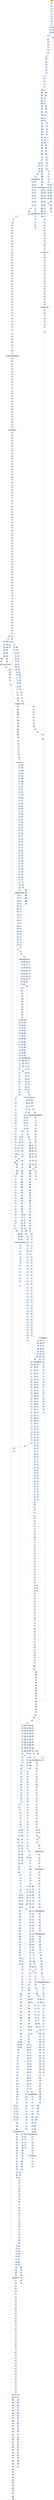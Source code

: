 strict digraph G {
	graph [bgcolor=transparent,
		name=G
	];
	node [color=lightsteelblue,
		fillcolor=lightsteelblue,
		shape=rectangle,
		style=filled
	];
	a0x00425900pusha_	[color=lightgrey,
		fillcolor=orange,
		label=pusha];
	a0x00425901movl_0x41e000UINT32_esi	[label=movl];
	a0x00425900pusha_ -> a0x00425901movl_0x41e000UINT32_esi	[color="#000000"];
	a0x00425906leal__118784esi__edi	[label=leal];
	a0x00425901movl_0x41e000UINT32_esi -> a0x00425906leal__118784esi__edi	[color="#000000"];
	a0x0042590cpushl_edi	[label=pushl];
	a0x00425906leal__118784esi__edi -> a0x0042590cpushl_edi	[color="#000000"];
	a0x0042590dorl_0xffffffffUINT8_ebp	[label=orl];
	a0x0042590cpushl_edi -> a0x0042590dorl_0xffffffffUINT8_ebp	[color="#000000"];
	a0x00425910jmp_0x00425922	[label=jmp];
	a0x0042590dorl_0xffffffffUINT8_ebp -> a0x00425910jmp_0x00425922	[color="#000000"];
	a0x00425922movl_esi__ebx	[label=movl];
	a0x00425910jmp_0x00425922 -> a0x00425922movl_esi__ebx	[color="#000000"];
	a0x00425924subl_0xfffffffcUINT8_esi	[label=subl];
	a0x00425922movl_esi__ebx -> a0x00425924subl_0xfffffffcUINT8_esi	[color="#000000"];
	a0x00425927adcl_ebx_ebx	[label=adcl];
	a0x00425924subl_0xfffffffcUINT8_esi -> a0x00425927adcl_ebx_ebx	[color="#000000"];
	a0x00425929jb_0x00425918	[label=jb];
	a0x00425927adcl_ebx_ebx -> a0x00425929jb_0x00425918	[color="#000000"];
	a0x00425918movb_esi__al	[label=movb];
	a0x00425929jb_0x00425918 -> a0x00425918movb_esi__al	[color="#000000",
		label=T];
	a0x0042592bmovl_0x1UINT32_eax	[label=movl];
	a0x00425929jb_0x00425918 -> a0x0042592bmovl_0x1UINT32_eax	[color="#000000",
		label=F];
	a0x0042591aincl_esi	[label=incl];
	a0x00425918movb_esi__al -> a0x0042591aincl_esi	[color="#000000"];
	a0x0042591bmovb_al_edi_	[label=movb];
	a0x0042591aincl_esi -> a0x0042591bmovb_al_edi_	[color="#000000"];
	a0x0042591dincl_edi	[label=incl];
	a0x0042591bmovb_al_edi_ -> a0x0042591dincl_edi	[color="#000000"];
	a0x0042591eaddl_ebx_ebx	[label=addl];
	a0x0042591dincl_edi -> a0x0042591eaddl_ebx_ebx	[color="#000000"];
	a0x00425920jne_0x00425929	[label=jne];
	a0x0042591eaddl_ebx_ebx -> a0x00425920jne_0x00425929	[color="#000000"];
	a0x00425930addl_ebx_ebx	[label=addl];
	a0x0042592bmovl_0x1UINT32_eax -> a0x00425930addl_ebx_ebx	[color="#000000"];
	a0x00425932jne_0x0042593b	[label=jne];
	a0x00425930addl_ebx_ebx -> a0x00425932jne_0x0042593b	[color="#000000"];
	a0x0042593badcl_eax_eax	[label=adcl];
	a0x00425932jne_0x0042593b -> a0x0042593badcl_eax_eax	[color="#000000",
		label=T];
	a0x00425934movl_esi__ebx	[label=movl];
	a0x00425932jne_0x0042593b -> a0x00425934movl_esi__ebx	[color="#000000",
		label=F];
	a0x0042593daddl_ebx_ebx	[label=addl];
	a0x0042593badcl_eax_eax -> a0x0042593daddl_ebx_ebx	[color="#000000"];
	a0x0042593fjae_0x00425930	[label=jae];
	a0x0042593daddl_ebx_ebx -> a0x0042593fjae_0x00425930	[color="#000000"];
	a0x00425941jne_0x0042594c	[label=jne];
	a0x0042593fjae_0x00425930 -> a0x00425941jne_0x0042594c	[color="#000000",
		label=F];
	a0x0042594cxorl_ecx_ecx	[label=xorl];
	a0x00425941jne_0x0042594c -> a0x0042594cxorl_ecx_ecx	[color="#000000",
		label=T];
	a0x00425943movl_esi__ebx	[label=movl];
	a0x00425941jne_0x0042594c -> a0x00425943movl_esi__ebx	[color="#000000",
		label=F];
	a0x0042594esubl_0x3UINT8_eax	[label=subl];
	a0x0042594cxorl_ecx_ecx -> a0x0042594esubl_0x3UINT8_eax	[color="#000000"];
	a0x00425951jb_0x00425960	[label=jb];
	a0x0042594esubl_0x3UINT8_eax -> a0x00425951jb_0x00425960	[color="#000000"];
	a0x00425960addl_ebx_ebx	[label=addl];
	a0x00425951jb_0x00425960 -> a0x00425960addl_ebx_ebx	[color="#000000",
		label=T];
	a0x00425953shll_0x8UINT8_eax	[label=shll];
	a0x00425951jb_0x00425960 -> a0x00425953shll_0x8UINT8_eax	[color="#000000",
		label=F];
	a0x00425962jne_0x0042596b	[label=jne];
	a0x00425960addl_ebx_ebx -> a0x00425962jne_0x0042596b	[color="#000000"];
	a0x0042596badcl_ecx_ecx	[label=adcl];
	a0x00425962jne_0x0042596b -> a0x0042596badcl_ecx_ecx	[color="#000000",
		label=T];
	a0x00425964movl_esi__ebx	[label=movl];
	a0x00425962jne_0x0042596b -> a0x00425964movl_esi__ebx	[color="#000000",
		label=F];
	a0x0042596daddl_ebx_ebx	[label=addl];
	a0x0042596badcl_ecx_ecx -> a0x0042596daddl_ebx_ebx	[color="#000000"];
	a0x0042596fjne_0x00425978	[label=jne];
	a0x0042596daddl_ebx_ebx -> a0x0042596fjne_0x00425978	[color="#000000"];
	a0x00425978adcl_ecx_ecx	[label=adcl];
	a0x0042596fjne_0x00425978 -> a0x00425978adcl_ecx_ecx	[color="#000000",
		label=T];
	a0x00425971movl_esi__ebx	[label=movl];
	a0x0042596fjne_0x00425978 -> a0x00425971movl_esi__ebx	[color="#000000",
		label=F];
	a0x0042597ajne_0x0042599c	[label=jne];
	a0x00425978adcl_ecx_ecx -> a0x0042597ajne_0x0042599c	[color="#000000"];
	a0x0042597cincl_ecx	[label=incl];
	a0x0042597ajne_0x0042599c -> a0x0042597cincl_ecx	[color="#000000",
		label=F];
	a0x0042599ccmpl_0xfffff300UINT32_ebp	[label=cmpl];
	a0x0042597ajne_0x0042599c -> a0x0042599ccmpl_0xfffff300UINT32_ebp	[color="#000000",
		label=T];
	a0x0042597daddl_ebx_ebx	[label=addl];
	a0x0042597cincl_ecx -> a0x0042597daddl_ebx_ebx	[color="#000000"];
	a0x0042597fjne_0x00425988	[label=jne];
	a0x0042597daddl_ebx_ebx -> a0x0042597fjne_0x00425988	[color="#000000"];
	a0x00425988adcl_ecx_ecx	[label=adcl];
	a0x0042597fjne_0x00425988 -> a0x00425988adcl_ecx_ecx	[color="#000000",
		label=T];
	a0x00425981movl_esi__ebx	[label=movl];
	a0x0042597fjne_0x00425988 -> a0x00425981movl_esi__ebx	[color="#000000",
		label=F];
	a0x0042598aaddl_ebx_ebx	[label=addl];
	a0x00425988adcl_ecx_ecx -> a0x0042598aaddl_ebx_ebx	[color="#000000"];
	a0x0042598cjae_0x0042597d	[label=jae];
	a0x0042598aaddl_ebx_ebx -> a0x0042598cjae_0x0042597d	[color="#000000"];
	a0x0042598ejne_0x00425999	[label=jne];
	a0x0042598cjae_0x0042597d -> a0x0042598ejne_0x00425999	[color="#000000",
		label=F];
	a0x00425999addl_0x2UINT8_ecx	[label=addl];
	a0x0042598ejne_0x00425999 -> a0x00425999addl_0x2UINT8_ecx	[color="#000000",
		label=T];
	a0x00425990movl_esi__ebx	[label=movl];
	a0x0042598ejne_0x00425999 -> a0x00425990movl_esi__ebx	[color="#000000",
		label=F];
	a0x00425999addl_0x2UINT8_ecx -> a0x0042599ccmpl_0xfffff300UINT32_ebp	[color="#000000"];
	a0x004259a2adcl_0x1UINT8_ecx	[label=adcl];
	a0x0042599ccmpl_0xfffff300UINT32_ebp -> a0x004259a2adcl_0x1UINT8_ecx	[color="#000000"];
	a0x004259a5leal_ediebp__edx	[label=leal];
	a0x004259a2adcl_0x1UINT8_ecx -> a0x004259a5leal_ediebp__edx	[color="#000000"];
	a0x004259a8cmpl_0xfffffffcUINT8_ebp	[label=cmpl];
	a0x004259a5leal_ediebp__edx -> a0x004259a8cmpl_0xfffffffcUINT8_ebp	[color="#000000"];
	a0x004259abjbe_0x004259bc	[label=jbe];
	a0x004259a8cmpl_0xfffffffcUINT8_ebp -> a0x004259abjbe_0x004259bc	[color="#000000"];
	a0x004259admovb_edx__al	[label=movb];
	a0x004259abjbe_0x004259bc -> a0x004259admovb_edx__al	[color="#000000",
		label=F];
	a0x004259bcmovl_edx__eax	[label=movl];
	a0x004259abjbe_0x004259bc -> a0x004259bcmovl_edx__eax	[color="#000000",
		label=T];
	a0x004259afincl_edx	[label=incl];
	a0x004259admovb_edx__al -> a0x004259afincl_edx	[color="#000000"];
	a0x004259b0movb_al_edi_	[label=movb];
	a0x004259afincl_edx -> a0x004259b0movb_al_edi_	[color="#000000"];
	a0x004259b2incl_edi	[label=incl];
	a0x004259b0movb_al_edi_ -> a0x004259b2incl_edi	[color="#000000"];
	a0x004259b3decl_ecx	[label=decl];
	a0x004259b2incl_edi -> a0x004259b3decl_ecx	[color="#000000"];
	a0x004259b4jne_0x004259ad	[label=jne];
	a0x004259b3decl_ecx -> a0x004259b4jne_0x004259ad	[color="#000000"];
	a0x004259b6jmp_0x0042591e	[label=jmp];
	a0x004259b4jne_0x004259ad -> a0x004259b6jmp_0x0042591e	[color="#000000",
		label=F];
	a0x004259b6jmp_0x0042591e -> a0x0042591eaddl_ebx_ebx	[color="#000000"];
	a0x00425956movb_esi__al	[label=movb];
	a0x00425953shll_0x8UINT8_eax -> a0x00425956movb_esi__al	[color="#000000"];
	a0x00425958incl_esi	[label=incl];
	a0x00425956movb_esi__al -> a0x00425958incl_esi	[color="#000000"];
	a0x00425959xorl_0xffffffffUINT8_eax	[label=xorl];
	a0x00425958incl_esi -> a0x00425959xorl_0xffffffffUINT8_eax	[color="#000000"];
	a0x0042595cje_0x004259d2	[label=je];
	a0x00425959xorl_0xffffffffUINT8_eax -> a0x0042595cje_0x004259d2	[color="#000000"];
	a0x0042595emovl_eax_ebp	[label=movl];
	a0x0042595cje_0x004259d2 -> a0x0042595emovl_eax_ebp	[color="#000000",
		label=F];
	a0x004259d2popl_esi	[label=popl];
	a0x0042595cje_0x004259d2 -> a0x004259d2popl_esi	[color="#000000",
		label=T];
	a0x0042595emovl_eax_ebp -> a0x00425960addl_ebx_ebx	[color="#000000"];
	a0x004259beaddl_0x4UINT8_edx	[label=addl];
	a0x004259bcmovl_edx__eax -> a0x004259beaddl_0x4UINT8_edx	[color="#000000"];
	a0x004259c1movl_eax_edi_	[label=movl];
	a0x004259beaddl_0x4UINT8_edx -> a0x004259c1movl_eax_edi_	[color="#000000"];
	a0x004259c3addl_0x4UINT8_edi	[label=addl];
	a0x004259c1movl_eax_edi_ -> a0x004259c3addl_0x4UINT8_edi	[color="#000000"];
	a0x004259c6subl_0x4UINT8_ecx	[label=subl];
	a0x004259c3addl_0x4UINT8_edi -> a0x004259c6subl_0x4UINT8_ecx	[color="#000000"];
	a0x004259c9ja_0x004259bc	[label=ja];
	a0x004259c6subl_0x4UINT8_ecx -> a0x004259c9ja_0x004259bc	[color="#000000"];
	a0x004259cbaddl_ecx_edi	[label=addl];
	a0x004259c9ja_0x004259bc -> a0x004259cbaddl_ecx_edi	[color="#000000",
		label=F];
	a0x004259cdjmp_0x0042591e	[label=jmp];
	a0x004259cbaddl_ecx_edi -> a0x004259cdjmp_0x0042591e	[color="#000000"];
	a0x004259cdjmp_0x0042591e -> a0x0042591eaddl_ebx_ebx	[color="#000000"];
	a0x00425945subl_0xfffffffcUINT8_esi	[label=subl];
	a0x00425943movl_esi__ebx -> a0x00425945subl_0xfffffffcUINT8_esi	[color="#000000"];
	a0x00425948adcl_ebx_ebx	[label=adcl];
	a0x00425945subl_0xfffffffcUINT8_esi -> a0x00425948adcl_ebx_ebx	[color="#000000"];
	a0x0042594ajae_0x00425930	[label=jae];
	a0x00425948adcl_ebx_ebx -> a0x0042594ajae_0x00425930	[color="#000000"];
	a0x0042594ajae_0x00425930 -> a0x0042594cxorl_ecx_ecx	[color="#000000",
		label=F];
	a0x00425936subl_0xfffffffcUINT8_esi	[label=subl];
	a0x00425934movl_esi__ebx -> a0x00425936subl_0xfffffffcUINT8_esi	[color="#000000"];
	a0x00425939adcl_ebx_ebx	[label=adcl];
	a0x00425936subl_0xfffffffcUINT8_esi -> a0x00425939adcl_ebx_ebx	[color="#000000"];
	a0x00425939adcl_ebx_ebx -> a0x0042593badcl_eax_eax	[color="#000000"];
	a0x00425966subl_0xfffffffcUINT8_esi	[label=subl];
	a0x00425964movl_esi__ebx -> a0x00425966subl_0xfffffffcUINT8_esi	[color="#000000"];
	a0x00425969adcl_ebx_ebx	[label=adcl];
	a0x00425966subl_0xfffffffcUINT8_esi -> a0x00425969adcl_ebx_ebx	[color="#000000"];
	a0x00425969adcl_ebx_ebx -> a0x0042596badcl_ecx_ecx	[color="#000000"];
	a0x00425973subl_0xfffffffcUINT8_esi	[label=subl];
	a0x00425971movl_esi__ebx -> a0x00425973subl_0xfffffffcUINT8_esi	[color="#000000"];
	a0x00425976adcl_ebx_ebx	[label=adcl];
	a0x00425973subl_0xfffffffcUINT8_esi -> a0x00425976adcl_ebx_ebx	[color="#000000"];
	a0x00425976adcl_ebx_ebx -> a0x00425978adcl_ecx_ecx	[color="#000000"];
	a0x00425983subl_0xfffffffcUINT8_esi	[label=subl];
	a0x00425981movl_esi__ebx -> a0x00425983subl_0xfffffffcUINT8_esi	[color="#000000"];
	a0x00425986adcl_ebx_ebx	[label=adcl];
	a0x00425983subl_0xfffffffcUINT8_esi -> a0x00425986adcl_ebx_ebx	[color="#000000"];
	a0x00425986adcl_ebx_ebx -> a0x00425988adcl_ecx_ecx	[color="#000000"];
	a0x00425992subl_0xfffffffcUINT8_esi	[label=subl];
	a0x00425990movl_esi__ebx -> a0x00425992subl_0xfffffffcUINT8_esi	[color="#000000"];
	a0x00425995adcl_ebx_ebx	[label=adcl];
	a0x00425992subl_0xfffffffcUINT8_esi -> a0x00425995adcl_ebx_ebx	[color="#000000"];
	a0x00425997jae_0x0042597d	[label=jae];
	a0x00425995adcl_ebx_ebx -> a0x00425997jae_0x0042597d	[color="#000000"];
	a0x00425997jae_0x0042597d -> a0x00425999addl_0x2UINT8_ecx	[color="#000000",
		label=F];
	a0x004259d3movl_esi_edi	[label=movl];
	a0x004259d2popl_esi -> a0x004259d3movl_esi_edi	[color="#000000"];
	a0x004259d5movl_0x114UINT32_ecx	[label=movl];
	a0x004259d3movl_esi_edi -> a0x004259d5movl_0x114UINT32_ecx	[color="#000000"];
	a0x004259damovb_edi__al	[label=movb];
	a0x004259d5movl_0x114UINT32_ecx -> a0x004259damovb_edi__al	[color="#000000"];
	a0x004259dcincl_edi	[label=incl];
	a0x004259damovb_edi__al -> a0x004259dcincl_edi	[color="#000000"];
	a0x004259ddsubb_0xffffffe8UINT8_al	[label=subb];
	a0x004259dcincl_edi -> a0x004259ddsubb_0xffffffe8UINT8_al	[color="#000000"];
	a0x004259dfcmpb_0x1UINT8_al	[label=cmpb];
	a0x004259ddsubb_0xffffffe8UINT8_al -> a0x004259dfcmpb_0x1UINT8_al	[color="#000000"];
	a0x004259e1ja_0x004259da	[label=ja];
	a0x004259dfcmpb_0x1UINT8_al -> a0x004259e1ja_0x004259da	[color="#000000"];
	a0x004259e3cmpb_0x6UINT8_edi_	[label=cmpb];
	a0x004259e1ja_0x004259da -> a0x004259e3cmpb_0x6UINT8_edi_	[color="#000000",
		label=F];
	a0x004259e6jne_0x004259da	[label=jne];
	a0x004259e3cmpb_0x6UINT8_edi_ -> a0x004259e6jne_0x004259da	[color="#000000"];
	a0x004259e8movl_edi__eax	[label=movl];
	a0x004259e6jne_0x004259da -> a0x004259e8movl_edi__eax	[color="#000000",
		label=F];
	a0x004259eamovb_0x4edi__bl	[label=movb];
	a0x004259e8movl_edi__eax -> a0x004259eamovb_0x4edi__bl	[color="#000000"];
	a0x004259edshrw_0x8UINT8_ax	[label=shrw];
	a0x004259eamovb_0x4edi__bl -> a0x004259edshrw_0x8UINT8_ax	[color="#000000"];
	a0x004259f1roll_0x10UINT8_eax	[label=roll];
	a0x004259edshrw_0x8UINT8_ax -> a0x004259f1roll_0x10UINT8_eax	[color="#000000"];
	a0x004259f4xchgb_al_ah	[label=xchgb];
	a0x004259f1roll_0x10UINT8_eax -> a0x004259f4xchgb_al_ah	[color="#000000"];
	a0x004259f6subl_edi_eax	[label=subl];
	a0x004259f4xchgb_al_ah -> a0x004259f6subl_edi_eax	[color="#000000"];
	a0x004259f8subb_0xffffffe8UINT8_bl	[label=subb];
	a0x004259f6subl_edi_eax -> a0x004259f8subb_0xffffffe8UINT8_bl	[color="#000000"];
	a0x004259fbaddl_esi_eax	[label=addl];
	a0x004259f8subb_0xffffffe8UINT8_bl -> a0x004259fbaddl_esi_eax	[color="#000000"];
	a0x004259fdmovl_eax_edi_	[label=movl];
	a0x004259fbaddl_esi_eax -> a0x004259fdmovl_eax_edi_	[color="#000000"];
	a0x004259ffaddl_0x5UINT8_edi	[label=addl];
	a0x004259fdmovl_eax_edi_ -> a0x004259ffaddl_0x5UINT8_edi	[color="#000000"];
	a0x00425a02movb_bl_al	[label=movb];
	a0x004259ffaddl_0x5UINT8_edi -> a0x00425a02movb_bl_al	[color="#000000"];
	a0x00425a04loop_0x004259df	[label=loop];
	a0x00425a02movb_bl_al -> a0x00425a04loop_0x004259df	[color="#000000"];
	a0x00425a06leal_0x23000esi__edi	[label=leal];
	a0x00425a04loop_0x004259df -> a0x00425a06leal_0x23000esi__edi	[color="#000000",
		label=F];
	a0x00425a0cmovl_edi__eax	[label=movl];
	a0x00425a06leal_0x23000esi__edi -> a0x00425a0cmovl_edi__eax	[color="#000000"];
	a0x00425a0eorl_eax_eax	[label=orl];
	a0x00425a0cmovl_edi__eax -> a0x00425a0eorl_eax_eax	[color="#000000"];
	a0x00425a10je_0x00425a4e	[label=je];
	a0x00425a0eorl_eax_eax -> a0x00425a10je_0x00425a4e	[color="#000000"];
	a0x00425a12movl_0x4edi__ebx	[label=movl];
	a0x00425a10je_0x00425a4e -> a0x00425a12movl_0x4edi__ebx	[color="#000000",
		label=F];
	a0x00425a4emovl_0x2509cesi__ebp	[label=movl];
	a0x00425a10je_0x00425a4e -> a0x00425a4emovl_0x2509cesi__ebp	[color="#000000",
		label=T];
	a0x00425a15leal_0x25000eaxesi__eax	[label=leal];
	a0x00425a12movl_0x4edi__ebx -> a0x00425a15leal_0x25000eaxesi__eax	[color="#000000"];
	a0x00425a1caddl_esi_ebx	[label=addl];
	a0x00425a15leal_0x25000eaxesi__eax -> a0x00425a1caddl_esi_ebx	[color="#000000"];
	a0x00425a1epushl_eax	[label=pushl];
	a0x00425a1caddl_esi_ebx -> a0x00425a1epushl_eax	[color="#000000"];
	a0x00425a1faddl_0x8UINT8_edi	[label=addl];
	a0x00425a1epushl_eax -> a0x00425a1faddl_0x8UINT8_edi	[color="#000000"];
	a0x00425a22call_0x25090esi_	[label=call];
	a0x00425a1faddl_0x8UINT8_edi -> a0x00425a22call_0x25090esi_	[color="#000000"];
	LOADLIBRARYA_KERNEL32_DLL	[color=lightgrey,
		fillcolor=lightgrey,
		label="LOADLIBRARYA-KERNEL32-DLL"];
	a0x00425a22call_0x25090esi_ -> LOADLIBRARYA_KERNEL32_DLL	[color="#000000"];
	a0x00425a28xchgl_eax_ebp	[label=xchgl];
	LOADLIBRARYA_KERNEL32_DLL -> a0x00425a28xchgl_eax_ebp	[color="#000000"];
	a0x004019d1movl_0x80c808d0UINT32_esi_	[label=movl];
	LOADLIBRARYA_KERNEL32_DLL -> a0x004019d1movl_0x80c808d0UINT32_esi_	[color="#000000"];
	a0x00425a29movb_edi__al	[label=movb];
	a0x00425a28xchgl_eax_ebp -> a0x00425a29movb_edi__al	[color="#000000"];
	a0x00425a2bincl_edi	[label=incl];
	a0x00425a29movb_edi__al -> a0x00425a2bincl_edi	[color="#000000"];
	a0x00425a2corb_al_al	[label=orb];
	a0x00425a2bincl_edi -> a0x00425a2corb_al_al	[color="#000000"];
	a0x00425a2eje_0x00425a0c	[label=je];
	a0x00425a2corb_al_al -> a0x00425a2eje_0x00425a0c	[color="#000000"];
	a0x00425a30movl_edi_ecx	[label=movl];
	a0x00425a2eje_0x00425a0c -> a0x00425a30movl_edi_ecx	[color="#000000",
		label=F];
	a0x00425a32pushl_edi	[label=pushl];
	a0x00425a30movl_edi_ecx -> a0x00425a32pushl_edi	[color="#000000"];
	a0x00425a33decl_eax	[label=decl];
	a0x00425a32pushl_edi -> a0x00425a33decl_eax	[color="#000000"];
	a0x00425a34repnz_scasb_es_edi__al	[label=repnz];
	a0x00425a33decl_eax -> a0x00425a34repnz_scasb_es_edi__al	[color="#000000"];
	a0x00425a36pushl_ebp	[label=pushl];
	a0x00425a34repnz_scasb_es_edi__al -> a0x00425a36pushl_ebp	[color="#000000"];
	a0x00425a37call_0x25098esi_	[label=call];
	a0x00425a36pushl_ebp -> a0x00425a37call_0x25098esi_	[color="#000000"];
	GETPROCADDRESS_KERNEL32_DLL	[color=lightgrey,
		fillcolor=lightgrey,
		label="GETPROCADDRESS-KERNEL32-DLL"];
	a0x00425a37call_0x25098esi_ -> GETPROCADDRESS_KERNEL32_DLL	[color="#000000"];
	a0x00425a3dorl_eax_eax	[label=orl];
	GETPROCADDRESS_KERNEL32_DLL -> a0x00425a3dorl_eax_eax	[color="#000000"];
	a0x00425a3fje_0x00425a48	[label=je];
	a0x00425a3dorl_eax_eax -> a0x00425a3fje_0x00425a48	[color="#000000"];
	a0x00425a41movl_eax_ebx_	[label=movl];
	a0x00425a3fje_0x00425a48 -> a0x00425a41movl_eax_ebx_	[color="#000000",
		label=F];
	a0x00425a43addl_0x4UINT8_ebx	[label=addl];
	a0x00425a41movl_eax_ebx_ -> a0x00425a43addl_0x4UINT8_ebx	[color="#000000"];
	a0x00425a46jmp_0x00425a29	[label=jmp];
	a0x00425a43addl_0x4UINT8_ebx -> a0x00425a46jmp_0x00425a29	[color="#000000"];
	a0x00425a54leal__4096esi__edi	[label=leal];
	a0x00425a4emovl_0x2509cesi__ebp -> a0x00425a54leal__4096esi__edi	[color="#000000"];
	a0x00425a5amovl_0x1000UINT32_ebx	[label=movl];
	a0x00425a54leal__4096esi__edi -> a0x00425a5amovl_0x1000UINT32_ebx	[color="#000000"];
	a0x00425a5fpushl_eax	[label=pushl];
	a0x00425a5amovl_0x1000UINT32_ebx -> a0x00425a5fpushl_eax	[color="#000000"];
	a0x00425a60pushl_esp	[label=pushl];
	a0x00425a5fpushl_eax -> a0x00425a60pushl_esp	[color="#000000"];
	a0x00425a61pushl_0x4UINT8	[label=pushl];
	a0x00425a60pushl_esp -> a0x00425a61pushl_0x4UINT8	[color="#000000"];
	a0x00425a63pushl_ebx	[label=pushl];
	a0x00425a61pushl_0x4UINT8 -> a0x00425a63pushl_ebx	[color="#000000"];
	a0x00425a64pushl_edi	[label=pushl];
	a0x00425a63pushl_ebx -> a0x00425a64pushl_edi	[color="#000000"];
	a0x00425a65call_ebp	[label=call];
	a0x00425a64pushl_edi -> a0x00425a65call_ebp	[color="#000000"];
	VIRTUALPROTECT_KERNEL32_DLL	[color=lightgrey,
		fillcolor=lightgrey,
		label="VIRTUALPROTECT-KERNEL32-DLL"];
	a0x00425a65call_ebp -> VIRTUALPROTECT_KERNEL32_DLL	[color="#000000"];
	a0x00425a67leal_0x207edi__eax	[label=leal];
	VIRTUALPROTECT_KERNEL32_DLL -> a0x00425a67leal_0x207edi__eax	[color="#000000"];
	a0x00425a7cpopl_eax	[label=popl];
	VIRTUALPROTECT_KERNEL32_DLL -> a0x00425a7cpopl_eax	[color="#000000"];
	a0x00425a6dandb_0x7fUINT8_eax_	[label=andb];
	a0x00425a67leal_0x207edi__eax -> a0x00425a6dandb_0x7fUINT8_eax_	[color="#000000"];
	a0x00425a70andb_0x7fUINT8_0x28eax_	[label=andb];
	a0x00425a6dandb_0x7fUINT8_eax_ -> a0x00425a70andb_0x7fUINT8_0x28eax_	[color="#000000"];
	a0x00425a74popl_eax	[label=popl];
	a0x00425a70andb_0x7fUINT8_0x28eax_ -> a0x00425a74popl_eax	[color="#000000"];
	a0x00425a75pushl_eax	[label=pushl];
	a0x00425a74popl_eax -> a0x00425a75pushl_eax	[color="#000000"];
	a0x00425a76pushl_esp	[label=pushl];
	a0x00425a75pushl_eax -> a0x00425a76pushl_esp	[color="#000000"];
	a0x00425a77pushl_eax	[label=pushl];
	a0x00425a76pushl_esp -> a0x00425a77pushl_eax	[color="#000000"];
	a0x00425a78pushl_ebx	[label=pushl];
	a0x00425a77pushl_eax -> a0x00425a78pushl_ebx	[color="#000000"];
	a0x00425a79pushl_edi	[label=pushl];
	a0x00425a78pushl_ebx -> a0x00425a79pushl_edi	[color="#000000"];
	a0x00425a7acall_ebp	[label=call];
	a0x00425a79pushl_edi -> a0x00425a7acall_ebp	[color="#000000"];
	a0x00425a7dpopa_	[label=popa];
	a0x00425a7cpopl_eax -> a0x00425a7dpopa_	[color="#000000"];
	a0x00425a7eleal__128esp__eax	[label=leal];
	a0x00425a7dpopa_ -> a0x00425a7eleal__128esp__eax	[color="#000000"];
	a0x00425a82pushl_0x0UINT8	[label=pushl];
	a0x00425a7eleal__128esp__eax -> a0x00425a82pushl_0x0UINT8	[color="#000000"];
	a0x00425a84cmpl_eax_esp	[label=cmpl];
	a0x00425a82pushl_0x0UINT8 -> a0x00425a84cmpl_eax_esp	[color="#000000"];
	a0x00425a86jne_0x00425a82	[label=jne];
	a0x00425a84cmpl_eax_esp -> a0x00425a86jne_0x00425a82	[color="#000000"];
	a0x00425a88subl_0xffffff80UINT8_esp	[label=subl];
	a0x00425a86jne_0x00425a82 -> a0x00425a88subl_0xffffff80UINT8_esp	[color="#000000",
		label=F];
	a0x00425a8bjmp_0x0040221a	[label=jmp];
	a0x00425a88subl_0xffffff80UINT8_esp -> a0x00425a8bjmp_0x0040221a	[color="#000000"];
	a0x0040221apushl_ebp	[label=pushl];
	a0x00425a8bjmp_0x0040221a -> a0x0040221apushl_ebp	[color="#000000"];
	a0x0040221bmovl_esp_ebp	[label=movl];
	a0x0040221apushl_ebp -> a0x0040221bmovl_esp_ebp	[color="#000000"];
	a0x0040221dpushl_0xffffffffUINT8	[label=pushl];
	a0x0040221bmovl_esp_ebp -> a0x0040221dpushl_0xffffffffUINT8	[color="#000000"];
	a0x0040221fpushl_0x406138UINT32	[label=pushl];
	a0x0040221dpushl_0xffffffffUINT8 -> a0x0040221fpushl_0x406138UINT32	[color="#000000"];
	a0x00402224pushl_0x403ee4UINT32	[label=pushl];
	a0x0040221fpushl_0x406138UINT32 -> a0x00402224pushl_0x403ee4UINT32	[color="#000000"];
	a0x00402229movl_fs_0_eax	[label=movl];
	a0x00402224pushl_0x403ee4UINT32 -> a0x00402229movl_fs_0_eax	[color="#000000"];
	a0x0040222fpushl_eax	[label=pushl];
	a0x00402229movl_fs_0_eax -> a0x0040222fpushl_eax	[color="#000000"];
	a0x00402230movl_esp_fs_0	[label=movl];
	a0x0040222fpushl_eax -> a0x00402230movl_esp_fs_0	[color="#000000"];
	a0x00402237subl_0x10UINT8_esp	[label=subl];
	a0x00402230movl_esp_fs_0 -> a0x00402237subl_0x10UINT8_esp	[color="#000000"];
	a0x0040223apushl_ebx	[label=pushl];
	a0x00402237subl_0x10UINT8_esp -> a0x0040223apushl_ebx	[color="#000000"];
	a0x0040223bpushl_esi	[label=pushl];
	a0x0040223apushl_ebx -> a0x0040223bpushl_esi	[color="#000000"];
	a0x0040223cpushl_edi	[label=pushl];
	a0x0040223bpushl_esi -> a0x0040223cpushl_edi	[color="#000000"];
	a0x0040223dmovl_esp__24ebp_	[label=movl];
	a0x0040223cpushl_edi -> a0x0040223dmovl_esp__24ebp_	[color="#000000"];
	a0x00402240call_0x406088	[label=call];
	a0x0040223dmovl_esp__24ebp_ -> a0x00402240call_0x406088	[color="#000000"];
	GETVERSION_KERNEL32_DLL	[color=lightgrey,
		fillcolor=lightgrey,
		label="GETVERSION-KERNEL32-DLL"];
	a0x00402240call_0x406088 -> GETVERSION_KERNEL32_DLL	[color="#000000"];
	a0x00402246xorl_edx_edx	[label=xorl];
	GETVERSION_KERNEL32_DLL -> a0x00402246xorl_edx_edx	[color="#000000"];
	a0x00402248movb_ah_dl	[label=movb];
	a0x00402246xorl_edx_edx -> a0x00402248movb_ah_dl	[color="#000000"];
	a0x0040224amovl_edx_0x422178	[label=movl];
	a0x00402248movb_ah_dl -> a0x0040224amovl_edx_0x422178	[color="#000000"];
	a0x00402250movl_eax_ecx	[label=movl];
	a0x0040224amovl_edx_0x422178 -> a0x00402250movl_eax_ecx	[color="#000000"];
	a0x00402252andl_0xffUINT32_ecx	[label=andl];
	a0x00402250movl_eax_ecx -> a0x00402252andl_0xffUINT32_ecx	[color="#000000"];
	a0x00402258movl_ecx_0x422174	[label=movl];
	a0x00402252andl_0xffUINT32_ecx -> a0x00402258movl_ecx_0x422174	[color="#000000"];
	a0x0040225eshll_0x8UINT8_ecx	[label=shll];
	a0x00402258movl_ecx_0x422174 -> a0x0040225eshll_0x8UINT8_ecx	[color="#000000"];
	a0x00402261addl_edx_ecx	[label=addl];
	a0x0040225eshll_0x8UINT8_ecx -> a0x00402261addl_edx_ecx	[color="#000000"];
	a0x00402263movl_ecx_0x422170	[label=movl];
	a0x00402261addl_edx_ecx -> a0x00402263movl_ecx_0x422170	[color="#000000"];
	a0x00402269shrl_0x10UINT8_eax	[label=shrl];
	a0x00402263movl_ecx_0x422170 -> a0x00402269shrl_0x10UINT8_eax	[color="#000000"];
	a0x0040226cmovl_eax_0x42216c	[label=movl];
	a0x00402269shrl_0x10UINT8_eax -> a0x0040226cmovl_eax_0x42216c	[color="#000000"];
	a0x00402271pushl_0x0UINT8	[label=pushl];
	a0x0040226cmovl_eax_0x42216c -> a0x00402271pushl_0x0UINT8	[color="#000000"];
	a0x00402273call_0x402cea	[label=call];
	a0x00402271pushl_0x0UINT8 -> a0x00402273call_0x402cea	[color="#000000"];
	a0x00402ceaxorl_eax_eax	[label=xorl];
	a0x00402273call_0x402cea -> a0x00402ceaxorl_eax_eax	[color="#000000"];
	a0x00402cecpushl_0x0UINT8	[label=pushl];
	a0x00402ceaxorl_eax_eax -> a0x00402cecpushl_0x0UINT8	[color="#000000"];
	a0x00402ceecmpl_eax_0x8esp_	[label=cmpl];
	a0x00402cecpushl_0x0UINT8 -> a0x00402ceecmpl_eax_0x8esp_	[color="#000000"];
	a0x00402cf2pushl_0x1000UINT32	[label=pushl];
	a0x00402ceecmpl_eax_0x8esp_ -> a0x00402cf2pushl_0x1000UINT32	[color="#000000"];
	a0x00402cf7sete_al	[label=sete];
	a0x00402cf2pushl_0x1000UINT32 -> a0x00402cf7sete_al	[color="#000000"];
	a0x00402cfapushl_eax	[label=pushl];
	a0x00402cf7sete_al -> a0x00402cfapushl_eax	[color="#000000"];
	a0x00402cfbcall_0x4060bc	[label=call];
	a0x00402cfapushl_eax -> a0x00402cfbcall_0x4060bc	[color="#000000"];
	HEAPCREATE_KERNEL32_DLL	[color=lightgrey,
		fillcolor=lightgrey,
		label="HEAPCREATE-KERNEL32-DLL"];
	a0x00402cfbcall_0x4060bc -> HEAPCREATE_KERNEL32_DLL	[color="#000000"];
	a0x00402d01testl_eax_eax	[label=testl];
	HEAPCREATE_KERNEL32_DLL -> a0x00402d01testl_eax_eax	[color="#000000"];
	a0x00402d03movl_eax_0x42267c	[label=movl];
	a0x00402d01testl_eax_eax -> a0x00402d03movl_eax_0x42267c	[color="#000000"];
	a0x00402d08je_0x402d1f	[label=je];
	a0x00402d03movl_eax_0x42267c -> a0x00402d08je_0x402d1f	[color="#000000"];
	a0x00402d0acall_0x402d26	[label=call];
	a0x00402d08je_0x402d1f -> a0x00402d0acall_0x402d26	[color="#000000",
		label=F];
	a0x00402d26pushl_0x140UINT32	[label=pushl];
	a0x00402d0acall_0x402d26 -> a0x00402d26pushl_0x140UINT32	[color="#000000"];
	a0x00402d2bpushl_0x0UINT8	[label=pushl];
	a0x00402d26pushl_0x140UINT32 -> a0x00402d2bpushl_0x0UINT8	[color="#000000"];
	a0x00402d2dpushl_0x42267c	[label=pushl];
	a0x00402d2bpushl_0x0UINT8 -> a0x00402d2dpushl_0x42267c	[color="#000000"];
	a0x00402d33call_0x4060ac	[label=call];
	a0x00402d2dpushl_0x42267c -> a0x00402d33call_0x4060ac	[color="#000000"];
	HEAPALLOC_KERNEL32_DLL	[color=lightgrey,
		fillcolor=lightgrey,
		label="HEAPALLOC-KERNEL32-DLL"];
	a0x00402d33call_0x4060ac -> HEAPALLOC_KERNEL32_DLL	[color="#000000"];
	a0x00402d39testl_eax_eax	[label=testl];
	HEAPALLOC_KERNEL32_DLL -> a0x00402d39testl_eax_eax	[color="#000000"];
	a0x00403425cmpl_edi_eax	[label=cmpl];
	HEAPALLOC_KERNEL32_DLL -> a0x00403425cmpl_edi_eax	[color="#000000"];
	a0x00402155popl_esi	[label=popl];
	HEAPALLOC_KERNEL32_DLL -> a0x00402155popl_esi	[color="#000000"];
	a0x004044a0movl_eax_edi	[label=movl];
	HEAPALLOC_KERNEL32_DLL -> a0x004044a0movl_eax_edi	[color="#000000"];
	a0x00402d3bmovl_eax_0x422678	[label=movl];
	a0x00402d39testl_eax_eax -> a0x00402d3bmovl_eax_0x422678	[color="#000000"];
	a0x00402d40jne_0x402d43	[label=jne];
	a0x00402d3bmovl_eax_0x422678 -> a0x00402d40jne_0x402d43	[color="#000000"];
	a0x00402d43andl_0x0UINT8_0x422670	[label=andl];
	a0x00402d40jne_0x402d43 -> a0x00402d43andl_0x0UINT8_0x422670	[color="#000000",
		label=T];
	a0x00402d4aandl_0x0UINT8_0x422674	[label=andl];
	a0x00402d43andl_0x0UINT8_0x422670 -> a0x00402d4aandl_0x0UINT8_0x422674	[color="#000000"];
	a0x00402d51pushl_0x1UINT8	[label=pushl];
	a0x00402d4aandl_0x0UINT8_0x422674 -> a0x00402d51pushl_0x1UINT8	[color="#000000"];
	a0x00402d53movl_eax_0x42266c	[label=movl];
	a0x00402d51pushl_0x1UINT8 -> a0x00402d53movl_eax_0x42266c	[color="#000000"];
	a0x00402d58movl_0x10UINT32_0x422664	[label=movl];
	a0x00402d53movl_eax_0x42266c -> a0x00402d58movl_0x10UINT32_0x422664	[color="#000000"];
	a0x00402d62popl_eax	[label=popl];
	a0x00402d58movl_0x10UINT32_0x422664 -> a0x00402d62popl_eax	[color="#000000"];
	a0x00402d63ret	[label=ret];
	a0x00402d62popl_eax -> a0x00402d63ret	[color="#000000"];
	a0x00402d0ftestl_eax_eax	[label=testl];
	a0x00402d63ret -> a0x00402d0ftestl_eax_eax	[color="#000000"];
	a0x00402d11jne_0x402d22	[label=jne];
	a0x00402d0ftestl_eax_eax -> a0x00402d11jne_0x402d22	[color="#000000"];
	a0x00402d22pushl_0x1UINT8	[label=pushl];
	a0x00402d11jne_0x402d22 -> a0x00402d22pushl_0x1UINT8	[color="#000000",
		label=T];
	a0x00402d24popl_eax	[label=popl];
	a0x00402d22pushl_0x1UINT8 -> a0x00402d24popl_eax	[color="#000000"];
	a0x00402d25ret	[label=ret];
	a0x00402d24popl_eax -> a0x00402d25ret	[color="#000000"];
	a0x00402278popl_ecx	[label=popl];
	a0x00402d25ret -> a0x00402278popl_ecx	[color="#000000"];
	a0x00402279testl_eax_eax	[label=testl];
	a0x00402278popl_ecx -> a0x00402279testl_eax_eax	[color="#000000"];
	a0x0040227bjne_0x402285	[label=jne];
	a0x00402279testl_eax_eax -> a0x0040227bjne_0x402285	[color="#000000"];
	a0x00402285andl_0x0UINT8__4ebp_	[label=andl];
	a0x0040227bjne_0x402285 -> a0x00402285andl_0x0UINT8__4ebp_	[color="#000000",
		label=T];
	a0x00402289call_0x403c40	[label=call];
	a0x00402285andl_0x0UINT8__4ebp_ -> a0x00402289call_0x403c40	[color="#000000"];
	a0x00403c40subl_0x44UINT8_esp	[label=subl];
	a0x00402289call_0x403c40 -> a0x00403c40subl_0x44UINT8_esp	[color="#000000"];
	a0x00403c43pushl_ebx	[label=pushl];
	a0x00403c40subl_0x44UINT8_esp -> a0x00403c43pushl_ebx	[color="#000000"];
	a0x00403c44pushl_ebp	[label=pushl];
	a0x00403c43pushl_ebx -> a0x00403c44pushl_ebp	[color="#000000"];
	a0x00403c45pushl_esi	[label=pushl];
	a0x00403c44pushl_ebp -> a0x00403c45pushl_esi	[color="#000000"];
	a0x00403c46pushl_edi	[label=pushl];
	a0x00403c45pushl_esi -> a0x00403c46pushl_edi	[color="#000000"];
	a0x00403c47pushl_0x100UINT32	[label=pushl];
	a0x00403c46pushl_edi -> a0x00403c47pushl_0x100UINT32	[color="#000000"];
	a0x00403c4ccall_0x4020e3	[label=call];
	a0x00403c47pushl_0x100UINT32 -> a0x00403c4ccall_0x4020e3	[color="#000000"];
	a0x004020e3pushl_0x4221c4	[label=pushl];
	a0x004020e9pushl_0x8esp_	[label=pushl];
	a0x004020e3pushl_0x4221c4 -> a0x004020e9pushl_0x8esp_	[color="#000000"];
	a0x004020edcall_0x4020f5	[label=call];
	a0x004020e9pushl_0x8esp_ -> a0x004020edcall_0x4020f5	[color="#000000"];
	a0x004020f5cmpl_0xffffffe0UINT8_0x4esp_	[label=cmpl];
	a0x004020edcall_0x4020f5 -> a0x004020f5cmpl_0xffffffe0UINT8_0x4esp_	[color="#000000"];
	a0x004020faja_0x40211e	[label=ja];
	a0x004020f5cmpl_0xffffffe0UINT8_0x4esp_ -> a0x004020faja_0x40211e	[color="#000000"];
	a0x004020fcpushl_0x4esp_	[label=pushl];
	a0x004020faja_0x40211e -> a0x004020fcpushl_0x4esp_	[color="#000000",
		label=F];
	a0x00402100call_0x402121	[label=call];
	a0x004020fcpushl_0x4esp_ -> a0x00402100call_0x402121	[color="#000000"];
	a0x00402121pushl_esi	[label=pushl];
	a0x00402100call_0x402121 -> a0x00402121pushl_esi	[color="#000000"];
	a0x00402122movl_0x8esp__esi	[label=movl];
	a0x00402121pushl_esi -> a0x00402122movl_0x8esp__esi	[color="#000000"];
	a0x00402126cmpl_0x421b7c_esi	[label=cmpl];
	a0x00402122movl_0x8esp__esi -> a0x00402126cmpl_0x421b7c_esi	[color="#000000"];
	a0x0040212cja_0x402139	[label=ja];
	a0x00402126cmpl_0x421b7c_esi -> a0x0040212cja_0x402139	[color="#000000"];
	a0x0040212epushl_esi	[label=pushl];
	a0x0040212cja_0x402139 -> a0x0040212epushl_esi	[color="#000000",
		label=F];
	a0x00402139testl_esi_esi	[label=testl];
	a0x0040212cja_0x402139 -> a0x00402139testl_esi_esi	[color="#000000",
		label=T];
	a0x0040212fcall_0x4030ba	[label=call];
	a0x0040212epushl_esi -> a0x0040212fcall_0x4030ba	[color="#000000"];
	a0x004030bapushl_ebp	[label=pushl];
	a0x0040212fcall_0x4030ba -> a0x004030bapushl_ebp	[color="#000000"];
	a0x004030bbmovl_esp_ebp	[label=movl];
	a0x004030bapushl_ebp -> a0x004030bbmovl_esp_ebp	[color="#000000"];
	a0x004030bdsubl_0x14UINT8_esp	[label=subl];
	a0x004030bbmovl_esp_ebp -> a0x004030bdsubl_0x14UINT8_esp	[color="#000000"];
	a0x004030c0movl_0x422674_eax	[label=movl];
	a0x004030bdsubl_0x14UINT8_esp -> a0x004030c0movl_0x422674_eax	[color="#000000"];
	a0x004030c5movl_0x422678_edx	[label=movl];
	a0x004030c0movl_0x422674_eax -> a0x004030c5movl_0x422678_edx	[color="#000000"];
	a0x004030cbpushl_ebx	[label=pushl];
	a0x004030c5movl_0x422678_edx -> a0x004030cbpushl_ebx	[color="#000000"];
	a0x004030ccpushl_esi	[label=pushl];
	a0x004030cbpushl_ebx -> a0x004030ccpushl_esi	[color="#000000"];
	a0x004030cdleal_eaxeax4__eax	[label=leal];
	a0x004030ccpushl_esi -> a0x004030cdleal_eaxeax4__eax	[color="#000000"];
	a0x004030d0pushl_edi	[label=pushl];
	a0x004030cdleal_eaxeax4__eax -> a0x004030d0pushl_edi	[color="#000000"];
	a0x004030d1leal_edxeax4__edi	[label=leal];
	a0x004030d0pushl_edi -> a0x004030d1leal_edxeax4__edi	[color="#000000"];
	a0x004030d4movl_0x8ebp__eax	[label=movl];
	a0x004030d1leal_edxeax4__edi -> a0x004030d4movl_0x8ebp__eax	[color="#000000"];
	a0x004030d7movl_edi__4ebp_	[label=movl];
	a0x004030d4movl_0x8ebp__eax -> a0x004030d7movl_edi__4ebp_	[color="#000000"];
	a0x004030daleal_0x17eax__ecx	[label=leal];
	a0x004030d7movl_edi__4ebp_ -> a0x004030daleal_0x17eax__ecx	[color="#000000"];
	a0x004030ddandl_0xfffffff0UINT8_ecx	[label=andl];
	a0x004030daleal_0x17eax__ecx -> a0x004030ddandl_0xfffffff0UINT8_ecx	[color="#000000"];
	a0x004030e0movl_ecx__16ebp_	[label=movl];
	a0x004030ddandl_0xfffffff0UINT8_ecx -> a0x004030e0movl_ecx__16ebp_	[color="#000000"];
	a0x004030e3sarl_0x4UINT8_ecx	[label=sarl];
	a0x004030e0movl_ecx__16ebp_ -> a0x004030e3sarl_0x4UINT8_ecx	[color="#000000"];
	a0x004030e6decl_ecx	[label=decl];
	a0x004030e3sarl_0x4UINT8_ecx -> a0x004030e6decl_ecx	[color="#000000"];
	a0x004030e7cmpl_0x20UINT8_ecx	[label=cmpl];
	a0x004030e6decl_ecx -> a0x004030e7cmpl_0x20UINT8_ecx	[color="#000000"];
	a0x004030eajnl_0x4030fa	[label=jnl];
	a0x004030e7cmpl_0x20UINT8_ecx -> a0x004030eajnl_0x4030fa	[color="#000000"];
	a0x004030ecorl_0xffffffffUINT8_esi	[label=orl];
	a0x004030eajnl_0x4030fa -> a0x004030ecorl_0xffffffffUINT8_esi	[color="#000000",
		label=F];
	a0x004030efshrl_cl_esi	[label=shrl];
	a0x004030ecorl_0xffffffffUINT8_esi -> a0x004030efshrl_cl_esi	[color="#000000"];
	a0x004030f1orl_0xffffffffUINT8__8ebp_	[label=orl];
	a0x004030efshrl_cl_esi -> a0x004030f1orl_0xffffffffUINT8__8ebp_	[color="#000000"];
	a0x004030f5movl_esi__12ebp_	[label=movl];
	a0x004030f1orl_0xffffffffUINT8__8ebp_ -> a0x004030f5movl_esi__12ebp_	[color="#000000"];
	a0x004030f8jmp_0x40310a	[label=jmp];
	a0x004030f5movl_esi__12ebp_ -> a0x004030f8jmp_0x40310a	[color="#000000"];
	a0x0040310amovl_0x42266c_eax	[label=movl];
	a0x004030f8jmp_0x40310a -> a0x0040310amovl_0x42266c_eax	[color="#000000"];
	a0x0040310fmovl_eax_ebx	[label=movl];
	a0x0040310amovl_0x42266c_eax -> a0x0040310fmovl_eax_ebx	[color="#000000"];
	a0x00403111cmpl_edi_ebx	[label=cmpl];
	a0x0040310fmovl_eax_ebx -> a0x00403111cmpl_edi_ebx	[color="#000000"];
	a0x00403113movl_ebx_0x8ebp_	[label=movl];
	a0x00403111cmpl_edi_ebx -> a0x00403113movl_ebx_0x8ebp_	[color="#000000"];
	a0x00403116jae_0x403131	[label=jae];
	a0x00403113movl_ebx_0x8ebp_ -> a0x00403116jae_0x403131	[color="#000000"];
	a0x00403131cmpl__4ebp__ebx	[label=cmpl];
	a0x00403116jae_0x403131 -> a0x00403131cmpl__4ebp__ebx	[color="#000000",
		label=T];
	a0x00403118movl_0x4ebx__ecx	[label=movl];
	a0x00403116jae_0x403131 -> a0x00403118movl_0x4ebx__ecx	[color="#000000",
		label=F];
	a0x00403134jne_0x4031af	[label=jne];
	a0x00403131cmpl__4ebp__ebx -> a0x00403134jne_0x4031af	[color="#000000"];
	a0x00403136movl_edx_ebx	[label=movl];
	a0x00403134jne_0x4031af -> a0x00403136movl_edx_ebx	[color="#000000",
		label=F];
	a0x004031afmovl_ebx_0x42266c	[label=movl];
	a0x00403134jne_0x4031af -> a0x004031afmovl_ebx_0x42266c	[color="#000000",
		label=T];
	a0x00403138cmpl_eax_ebx	[label=cmpl];
	a0x00403136movl_edx_ebx -> a0x00403138cmpl_eax_ebx	[color="#000000"];
	a0x0040313amovl_ebx_0x8ebp_	[label=movl];
	a0x00403138cmpl_eax_ebx -> a0x0040313amovl_ebx_0x8ebp_	[color="#000000"];
	a0x0040313djae_0x403154	[label=jae];
	a0x0040313amovl_ebx_0x8ebp_ -> a0x0040313djae_0x403154	[color="#000000"];
	a0x00403154jne_0x4031af	[label=jne];
	a0x0040313djae_0x403154 -> a0x00403154jne_0x4031af	[color="#000000",
		label=T];
	a0x00403156cmpl__4ebp__ebx	[label=cmpl];
	a0x00403154jne_0x4031af -> a0x00403156cmpl__4ebp__ebx	[color="#000000",
		label=F];
	a0x00403159jae_0x40316c	[label=jae];
	a0x00403156cmpl__4ebp__ebx -> a0x00403159jae_0x40316c	[color="#000000"];
	a0x0040316cjne_0x403194	[label=jne];
	a0x00403159jae_0x40316c -> a0x0040316cjne_0x403194	[color="#000000",
		label=T];
	a0x0040316emovl_edx_ebx	[label=movl];
	a0x0040316cjne_0x403194 -> a0x0040316emovl_edx_ebx	[color="#000000",
		label=F];
	a0x00403170cmpl_eax_ebx	[label=cmpl];
	a0x0040316emovl_edx_ebx -> a0x00403170cmpl_eax_ebx	[color="#000000"];
	a0x00403172movl_ebx_0x8ebp_	[label=movl];
	a0x00403170cmpl_eax_ebx -> a0x00403172movl_ebx_0x8ebp_	[color="#000000"];
	a0x00403175jae_0x403184	[label=jae];
	a0x00403172movl_ebx_0x8ebp_ -> a0x00403175jae_0x403184	[color="#000000"];
	a0x00403184jne_0x403194	[label=jne];
	a0x00403175jae_0x403184 -> a0x00403184jne_0x403194	[color="#000000",
		label=T];
	a0x00403186call_0x4033c3	[label=call];
	a0x00403184jne_0x403194 -> a0x00403186call_0x4033c3	[color="#000000",
		label=F];
	a0x004033c3movl_0x422674_eax	[label=movl];
	a0x00403186call_0x4033c3 -> a0x004033c3movl_0x422674_eax	[color="#000000"];
	a0x004033c8movl_0x422664_ecx	[label=movl];
	a0x004033c3movl_0x422674_eax -> a0x004033c8movl_0x422664_ecx	[color="#000000"];
	a0x004033cepushl_esi	[label=pushl];
	a0x004033c8movl_0x422664_ecx -> a0x004033cepushl_esi	[color="#000000"];
	a0x004033cfpushl_edi	[label=pushl];
	a0x004033cepushl_esi -> a0x004033cfpushl_edi	[color="#000000"];
	a0x004033d0xorl_edi_edi	[label=xorl];
	a0x004033cfpushl_edi -> a0x004033d0xorl_edi_edi	[color="#000000"];
	a0x004033d2cmpl_ecx_eax	[label=cmpl];
	a0x004033d0xorl_edi_edi -> a0x004033d2cmpl_ecx_eax	[color="#000000"];
	a0x004033d4jne_0x403406	[label=jne];
	a0x004033d2cmpl_ecx_eax -> a0x004033d4jne_0x403406	[color="#000000"];
	a0x00403406movl_0x422678_ecx	[label=movl];
	a0x004033d4jne_0x403406 -> a0x00403406movl_0x422678_ecx	[color="#000000",
		label=T];
	a0x0040340cpushl_0x41c4UINT32	[label=pushl];
	a0x00403406movl_0x422678_ecx -> a0x0040340cpushl_0x41c4UINT32	[color="#000000"];
	a0x00403411pushl_0x8UINT8	[label=pushl];
	a0x0040340cpushl_0x41c4UINT32 -> a0x00403411pushl_0x8UINT8	[color="#000000"];
	a0x00403413leal_eaxeax4__eax	[label=leal];
	a0x00403411pushl_0x8UINT8 -> a0x00403413leal_eaxeax4__eax	[color="#000000"];
	a0x00403416pushl_0x42267c	[label=pushl];
	a0x00403413leal_eaxeax4__eax -> a0x00403416pushl_0x42267c	[color="#000000"];
	a0x0040341cleal_ecxeax4__esi	[label=leal];
	a0x00403416pushl_0x42267c -> a0x0040341cleal_ecxeax4__esi	[color="#000000"];
	a0x0040341fcall_0x4060ac	[label=call];
	a0x0040341cleal_ecxeax4__esi -> a0x0040341fcall_0x4060ac	[color="#000000"];
	a0x0040341fcall_0x4060ac -> HEAPALLOC_KERNEL32_DLL	[color="#000000"];
	a0x00403427movl_eax_0x10esi_	[label=movl];
	a0x00403425cmpl_edi_eax -> a0x00403427movl_eax_0x10esi_	[color="#000000"];
	a0x0040342aje_0x403456	[label=je];
	a0x00403427movl_eax_0x10esi_ -> a0x0040342aje_0x403456	[color="#000000"];
	a0x0040342cpushl_0x4UINT8	[label=pushl];
	a0x0040342aje_0x403456 -> a0x0040342cpushl_0x4UINT8	[color="#000000",
		label=F];
	a0x0040342epushl_0x2000UINT32	[label=pushl];
	a0x0040342cpushl_0x4UINT8 -> a0x0040342epushl_0x2000UINT32	[color="#000000"];
	a0x00403433pushl_0x100000UINT32	[label=pushl];
	a0x0040342epushl_0x2000UINT32 -> a0x00403433pushl_0x100000UINT32	[color="#000000"];
	a0x00403438pushl_edi	[label=pushl];
	a0x00403433pushl_0x100000UINT32 -> a0x00403438pushl_edi	[color="#000000"];
	a0x00403439call_0x4060c4	[label=call];
	a0x00403438pushl_edi -> a0x00403439call_0x4060c4	[color="#000000"];
	VIRTUALALLOC_KERNEL32_DLL	[color=lightgrey,
		fillcolor=lightgrey,
		label="VIRTUALALLOC-KERNEL32-DLL"];
	a0x00403439call_0x4060c4 -> VIRTUALALLOC_KERNEL32_DLL	[color="#000000"];
	a0x0040343fcmpl_edi_eax	[label=cmpl];
	VIRTUALALLOC_KERNEL32_DLL -> a0x0040343fcmpl_edi_eax	[color="#000000"];
	a0x004034cbtestl_eax_eax	[label=testl];
	VIRTUALALLOC_KERNEL32_DLL -> a0x004034cbtestl_eax_eax	[color="#000000"];
	a0x00403441movl_eax_0xcesi_	[label=movl];
	a0x0040343fcmpl_edi_eax -> a0x00403441movl_eax_0xcesi_	[color="#000000"];
	a0x00403444jne_0x40345a	[label=jne];
	a0x00403441movl_eax_0xcesi_ -> a0x00403444jne_0x40345a	[color="#000000"];
	a0x0040345aorl_0xffffffffUINT8_0x8esi_	[label=orl];
	a0x00403444jne_0x40345a -> a0x0040345aorl_0xffffffffUINT8_0x8esi_	[color="#000000",
		label=T];
	a0x0040345emovl_edi_esi_	[label=movl];
	a0x0040345aorl_0xffffffffUINT8_0x8esi_ -> a0x0040345emovl_edi_esi_	[color="#000000"];
	a0x00403460movl_edi_0x4esi_	[label=movl];
	a0x0040345emovl_edi_esi_ -> a0x00403460movl_edi_0x4esi_	[color="#000000"];
	a0x00403463incl_0x422674	[label=incl];
	a0x00403460movl_edi_0x4esi_ -> a0x00403463incl_0x422674	[color="#000000"];
	a0x00403469movl_0x10esi__eax	[label=movl];
	a0x00403463incl_0x422674 -> a0x00403469movl_0x10esi__eax	[color="#000000"];
	a0x0040346corl_0xffffffffUINT8_eax_	[label=orl];
	a0x00403469movl_0x10esi__eax -> a0x0040346corl_0xffffffffUINT8_eax_	[color="#000000"];
	a0x0040346fmovl_esi_eax	[label=movl];
	a0x0040346corl_0xffffffffUINT8_eax_ -> a0x0040346fmovl_esi_eax	[color="#000000"];
	a0x00403471popl_edi	[label=popl];
	a0x0040346fmovl_esi_eax -> a0x00403471popl_edi	[color="#000000"];
	a0x00403472popl_esi	[label=popl];
	a0x00403471popl_edi -> a0x00403472popl_esi	[color="#000000"];
	a0x00403473ret	[label=ret];
	a0x00403472popl_esi -> a0x00403473ret	[color="#000000"];
	a0x0040318bmovl_eax_ebx	[label=movl];
	a0x00403473ret -> a0x0040318bmovl_eax_ebx	[color="#000000"];
	a0x0040318dtestl_ebx_ebx	[label=testl];
	a0x0040318bmovl_eax_ebx -> a0x0040318dtestl_ebx_ebx	[color="#000000"];
	a0x0040318fmovl_ebx_0x8ebp_	[label=movl];
	a0x0040318dtestl_ebx_ebx -> a0x0040318fmovl_ebx_0x8ebp_	[color="#000000"];
	a0x00403192je_0x4031a8	[label=je];
	a0x0040318fmovl_ebx_0x8ebp_ -> a0x00403192je_0x4031a8	[color="#000000"];
	a0x00403194pushl_ebx	[label=pushl];
	a0x00403192je_0x4031a8 -> a0x00403194pushl_ebx	[color="#000000",
		label=F];
	a0x00403195call_0x403474	[label=call];
	a0x00403194pushl_ebx -> a0x00403195call_0x403474	[color="#000000"];
	a0x00403474pushl_ebp	[label=pushl];
	a0x00403195call_0x403474 -> a0x00403474pushl_ebp	[color="#000000"];
	a0x00403475movl_esp_ebp	[label=movl];
	a0x00403474pushl_ebp -> a0x00403475movl_esp_ebp	[color="#000000"];
	a0x00403477pushl_ecx	[label=pushl];
	a0x00403475movl_esp_ebp -> a0x00403477pushl_ecx	[color="#000000"];
	a0x00403478movl_0x8ebp__ecx	[label=movl];
	a0x00403477pushl_ecx -> a0x00403478movl_0x8ebp__ecx	[color="#000000"];
	a0x0040347bpushl_ebx	[label=pushl];
	a0x00403478movl_0x8ebp__ecx -> a0x0040347bpushl_ebx	[color="#000000"];
	a0x0040347cpushl_esi	[label=pushl];
	a0x0040347bpushl_ebx -> a0x0040347cpushl_esi	[color="#000000"];
	a0x0040347dpushl_edi	[label=pushl];
	a0x0040347cpushl_esi -> a0x0040347dpushl_edi	[color="#000000"];
	a0x0040347emovl_0x10ecx__esi	[label=movl];
	a0x0040347dpushl_edi -> a0x0040347emovl_0x10ecx__esi	[color="#000000"];
	a0x00403481movl_0x8ecx__eax	[label=movl];
	a0x0040347emovl_0x10ecx__esi -> a0x00403481movl_0x8ecx__eax	[color="#000000"];
	a0x00403484xorl_ebx_ebx	[label=xorl];
	a0x00403481movl_0x8ecx__eax -> a0x00403484xorl_ebx_ebx	[color="#000000"];
	a0x00403486testl_eax_eax	[label=testl];
	a0x00403484xorl_ebx_ebx -> a0x00403486testl_eax_eax	[color="#000000"];
	a0x00403488jl_0x40348f	[label=jl];
	a0x00403486testl_eax_eax -> a0x00403488jl_0x40348f	[color="#000000"];
	a0x0040348fmovl_ebx_eax	[label=movl];
	a0x00403488jl_0x40348f -> a0x0040348fmovl_ebx_eax	[color="#000000",
		label=T];
	a0x00403491pushl_0x3fUINT8	[label=pushl];
	a0x0040348fmovl_ebx_eax -> a0x00403491pushl_0x3fUINT8	[color="#000000"];
	a0x00403493imull_0x204UINT32_eax_eax	[label=imull];
	a0x00403491pushl_0x3fUINT8 -> a0x00403493imull_0x204UINT32_eax_eax	[color="#000000"];
	a0x00403499popl_edx	[label=popl];
	a0x00403493imull_0x204UINT32_eax_eax -> a0x00403499popl_edx	[color="#000000"];
	a0x0040349aleal_0x144eaxesi__eax	[label=leal];
	a0x00403499popl_edx -> a0x0040349aleal_0x144eaxesi__eax	[color="#000000"];
	a0x004034a1movl_eax__4ebp_	[label=movl];
	a0x0040349aleal_0x144eaxesi__eax -> a0x004034a1movl_eax__4ebp_	[color="#000000"];
	a0x004034a4movl_eax_0x8eax_	[label=movl];
	a0x004034a1movl_eax__4ebp_ -> a0x004034a4movl_eax_0x8eax_	[color="#000000"];
	a0x004034a7movl_eax_0x4eax_	[label=movl];
	a0x004034a4movl_eax_0x8eax_ -> a0x004034a7movl_eax_0x4eax_	[color="#000000"];
	a0x004034aaaddl_0x8UINT8_eax	[label=addl];
	a0x004034a7movl_eax_0x4eax_ -> a0x004034aaaddl_0x8UINT8_eax	[color="#000000"];
	a0x004034addecl_edx	[label=decl];
	a0x004034aaaddl_0x8UINT8_eax -> a0x004034addecl_edx	[color="#000000"];
	a0x004034aejne_0x4034a4	[label=jne];
	a0x004034addecl_edx -> a0x004034aejne_0x4034a4	[color="#000000"];
	a0x004034b0movl_ebx_edi	[label=movl];
	a0x004034aejne_0x4034a4 -> a0x004034b0movl_ebx_edi	[color="#000000",
		label=F];
	a0x004034b2pushl_0x4UINT8	[label=pushl];
	a0x004034b0movl_ebx_edi -> a0x004034b2pushl_0x4UINT8	[color="#000000"];
	a0x004034b4shll_0xfUINT8_edi	[label=shll];
	a0x004034b2pushl_0x4UINT8 -> a0x004034b4shll_0xfUINT8_edi	[color="#000000"];
	a0x004034b7addl_0xcecx__edi	[label=addl];
	a0x004034b4shll_0xfUINT8_edi -> a0x004034b7addl_0xcecx__edi	[color="#000000"];
	a0x004034bapushl_0x1000UINT32	[label=pushl];
	a0x004034b7addl_0xcecx__edi -> a0x004034bapushl_0x1000UINT32	[color="#000000"];
	a0x004034bfpushl_0x8000UINT32	[label=pushl];
	a0x004034bapushl_0x1000UINT32 -> a0x004034bfpushl_0x8000UINT32	[color="#000000"];
	a0x004034c4pushl_edi	[label=pushl];
	a0x004034bfpushl_0x8000UINT32 -> a0x004034c4pushl_edi	[color="#000000"];
	a0x004034c5call_0x4060c4	[label=call];
	a0x004034c4pushl_edi -> a0x004034c5call_0x4060c4	[color="#000000"];
	a0x004034cdjne_0x4034d7	[label=jne];
	a0x004034cbtestl_eax_eax -> a0x004034cdjne_0x4034d7	[color="#000000"];
	a0x004034d7leal_0x7000edi__edx	[label=leal];
	a0x004034cdjne_0x4034d7 -> a0x004034d7leal_0x7000edi__edx	[color="#000000",
		label=T];
	a0x004034ddcmpl_edx_edi	[label=cmpl];
	a0x004034d7leal_0x7000edi__edx -> a0x004034ddcmpl_edx_edi	[color="#000000"];
	a0x004034dfja_0x40351d	[label=ja];
	a0x004034ddcmpl_edx_edi -> a0x004034dfja_0x40351d	[color="#000000"];
	a0x004034e1leal_0x10edi__eax	[label=leal];
	a0x004034dfja_0x40351d -> a0x004034e1leal_0x10edi__eax	[color="#000000",
		label=F];
	a0x004034e4orl_0xffffffffUINT8__8eax_	[label=orl];
	a0x004034e1leal_0x10edi__eax -> a0x004034e4orl_0xffffffffUINT8__8eax_	[color="#000000"];
	a0x004034e8orl_0xffffffffUINT8_0xfeceax_	[label=orl];
	a0x004034e4orl_0xffffffffUINT8__8eax_ -> a0x004034e8orl_0xffffffffUINT8_0xfeceax_	[color="#000000"];
	a0x004034efleal_0xffceax__ecx	[label=leal];
	a0x004034e8orl_0xffffffffUINT8_0xfeceax_ -> a0x004034efleal_0xffceax__ecx	[color="#000000"];
	a0x004034f5movl_0xff0UINT32__4eax_	[label=movl];
	a0x004034efleal_0xffceax__ecx -> a0x004034f5movl_0xff0UINT32__4eax_	[color="#000000"];
	a0x004034fcmovl_ecx_eax_	[label=movl];
	a0x004034f5movl_0xff0UINT32__4eax_ -> a0x004034fcmovl_ecx_eax_	[color="#000000"];
	a0x004034feleal__4100eax__ecx	[label=leal];
	a0x004034fcmovl_ecx_eax_ -> a0x004034feleal__4100eax__ecx	[color="#000000"];
	a0x00403504movl_ecx_0x4eax_	[label=movl];
	a0x004034feleal__4100eax__ecx -> a0x00403504movl_ecx_0x4eax_	[color="#000000"];
	a0x00403507movl_0xff0UINT32_0xfe8eax_	[label=movl];
	a0x00403504movl_ecx_0x4eax_ -> a0x00403507movl_0xff0UINT32_0xfe8eax_	[color="#000000"];
	a0x00403511addl_0x1000UINT32_eax	[label=addl];
	a0x00403507movl_0xff0UINT32_0xfe8eax_ -> a0x00403511addl_0x1000UINT32_eax	[color="#000000"];
	a0x00403516leal__16eax__ecx	[label=leal];
	a0x00403511addl_0x1000UINT32_eax -> a0x00403516leal__16eax__ecx	[color="#000000"];
	a0x00403519cmpl_edx_ecx	[label=cmpl];
	a0x00403516leal__16eax__ecx -> a0x00403519cmpl_edx_ecx	[color="#000000"];
	a0x0040351bjbe_0x4034e4	[label=jbe];
	a0x00403519cmpl_edx_ecx -> a0x0040351bjbe_0x4034e4	[color="#000000"];
	a0x0040351dmovl__4ebp__eax	[label=movl];
	a0x0040351bjbe_0x4034e4 -> a0x0040351dmovl__4ebp__eax	[color="#000000",
		label=F];
	a0x00403520leal_0xcedi__ecx	[label=leal];
	a0x0040351dmovl__4ebp__eax -> a0x00403520leal_0xcedi__ecx	[color="#000000"];
	a0x00403523addl_0x1f8UINT32_eax	[label=addl];
	a0x00403520leal_0xcedi__ecx -> a0x00403523addl_0x1f8UINT32_eax	[color="#000000"];
	a0x00403528pushl_0x1UINT8	[label=pushl];
	a0x00403523addl_0x1f8UINT32_eax -> a0x00403528pushl_0x1UINT8	[color="#000000"];
	a0x0040352apopl_edi	[label=popl];
	a0x00403528pushl_0x1UINT8 -> a0x0040352apopl_edi	[color="#000000"];
	a0x0040352bmovl_ecx_0x4eax_	[label=movl];
	a0x0040352apopl_edi -> a0x0040352bmovl_ecx_0x4eax_	[color="#000000"];
	a0x0040352emovl_eax_0x8ecx_	[label=movl];
	a0x0040352bmovl_ecx_0x4eax_ -> a0x0040352emovl_eax_0x8ecx_	[color="#000000"];
	a0x00403531leal_0xcedx__ecx	[label=leal];
	a0x0040352emovl_eax_0x8ecx_ -> a0x00403531leal_0xcedx__ecx	[color="#000000"];
	a0x00403534movl_ecx_0x8eax_	[label=movl];
	a0x00403531leal_0xcedx__ecx -> a0x00403534movl_ecx_0x8eax_	[color="#000000"];
	a0x00403537movl_eax_0x4ecx_	[label=movl];
	a0x00403534movl_ecx_0x8eax_ -> a0x00403537movl_eax_0x4ecx_	[color="#000000"];
	a0x0040353aandl_0x0UINT8_0x44esiebx4_	[label=andl];
	a0x00403537movl_eax_0x4ecx_ -> a0x0040353aandl_0x0UINT8_0x44esiebx4_	[color="#000000"];
	a0x0040353fmovl_edi_0xc4esiebx4_	[label=movl];
	a0x0040353aandl_0x0UINT8_0x44esiebx4_ -> a0x0040353fmovl_edi_0xc4esiebx4_	[color="#000000"];
	a0x00403546movb_0x43esi__al	[label=movb];
	a0x0040353fmovl_edi_0xc4esiebx4_ -> a0x00403546movb_0x43esi__al	[color="#000000"];
	a0x00403549movb_al_cl	[label=movb];
	a0x00403546movb_0x43esi__al -> a0x00403549movb_al_cl	[color="#000000"];
	a0x0040354bincb_cl	[label=incb];
	a0x00403549movb_al_cl -> a0x0040354bincb_cl	[color="#000000"];
	a0x0040354dtestb_al_al	[label=testb];
	a0x0040354bincb_cl -> a0x0040354dtestb_al_al	[color="#000000"];
	a0x0040354fmovl_0x8ebp__eax	[label=movl];
	a0x0040354dtestb_al_al -> a0x0040354fmovl_0x8ebp__eax	[color="#000000"];
	a0x00403552movb_cl_0x43esi_	[label=movb];
	a0x0040354fmovl_0x8ebp__eax -> a0x00403552movb_cl_0x43esi_	[color="#000000"];
	a0x00403555jne_0x40355a	[label=jne];
	a0x00403552movb_cl_0x43esi_ -> a0x00403555jne_0x40355a	[color="#000000"];
	a0x00403557orl_edi_0x4eax_	[label=orl];
	a0x00403555jne_0x40355a -> a0x00403557orl_edi_0x4eax_	[color="#000000",
		label=F];
	a0x0040355amovl_0x80000000UINT32_edx	[label=movl];
	a0x00403557orl_edi_0x4eax_ -> a0x0040355amovl_0x80000000UINT32_edx	[color="#000000"];
	a0x0040355fmovl_ebx_ecx	[label=movl];
	a0x0040355amovl_0x80000000UINT32_edx -> a0x0040355fmovl_ebx_ecx	[color="#000000"];
	a0x00403561shrl_cl_edx	[label=shrl];
	a0x0040355fmovl_ebx_ecx -> a0x00403561shrl_cl_edx	[color="#000000"];
	a0x00403563notl_edx	[label=notl];
	a0x00403561shrl_cl_edx -> a0x00403563notl_edx	[color="#000000"];
	a0x00403565andl_edx_0x8eax_	[label=andl];
	a0x00403563notl_edx -> a0x00403565andl_edx_0x8eax_	[color="#000000"];
	a0x00403568movl_ebx_eax	[label=movl];
	a0x00403565andl_edx_0x8eax_ -> a0x00403568movl_ebx_eax	[color="#000000"];
	a0x0040356apopl_edi	[label=popl];
	a0x00403568movl_ebx_eax -> a0x0040356apopl_edi	[color="#000000"];
	a0x0040356bpopl_esi	[label=popl];
	a0x0040356apopl_edi -> a0x0040356bpopl_esi	[color="#000000"];
	a0x0040356cpopl_ebx	[label=popl];
	a0x0040356bpopl_esi -> a0x0040356cpopl_ebx	[color="#000000"];
	a0x0040356dleave_	[label=leave];
	a0x0040356cpopl_ebx -> a0x0040356dleave_	[color="#000000"];
	a0x0040356eret	[label=ret];
	a0x0040356dleave_ -> a0x0040356eret	[color="#000000"];
	a0x0040319apopl_ecx	[label=popl];
	a0x0040356eret -> a0x0040319apopl_ecx	[color="#000000"];
	a0x0040319bmovl_0x10ebx__ecx	[label=movl];
	a0x0040319apopl_ecx -> a0x0040319bmovl_0x10ebx__ecx	[color="#000000"];
	a0x0040319emovl_eax_ecx_	[label=movl];
	a0x0040319bmovl_0x10ebx__ecx -> a0x0040319emovl_eax_ecx_	[color="#000000"];
	a0x004031a0movl_0x10ebx__eax	[label=movl];
	a0x0040319emovl_eax_ecx_ -> a0x004031a0movl_0x10ebx__eax	[color="#000000"];
	a0x004031a3cmpl_0xffffffffUINT8_eax_	[label=cmpl];
	a0x004031a0movl_0x10ebx__eax -> a0x004031a3cmpl_0xffffffffUINT8_eax_	[color="#000000"];
	a0x004031a6jne_0x4031af	[label=jne];
	a0x004031a3cmpl_0xffffffffUINT8_eax_ -> a0x004031a6jne_0x4031af	[color="#000000"];
	a0x004031a6jne_0x4031af -> a0x004031afmovl_ebx_0x42266c	[color="#000000",
		label=T];
	a0x004031b5movl_0x10ebx__eax	[label=movl];
	a0x004031afmovl_ebx_0x42266c -> a0x004031b5movl_0x10ebx__eax	[color="#000000"];
	a0x004031b8movl_eax__edx	[label=movl];
	a0x004031b5movl_0x10ebx__eax -> a0x004031b8movl_eax__edx	[color="#000000"];
	a0x004031bacmpl_0xffffffffUINT8_edx	[label=cmpl];
	a0x004031b8movl_eax__edx -> a0x004031bacmpl_0xffffffffUINT8_edx	[color="#000000"];
	a0x004031bdmovl_edx__4ebp_	[label=movl];
	a0x004031bacmpl_0xffffffffUINT8_edx -> a0x004031bdmovl_edx__4ebp_	[color="#000000"];
	a0x004031c0je_0x4031d6	[label=je];
	a0x004031bdmovl_edx__4ebp_ -> a0x004031c0je_0x4031d6	[color="#000000"];
	a0x004031c2movl_0xc4eaxedx4__ecx	[label=movl];
	a0x004031c0je_0x4031d6 -> a0x004031c2movl_0xc4eaxedx4__ecx	[color="#000000",
		label=F];
	a0x004031c9movl_0x44eaxedx4__edi	[label=movl];
	a0x004031c2movl_0xc4eaxedx4__ecx -> a0x004031c9movl_0x44eaxedx4__edi	[color="#000000"];
	a0x004031cdandl__8ebp__ecx	[label=andl];
	a0x004031c9movl_0x44eaxedx4__edi -> a0x004031cdandl__8ebp__ecx	[color="#000000"];
	a0x004031d0andl_esi_edi	[label=andl];
	a0x004031cdandl__8ebp__ecx -> a0x004031d0andl_esi_edi	[color="#000000"];
	a0x004031d2orl_edi_ecx	[label=orl];
	a0x004031d0andl_esi_edi -> a0x004031d2orl_edi_ecx	[color="#000000"];
	a0x004031d4jne_0x40320d	[label=jne];
	a0x004031d2orl_edi_ecx -> a0x004031d4jne_0x40320d	[color="#000000"];
	a0x0040320dmovl_edx_ecx	[label=movl];
	a0x004031d4jne_0x40320d -> a0x0040320dmovl_edx_ecx	[color="#000000",
		label=T];
	a0x0040320fxorl_edi_edi	[label=xorl];
	a0x0040320dmovl_edx_ecx -> a0x0040320fxorl_edi_edi	[color="#000000"];
	a0x00403211imull_0x204UINT32_ecx_ecx	[label=imull];
	a0x0040320fxorl_edi_edi -> a0x00403211imull_0x204UINT32_ecx_ecx	[color="#000000"];
	a0x00403217leal_0x144ecxeax__ecx	[label=leal];
	a0x00403211imull_0x204UINT32_ecx_ecx -> a0x00403217leal_0x144ecxeax__ecx	[color="#000000"];
	a0x0040321emovl_ecx__12ebp_	[label=movl];
	a0x00403217leal_0x144ecxeax__ecx -> a0x0040321emovl_ecx__12ebp_	[color="#000000"];
	a0x00403221movl_0x44eaxedx4__ecx	[label=movl];
	a0x0040321emovl_ecx__12ebp_ -> a0x00403221movl_0x44eaxedx4__ecx	[color="#000000"];
	a0x00403225andl_esi_ecx	[label=andl];
	a0x00403221movl_0x44eaxedx4__ecx -> a0x00403225andl_esi_ecx	[color="#000000"];
	a0x00403227jne_0x403236	[label=jne];
	a0x00403225andl_esi_ecx -> a0x00403227jne_0x403236	[color="#000000"];
	a0x00403229movl_0xc4eaxedx4__ecx	[label=movl];
	a0x00403227jne_0x403236 -> a0x00403229movl_0xc4eaxedx4__ecx	[color="#000000",
		label=F];
	a0x00403230pushl_0x20UINT8	[label=pushl];
	a0x00403229movl_0xc4eaxedx4__ecx -> a0x00403230pushl_0x20UINT8	[color="#000000"];
	a0x00403232andl__8ebp__ecx	[label=andl];
	a0x00403230pushl_0x20UINT8 -> a0x00403232andl__8ebp__ecx	[color="#000000"];
	a0x00403235popl_edi	[label=popl];
	a0x00403232andl__8ebp__ecx -> a0x00403235popl_edi	[color="#000000"];
	a0x00403236testl_ecx_ecx	[label=testl];
	a0x00403235popl_edi -> a0x00403236testl_ecx_ecx	[color="#000000"];
	a0x00403238jl_0x40323f	[label=jl];
	a0x00403236testl_ecx_ecx -> a0x00403238jl_0x40323f	[color="#000000"];
	a0x0040323ashll_ecx	[label=shll];
	a0x00403238jl_0x40323f -> a0x0040323ashll_ecx	[color="#000000",
		label=F];
	a0x0040323fmovl__12ebp__ecx	[label=movl];
	a0x00403238jl_0x40323f -> a0x0040323fmovl__12ebp__ecx	[color="#000000",
		label=T];
	a0x0040323cincl_edi	[label=incl];
	a0x0040323ashll_ecx -> a0x0040323cincl_edi	[color="#000000"];
	a0x0040323djmp_0x403236	[label=jmp];
	a0x0040323cincl_edi -> a0x0040323djmp_0x403236	[color="#000000"];
	a0x00403242movl_0x4ecxedi8__edx	[label=movl];
	a0x0040323fmovl__12ebp__ecx -> a0x00403242movl_0x4ecxedi8__edx	[color="#000000"];
	a0x00403246movl_edx__ecx	[label=movl];
	a0x00403242movl_0x4ecxedi8__edx -> a0x00403246movl_edx__ecx	[color="#000000"];
	a0x00403248subl__16ebp__ecx	[label=subl];
	a0x00403246movl_edx__ecx -> a0x00403248subl__16ebp__ecx	[color="#000000"];
	a0x0040324bmovl_ecx_esi	[label=movl];
	a0x00403248subl__16ebp__ecx -> a0x0040324bmovl_ecx_esi	[color="#000000"];
	a0x0040324dmovl_ecx__8ebp_	[label=movl];
	a0x0040324bmovl_ecx_esi -> a0x0040324dmovl_ecx__8ebp_	[color="#000000"];
	a0x00403250sarl_0x4UINT8_esi	[label=sarl];
	a0x0040324dmovl_ecx__8ebp_ -> a0x00403250sarl_0x4UINT8_esi	[color="#000000"];
	a0x00403253decl_esi	[label=decl];
	a0x00403250sarl_0x4UINT8_esi -> a0x00403253decl_esi	[color="#000000"];
	a0x00403254cmpl_0x3fUINT8_esi	[label=cmpl];
	a0x00403253decl_esi -> a0x00403254cmpl_0x3fUINT8_esi	[color="#000000"];
	a0x00403257jle_0x40325c	[label=jle];
	a0x00403254cmpl_0x3fUINT8_esi -> a0x00403257jle_0x40325c	[color="#000000"];
	a0x00403259pushl_0x3fUINT8	[label=pushl];
	a0x00403257jle_0x40325c -> a0x00403259pushl_0x3fUINT8	[color="#000000",
		label=F];
	a0x0040325bpopl_esi	[label=popl];
	a0x00403259pushl_0x3fUINT8 -> a0x0040325bpopl_esi	[color="#000000"];
	a0x0040325ccmpl_edi_esi	[label=cmpl];
	a0x0040325bpopl_esi -> a0x0040325ccmpl_edi_esi	[color="#000000"];
	a0x0040325eje_0x403371	[label=je];
	a0x0040325ccmpl_edi_esi -> a0x0040325eje_0x403371	[color="#000000"];
	a0x00403371testl_ecx_ecx	[label=testl];
	a0x0040325eje_0x403371 -> a0x00403371testl_ecx_ecx	[color="#000000",
		label=T];
	a0x00403373je_0x403380	[label=je];
	a0x00403371testl_ecx_ecx -> a0x00403373je_0x403380	[color="#000000"];
	a0x00403375movl_ecx_edx_	[label=movl];
	a0x00403373je_0x403380 -> a0x00403375movl_ecx_edx_	[color="#000000",
		label=F];
	a0x00403377movl_ecx__4ecxedx_	[label=movl];
	a0x00403375movl_ecx_edx_ -> a0x00403377movl_ecx__4ecxedx_	[color="#000000"];
	a0x0040337bjmp_0x403380	[label=jmp];
	a0x00403377movl_ecx__4ecxedx_ -> a0x0040337bjmp_0x403380	[color="#000000"];
	a0x00403380movl__16ebp__esi	[label=movl];
	a0x0040337bjmp_0x403380 -> a0x00403380movl__16ebp__esi	[color="#000000"];
	a0x00403383addl_ecx_edx	[label=addl];
	a0x00403380movl__16ebp__esi -> a0x00403383addl_ecx_edx	[color="#000000"];
	a0x00403385leal_0x1esi__ecx	[label=leal];
	a0x00403383addl_ecx_edx -> a0x00403385leal_0x1esi__ecx	[color="#000000"];
	a0x00403388movl_ecx_edx_	[label=movl];
	a0x00403385leal_0x1esi__ecx -> a0x00403388movl_ecx_edx_	[color="#000000"];
	a0x0040338amovl_ecx__4edxesi_	[label=movl];
	a0x00403388movl_ecx_edx_ -> a0x0040338amovl_ecx__4edxesi_	[color="#000000"];
	a0x0040338emovl__12ebp__esi	[label=movl];
	a0x0040338amovl_ecx__4edxesi_ -> a0x0040338emovl__12ebp__esi	[color="#000000"];
	a0x00403391movl_esi__ecx	[label=movl];
	a0x0040338emovl__12ebp__esi -> a0x00403391movl_esi__ecx	[color="#000000"];
	a0x00403393testl_ecx_ecx	[label=testl];
	a0x00403391movl_esi__ecx -> a0x00403393testl_ecx_ecx	[color="#000000"];
	a0x00403395leal_0x1ecx__edi	[label=leal];
	a0x00403393testl_ecx_ecx -> a0x00403395leal_0x1ecx__edi	[color="#000000"];
	a0x00403398movl_edi_esi_	[label=movl];
	a0x00403395leal_0x1ecx__edi -> a0x00403398movl_edi_esi_	[color="#000000"];
	a0x0040339ajne_0x4033b6	[label=jne];
	a0x00403398movl_edi_esi_ -> a0x0040339ajne_0x4033b6	[color="#000000"];
	a0x0040339ccmpl_0x422670_ebx	[label=cmpl];
	a0x0040339ajne_0x4033b6 -> a0x0040339ccmpl_0x422670_ebx	[color="#000000",
		label=F];
	a0x004033b6movl__4ebp__ecx	[label=movl];
	a0x0040339ajne_0x4033b6 -> a0x004033b6movl__4ebp__ecx	[color="#000000",
		label=T];
	a0x004033a2jne_0x4033b6	[label=jne];
	a0x0040339ccmpl_0x422670_ebx -> a0x004033a2jne_0x4033b6	[color="#000000"];
	a0x004033a2jne_0x4033b6 -> a0x004033b6movl__4ebp__ecx	[color="#000000",
		label=T];
	a0x004033b9movl_ecx_eax_	[label=movl];
	a0x004033b6movl__4ebp__ecx -> a0x004033b9movl_ecx_eax_	[color="#000000"];
	a0x004033bbleal_0x4edx__eax	[label=leal];
	a0x004033b9movl_ecx_eax_ -> a0x004033bbleal_0x4edx__eax	[color="#000000"];
	a0x004033bepopl_edi	[label=popl];
	a0x004033bbleal_0x4edx__eax -> a0x004033bepopl_edi	[color="#000000"];
	a0x004033bfpopl_esi	[label=popl];
	a0x004033bepopl_edi -> a0x004033bfpopl_esi	[color="#000000"];
	a0x004033c0popl_ebx	[label=popl];
	a0x004033bfpopl_esi -> a0x004033c0popl_ebx	[color="#000000"];
	a0x004033c1leave_	[label=leave];
	a0x004033c0popl_ebx -> a0x004033c1leave_	[color="#000000"];
	a0x004033c2ret	[label=ret];
	a0x004033c1leave_ -> a0x004033c2ret	[color="#000000"];
	a0x00402134testl_eax_eax	[label=testl];
	a0x004033c2ret -> a0x00402134testl_eax_eax	[color="#000000"];
	a0x00402136popl_ecx	[label=popl];
	a0x00402134testl_eax_eax -> a0x00402136popl_ecx	[color="#000000"];
	a0x00402137jne_0x402155	[label=jne];
	a0x00402136popl_ecx -> a0x00402137jne_0x402155	[color="#000000"];
	a0x00402137jne_0x402155 -> a0x00402155popl_esi	[color="#000000",
		label=T];
	a0x00402156ret	[label=ret];
	a0x00402155popl_esi -> a0x00402156ret	[color="#000000"];
	a0x00402105testl_eax_eax	[label=testl];
	a0x00402156ret -> a0x00402105testl_eax_eax	[color="#000000"];
	a0x00402107popl_ecx	[label=popl];
	a0x00402105testl_eax_eax -> a0x00402107popl_ecx	[color="#000000"];
	a0x00402108jne_0x402120	[label=jne];
	a0x00402107popl_ecx -> a0x00402108jne_0x402120	[color="#000000"];
	a0x00402120ret	[label=ret];
	a0x00402108jne_0x402120 -> a0x00402120ret	[color="#000000",
		label=T];
	a0x004020f2popl_ecx	[label=popl];
	a0x00402120ret -> a0x004020f2popl_ecx	[color="#000000"];
	a0x004020f3popl_ecx	[label=popl];
	a0x004020f2popl_ecx -> a0x004020f3popl_ecx	[color="#000000"];
	a0x004020f4ret	[label=ret];
	a0x004020f3popl_ecx -> a0x004020f4ret	[color="#000000"];
	a0x00403c51movl_eax_esi	[label=movl];
	a0x004020f4ret -> a0x00403c51movl_eax_esi	[color="#000000"];
	a0x00403bafcmpl_ebx_eax	[label=cmpl];
	a0x004020f4ret -> a0x00403bafcmpl_ebx_eax	[color="#000000"];
	a0x0040391cmovl_eax_esi	[label=movl];
	a0x004020f4ret -> a0x0040391cmovl_eax_esi	[color="#000000"];
	a0x00403847movl_eax_esi	[label=movl];
	a0x004020f4ret -> a0x00403847movl_eax_esi	[color="#000000"];
	a0x00402397testl_eax_eax	[label=testl];
	a0x004020f4ret -> a0x00402397testl_eax_eax	[color="#000000"];
	a0x00403c53popl_ecx	[label=popl];
	a0x00403c51movl_eax_esi -> a0x00403c53popl_ecx	[color="#000000"];
	a0x00403c54testl_esi_esi	[label=testl];
	a0x00403c53popl_ecx -> a0x00403c54testl_esi_esi	[color="#000000"];
	a0x00403c56jne_0x403c60	[label=jne];
	a0x00403c54testl_esi_esi -> a0x00403c56jne_0x403c60	[color="#000000"];
	a0x00403c60movl_esi_0x422560	[label=movl];
	a0x00403c56jne_0x403c60 -> a0x00403c60movl_esi_0x422560	[color="#000000",
		label=T];
	a0x00403c66movl_0x20UINT32_0x422660	[label=movl];
	a0x00403c60movl_esi_0x422560 -> a0x00403c66movl_0x20UINT32_0x422660	[color="#000000"];
	a0x00403c70leal_0x100esi__eax	[label=leal];
	a0x00403c66movl_0x20UINT32_0x422660 -> a0x00403c70leal_0x100esi__eax	[color="#000000"];
	a0x00403c76cmpl_eax_esi	[label=cmpl];
	a0x00403c70leal_0x100esi__eax -> a0x00403c76cmpl_eax_esi	[color="#000000"];
	a0x00403c78jae_0x403c94	[label=jae];
	a0x00403c76cmpl_eax_esi -> a0x00403c78jae_0x403c94	[color="#000000"];
	a0x00403c7aandb_0x0UINT8_0x4esi_	[label=andb];
	a0x00403c78jae_0x403c94 -> a0x00403c7aandb_0x0UINT8_0x4esi_	[color="#000000",
		label=F];
	a0x00403c94leal_0x10esp__eax	[label=leal];
	a0x00403c78jae_0x403c94 -> a0x00403c94leal_0x10esp__eax	[color="#000000",
		label=T];
	a0x00403c7eorl_0xffffffffUINT8_esi_	[label=orl];
	a0x00403c7aandb_0x0UINT8_0x4esi_ -> a0x00403c7eorl_0xffffffffUINT8_esi_	[color="#000000"];
	a0x00403c81movb_0xaUINT8_0x5esi_	[label=movb];
	a0x00403c7eorl_0xffffffffUINT8_esi_ -> a0x00403c81movb_0xaUINT8_0x5esi_	[color="#000000"];
	a0x00403c85movl_0x422560_eax	[label=movl];
	a0x00403c81movb_0xaUINT8_0x5esi_ -> a0x00403c85movl_0x422560_eax	[color="#000000"];
	a0x00403c8aaddl_0x8UINT8_esi	[label=addl];
	a0x00403c85movl_0x422560_eax -> a0x00403c8aaddl_0x8UINT8_esi	[color="#000000"];
	a0x00403c8daddl_0x100UINT32_eax	[label=addl];
	a0x00403c8aaddl_0x8UINT8_esi -> a0x00403c8daddl_0x100UINT32_eax	[color="#000000"];
	a0x00403c92jmp_0x403c76	[label=jmp];
	a0x00403c8daddl_0x100UINT32_eax -> a0x00403c92jmp_0x403c76	[color="#000000"];
	a0x00403c98pushl_eax	[label=pushl];
	a0x00403c94leal_0x10esp__eax -> a0x00403c98pushl_eax	[color="#000000"];
	a0x00403c99call_0x4060f4	[label=call];
	a0x00403c98pushl_eax -> a0x00403c99call_0x4060f4	[color="#000000"];
	GETSTARTUPINFOA_KERNEL32_DLL	[color=lightgrey,
		fillcolor=lightgrey,
		label="GETSTARTUPINFOA-KERNEL32-DLL"];
	a0x00403c99call_0x4060f4 -> GETSTARTUPINFOA_KERNEL32_DLL	[color="#000000"];
	a0x00403c9fcmpw_0x0UINT8_0x42esp_	[label=cmpw];
	GETSTARTUPINFOA_KERNEL32_DLL -> a0x00403c9fcmpw_0x0UINT8_0x42esp_	[color="#000000"];
	a0x00403ca5je_0x403d70	[label=je];
	a0x00403c9fcmpw_0x0UINT8_0x42esp_ -> a0x00403ca5je_0x403d70	[color="#000000"];
	a0x00403cabmovl_0x44esp__eax	[label=movl];
	a0x00403ca5je_0x403d70 -> a0x00403cabmovl_0x44esp__eax	[color="#000000",
		label=F];
	a0x00403caftestl_eax_eax	[label=testl];
	a0x00403cabmovl_0x44esp__eax -> a0x00403caftestl_eax_eax	[color="#000000"];
	a0x00403cb1je_0x403d70	[label=je];
	a0x00403caftestl_eax_eax -> a0x00403cb1je_0x403d70	[color="#000000"];
	a0x00403cb7movl_eax__esi	[label=movl];
	a0x00403cb1je_0x403d70 -> a0x00403cb7movl_eax__esi	[color="#000000",
		label=F];
	a0x00403cb9leal_0x4eax__ebp	[label=leal];
	a0x00403cb7movl_eax__esi -> a0x00403cb9leal_0x4eax__ebp	[color="#000000"];
	a0x00403cbcmovl_0x800UINT32_eax	[label=movl];
	a0x00403cb9leal_0x4eax__ebp -> a0x00403cbcmovl_0x800UINT32_eax	[color="#000000"];
	a0x00403cc1cmpl_eax_esi	[label=cmpl];
	a0x00403cbcmovl_0x800UINT32_eax -> a0x00403cc1cmpl_eax_esi	[color="#000000"];
	a0x00403cc3leal_esiebp__ebx	[label=leal];
	a0x00403cc1cmpl_eax_esi -> a0x00403cc3leal_esiebp__ebx	[color="#000000"];
	a0x00403cc6jl_0x403cca	[label=jl];
	a0x00403cc3leal_esiebp__ebx -> a0x00403cc6jl_0x403cca	[color="#000000"];
	a0x00403ccacmpl_esi_0x422660	[label=cmpl];
	a0x00403cc6jl_0x403cca -> a0x00403ccacmpl_esi_0x422660	[color="#000000",
		label=T];
	a0x00403cd0jnl_0x403d24	[label=jnl];
	a0x00403ccacmpl_esi_0x422660 -> a0x00403cd0jnl_0x403d24	[color="#000000"];
	a0x00403d24xorl_edi_edi	[label=xorl];
	a0x00403cd0jnl_0x403d24 -> a0x00403d24xorl_edi_edi	[color="#000000",
		label=T];
	a0x00403d26testl_esi_esi	[label=testl];
	a0x00403d24xorl_edi_edi -> a0x00403d26testl_esi_esi	[color="#000000"];
	a0x00403d28jle_0x403d70	[label=jle];
	a0x00403d26testl_esi_esi -> a0x00403d28jle_0x403d70	[color="#000000"];
	a0x00403d70xorl_ebx_ebx	[label=xorl];
	a0x00403d28jle_0x403d70 -> a0x00403d70xorl_ebx_ebx	[color="#000000",
		label=T];
	a0x00403d72movl_0x422560_eax	[label=movl];
	a0x00403d70xorl_ebx_ebx -> a0x00403d72movl_0x422560_eax	[color="#000000"];
	a0x00403d77cmpl_0xffffffffUINT8_eaxebx8_	[label=cmpl];
	a0x00403d72movl_0x422560_eax -> a0x00403d77cmpl_0xffffffffUINT8_eaxebx8_	[color="#000000"];
	a0x00403d7bleal_eaxebx8__esi	[label=leal];
	a0x00403d77cmpl_0xffffffffUINT8_eaxebx8_ -> a0x00403d7bleal_eaxebx8__esi	[color="#000000"];
	a0x00403d7ejne_0x403dcd	[label=jne];
	a0x00403d7bleal_eaxebx8__esi -> a0x00403d7ejne_0x403dcd	[color="#000000"];
	a0x00403d80testl_ebx_ebx	[label=testl];
	a0x00403d7ejne_0x403dcd -> a0x00403d80testl_ebx_ebx	[color="#000000",
		label=F];
	a0x00403d82movb_0xffffff81UINT8_0x4esi_	[label=movb];
	a0x00403d80testl_ebx_ebx -> a0x00403d82movb_0xffffff81UINT8_0x4esi_	[color="#000000"];
	a0x00403d86jne_0x403d8d	[label=jne];
	a0x00403d82movb_0xffffff81UINT8_0x4esi_ -> a0x00403d86jne_0x403d8d	[color="#000000"];
	a0x00403d88pushl_0xfffffff6UINT8	[label=pushl];
	a0x00403d86jne_0x403d8d -> a0x00403d88pushl_0xfffffff6UINT8	[color="#000000",
		label=F];
	a0x00403d8dmovl_ebx_eax	[label=movl];
	a0x00403d86jne_0x403d8d -> a0x00403d8dmovl_ebx_eax	[color="#000000",
		label=T];
	a0x00403d8apopl_eax	[label=popl];
	a0x00403d88pushl_0xfffffff6UINT8 -> a0x00403d8apopl_eax	[color="#000000"];
	a0x00403d8bjmp_0x403d97	[label=jmp];
	a0x00403d8apopl_eax -> a0x00403d8bjmp_0x403d97	[color="#000000"];
	a0x00403d97pushl_eax	[label=pushl];
	a0x00403d8bjmp_0x403d97 -> a0x00403d97pushl_eax	[color="#000000"];
	a0x00403d98call_0x4060ec	[label=call];
	a0x00403d97pushl_eax -> a0x00403d98call_0x4060ec	[color="#000000"];
	GETSTDHANDLE_KERNEL32_DLL	[color=lightgrey,
		fillcolor=lightgrey,
		label="GETSTDHANDLE-KERNEL32-DLL"];
	a0x00403d98call_0x4060ec -> GETSTDHANDLE_KERNEL32_DLL	[color="#000000"];
	a0x00403d9emovl_eax_edi	[label=movl];
	GETSTDHANDLE_KERNEL32_DLL -> a0x00403d9emovl_eax_edi	[color="#000000"];
	a0x00403da0cmpl_0xffffffffUINT8_edi	[label=cmpl];
	a0x00403d9emovl_eax_edi -> a0x00403da0cmpl_0xffffffffUINT8_edi	[color="#000000"];
	a0x00403da3je_0x403dbc	[label=je];
	a0x00403da0cmpl_0xffffffffUINT8_edi -> a0x00403da3je_0x403dbc	[color="#000000"];
	a0x00403da5pushl_edi	[label=pushl];
	a0x00403da3je_0x403dbc -> a0x00403da5pushl_edi	[color="#000000",
		label=F];
	a0x00403da6call_0x4060f0	[label=call];
	a0x00403da5pushl_edi -> a0x00403da6call_0x4060f0	[color="#000000"];
	GETFILETYPE_KERNEL32_DLL	[color=lightgrey,
		fillcolor=lightgrey,
		label="GETFILETYPE-KERNEL32-DLL"];
	a0x00403da6call_0x4060f0 -> GETFILETYPE_KERNEL32_DLL	[color="#000000"];
	a0x00403dactestl_eax_eax	[label=testl];
	GETFILETYPE_KERNEL32_DLL -> a0x00403dactestl_eax_eax	[color="#000000"];
	a0x00403daeje_0x403dbc	[label=je];
	a0x00403dactestl_eax_eax -> a0x00403daeje_0x403dbc	[color="#000000"];
	a0x00403db0andl_0xffUINT32_eax	[label=andl];
	a0x00403daeje_0x403dbc -> a0x00403db0andl_0xffUINT32_eax	[color="#000000",
		label=F];
	a0x00403db5movl_edi_esi_	[label=movl];
	a0x00403db0andl_0xffUINT32_eax -> a0x00403db5movl_edi_esi_	[color="#000000"];
	a0x00403db7cmpl_0x2UINT8_eax	[label=cmpl];
	a0x00403db5movl_edi_esi_ -> a0x00403db7cmpl_0x2UINT8_eax	[color="#000000"];
	a0x00403dbajne_0x403dc2	[label=jne];
	a0x00403db7cmpl_0x2UINT8_eax -> a0x00403dbajne_0x403dc2	[color="#000000"];
	a0x00403dbcorb_0x40UINT8_0x4esi_	[label=orb];
	a0x00403dbajne_0x403dc2 -> a0x00403dbcorb_0x40UINT8_0x4esi_	[color="#000000",
		label=F];
	a0x00403dc0jmp_0x403dd1	[label=jmp];
	a0x00403dbcorb_0x40UINT8_0x4esi_ -> a0x00403dc0jmp_0x403dd1	[color="#000000"];
	a0x00403dd1incl_ebx	[label=incl];
	a0x00403dc0jmp_0x403dd1 -> a0x00403dd1incl_ebx	[color="#000000"];
	a0x00403dd2cmpl_0x3UINT8_ebx	[label=cmpl];
	a0x00403dd1incl_ebx -> a0x00403dd2cmpl_0x3UINT8_ebx	[color="#000000"];
	a0x00403dd5jl_0x403d72	[label=jl];
	a0x00403dd2cmpl_0x3UINT8_ebx -> a0x00403dd5jl_0x403d72	[color="#000000"];
	a0x00403dd7pushl_0x422660	[label=pushl];
	a0x00403dd5jl_0x403d72 -> a0x00403dd7pushl_0x422660	[color="#000000",
		label=F];
	a0x00403d8fdecl_eax	[label=decl];
	a0x00403d8dmovl_ebx_eax -> a0x00403d8fdecl_eax	[color="#000000"];
	a0x00403d90negl_eax	[label=negl];
	a0x00403d8fdecl_eax -> a0x00403d90negl_eax	[color="#000000"];
	a0x00403d92sbbl_eax_eax	[label=sbbl];
	a0x00403d90negl_eax -> a0x00403d92sbbl_eax_eax	[color="#000000"];
	a0x00403d94addl_0xfffffff5UINT8_eax	[label=addl];
	a0x00403d92sbbl_eax_eax -> a0x00403d94addl_0xfffffff5UINT8_eax	[color="#000000"];
	a0x00403d94addl_0xfffffff5UINT8_eax -> a0x00403d97pushl_eax	[color="#000000"];
	a0x00403dddcall_0x4060e8	[label=call];
	a0x00403dd7pushl_0x422660 -> a0x00403dddcall_0x4060e8	[color="#000000"];
	SETHANDLECOUNT_KERNEL32_DLL	[color=lightgrey,
		fillcolor=lightgrey,
		label="SETHANDLECOUNT-KERNEL32-DLL"];
	a0x00403dddcall_0x4060e8 -> SETHANDLECOUNT_KERNEL32_DLL	[color="#000000"];
	a0x00403de3popl_edi	[label=popl];
	SETHANDLECOUNT_KERNEL32_DLL -> a0x00403de3popl_edi	[color="#000000"];
	a0x00403de4popl_esi	[label=popl];
	a0x00403de3popl_edi -> a0x00403de4popl_esi	[color="#000000"];
	a0x00403de5popl_ebp	[label=popl];
	a0x00403de4popl_esi -> a0x00403de5popl_ebp	[color="#000000"];
	a0x00403de6popl_ebx	[label=popl];
	a0x00403de5popl_ebp -> a0x00403de6popl_ebx	[color="#000000"];
	a0x00403de7addl_0x44UINT8_esp	[label=addl];
	a0x00403de6popl_ebx -> a0x00403de7addl_0x44UINT8_esp	[color="#000000"];
	a0x00403dearet	[label=ret];
	a0x00403de7addl_0x44UINT8_esp -> a0x00403dearet	[color="#000000"];
	a0x0040228ecall_0x4060b4	[label=call];
	a0x00403dearet -> a0x0040228ecall_0x4060b4	[color="#000000"];
	GETCOMMANDLINEA_KERNEL32_DLL	[color=lightgrey,
		fillcolor=lightgrey,
		label="GETCOMMANDLINEA-KERNEL32-DLL"];
	a0x0040228ecall_0x4060b4 -> GETCOMMANDLINEA_KERNEL32_DLL	[color="#000000"];
	a0x00402294movl_eax_0x4236a4	[label=movl];
	GETCOMMANDLINEA_KERNEL32_DLL -> a0x00402294movl_eax_0x4236a4	[color="#000000"];
	a0x00402299call_0x403b0e	[label=call];
	a0x00402294movl_eax_0x4236a4 -> a0x00402299call_0x403b0e	[color="#000000"];
	a0x00403b0epushl_ecx	[label=pushl];
	a0x00402299call_0x403b0e -> a0x00403b0epushl_ecx	[color="#000000"];
	a0x00403b0fpushl_ecx	[label=pushl];
	a0x00403b0epushl_ecx -> a0x00403b0fpushl_ecx	[color="#000000"];
	a0x00403b10movl_0x4222d4_eax	[label=movl];
	a0x00403b0fpushl_ecx -> a0x00403b10movl_0x4222d4_eax	[color="#000000"];
	a0x00403b15pushl_ebx	[label=pushl];
	a0x00403b10movl_0x4222d4_eax -> a0x00403b15pushl_ebx	[color="#000000"];
	a0x00403b16pushl_ebp	[label=pushl];
	a0x00403b15pushl_ebx -> a0x00403b16pushl_ebp	[color="#000000"];
	a0x00403b17movl_0x4060e4_ebp	[label=movl];
	a0x00403b16pushl_ebp -> a0x00403b17movl_0x4060e4_ebp	[color="#000000"];
	a0x00403b1dpushl_esi	[label=pushl];
	a0x00403b17movl_0x4060e4_ebp -> a0x00403b1dpushl_esi	[color="#000000"];
	a0x00403b1epushl_edi	[label=pushl];
	a0x00403b1dpushl_esi -> a0x00403b1epushl_edi	[color="#000000"];
	a0x00403b1fxorl_ebx_ebx	[label=xorl];
	a0x00403b1epushl_edi -> a0x00403b1fxorl_ebx_ebx	[color="#000000"];
	a0x00403b21xorl_esi_esi	[label=xorl];
	a0x00403b1fxorl_ebx_ebx -> a0x00403b21xorl_esi_esi	[color="#000000"];
	a0x00403b23xorl_edi_edi	[label=xorl];
	a0x00403b21xorl_esi_esi -> a0x00403b23xorl_edi_edi	[color="#000000"];
	a0x00403b25cmpl_ebx_eax	[label=cmpl];
	a0x00403b23xorl_edi_edi -> a0x00403b25cmpl_ebx_eax	[color="#000000"];
	a0x00403b27jne_0x403b5c	[label=jne];
	a0x00403b25cmpl_ebx_eax -> a0x00403b27jne_0x403b5c	[color="#000000"];
	a0x00403b29call_ebp	[label=call];
	a0x00403b27jne_0x403b5c -> a0x00403b29call_ebp	[color="#000000",
		label=F];
	GETENVIRONMENTSTRINGSW_KERNEL32_DLL	[color=lightgrey,
		fillcolor=lightgrey,
		label="GETENVIRONMENTSTRINGSW-KERNEL32-DLL"];
	a0x00403b29call_ebp -> GETENVIRONMENTSTRINGSW_KERNEL32_DLL	[color="#000000"];
	a0x00403b2bmovl_eax_esi	[label=movl];
	GETENVIRONMENTSTRINGSW_KERNEL32_DLL -> a0x00403b2bmovl_eax_esi	[color="#000000"];
	a0x00403b2dcmpl_ebx_esi	[label=cmpl];
	a0x00403b2bmovl_eax_esi -> a0x00403b2dcmpl_ebx_esi	[color="#000000"];
	a0x00403b2fje_0x403b3d	[label=je];
	a0x00403b2dcmpl_ebx_esi -> a0x00403b2fje_0x403b3d	[color="#000000"];
	a0x00403b31movl_0x1UINT32_0x4222d4	[label=movl];
	a0x00403b2fje_0x403b3d -> a0x00403b31movl_0x1UINT32_0x4222d4	[color="#000000",
		label=F];
	a0x00403b3bjmp_0x403b65	[label=jmp];
	a0x00403b31movl_0x1UINT32_0x4222d4 -> a0x00403b3bjmp_0x403b65	[color="#000000"];
	a0x00403b65cmpl_ebx_esi	[label=cmpl];
	a0x00403b3bjmp_0x403b65 -> a0x00403b65cmpl_ebx_esi	[color="#000000"];
	a0x00403b67jne_0x403b75	[label=jne];
	a0x00403b65cmpl_ebx_esi -> a0x00403b67jne_0x403b75	[color="#000000"];
	a0x00403b75cmpw_bx_esi_	[label=cmpw];
	a0x00403b67jne_0x403b75 -> a0x00403b75cmpw_bx_esi_	[color="#000000",
		label=T];
	a0x00403b78movl_esi_eax	[label=movl];
	a0x00403b75cmpw_bx_esi_ -> a0x00403b78movl_esi_eax	[color="#000000"];
	a0x00403b7aje_0x403b8a	[label=je];
	a0x00403b78movl_esi_eax -> a0x00403b7aje_0x403b8a	[color="#000000"];
	a0x00403b7cincl_eax	[label=incl];
	a0x00403b7aje_0x403b8a -> a0x00403b7cincl_eax	[color="#000000",
		label=F];
	a0x00403b7dincl_eax	[label=incl];
	a0x00403b7cincl_eax -> a0x00403b7dincl_eax	[color="#000000"];
	a0x00403b7ecmpw_bx_eax_	[label=cmpw];
	a0x00403b7dincl_eax -> a0x00403b7ecmpw_bx_eax_	[color="#000000"];
	a0x00403b81jne_0x403b7c	[label=jne];
	a0x00403b7ecmpw_bx_eax_ -> a0x00403b81jne_0x403b7c	[color="#000000"];
	a0x00403b83incl_eax	[label=incl];
	a0x00403b81jne_0x403b7c -> a0x00403b83incl_eax	[color="#000000",
		label=F];
	a0x00403b84incl_eax	[label=incl];
	a0x00403b83incl_eax -> a0x00403b84incl_eax	[color="#000000"];
	a0x00403b85cmpw_bx_eax_	[label=cmpw];
	a0x00403b84incl_eax -> a0x00403b85cmpw_bx_eax_	[color="#000000"];
	a0x00403b88jne_0x403b7c	[label=jne];
	a0x00403b85cmpw_bx_eax_ -> a0x00403b88jne_0x403b7c	[color="#000000"];
	a0x00403b8asubl_esi_eax	[label=subl];
	a0x00403b88jne_0x403b7c -> a0x00403b8asubl_esi_eax	[color="#000000",
		label=F];
	a0x00403b8cmovl_0x4060dc_edi	[label=movl];
	a0x00403b8asubl_esi_eax -> a0x00403b8cmovl_0x4060dc_edi	[color="#000000"];
	a0x00403b92sarl_eax	[label=sarl];
	a0x00403b8cmovl_0x4060dc_edi -> a0x00403b92sarl_eax	[color="#000000"];
	a0x00403b94pushl_ebx	[label=pushl];
	a0x00403b92sarl_eax -> a0x00403b94pushl_ebx	[color="#000000"];
	a0x00403b95pushl_ebx	[label=pushl];
	a0x00403b94pushl_ebx -> a0x00403b95pushl_ebx	[color="#000000"];
	a0x00403b96incl_eax	[label=incl];
	a0x00403b95pushl_ebx -> a0x00403b96incl_eax	[color="#000000"];
	a0x00403b97pushl_ebx	[label=pushl];
	a0x00403b96incl_eax -> a0x00403b97pushl_ebx	[color="#000000"];
	a0x00403b98pushl_ebx	[label=pushl];
	a0x00403b97pushl_ebx -> a0x00403b98pushl_ebx	[color="#000000"];
	a0x00403b99pushl_eax	[label=pushl];
	a0x00403b98pushl_ebx -> a0x00403b99pushl_eax	[color="#000000"];
	a0x00403b9apushl_esi	[label=pushl];
	a0x00403b99pushl_eax -> a0x00403b9apushl_esi	[color="#000000"];
	a0x00403b9bpushl_ebx	[label=pushl];
	a0x00403b9apushl_esi -> a0x00403b9bpushl_ebx	[color="#000000"];
	a0x00403b9cpushl_ebx	[label=pushl];
	a0x00403b9bpushl_ebx -> a0x00403b9cpushl_ebx	[color="#000000"];
	a0x00403b9dmovl_eax_0x34esp_	[label=movl];
	a0x00403b9cpushl_ebx -> a0x00403b9dmovl_eax_0x34esp_	[color="#000000"];
	a0x00403ba1call_edi	[label=call];
	a0x00403b9dmovl_eax_0x34esp_ -> a0x00403ba1call_edi	[color="#000000"];
	WIDECHARTOMULTIBYTE_KERNEL32_DLL	[color=lightgrey,
		fillcolor=lightgrey,
		label="WIDECHARTOMULTIBYTE-KERNEL32-DLL"];
	a0x00403ba3movl_eax_ebp	[label=movl];
	WIDECHARTOMULTIBYTE_KERNEL32_DLL -> a0x00403ba3movl_eax_ebp	[color="#000000"];
	a0x00403bc5testl_eax_eax	[label=testl];
	WIDECHARTOMULTIBYTE_KERNEL32_DLL -> a0x00403bc5testl_eax_eax	[color="#000000"];
	a0x004058bfmovl_eax_esi	[label=movl];
	WIDECHARTOMULTIBYTE_KERNEL32_DLL -> a0x004058bfmovl_eax_esi	[color="#000000"];
	a0x00403ba5cmpl_ebx_ebp	[label=cmpl];
	a0x00403ba3movl_eax_ebp -> a0x00403ba5cmpl_ebx_ebp	[color="#000000"];
	a0x00403ba7je_0x403bdb	[label=je];
	a0x00403ba5cmpl_ebx_ebp -> a0x00403ba7je_0x403bdb	[color="#000000"];
	a0x00403ba9pushl_ebp	[label=pushl];
	a0x00403ba7je_0x403bdb -> a0x00403ba9pushl_ebp	[color="#000000",
		label=F];
	a0x00403baacall_0x4020e3	[label=call];
	a0x00403ba9pushl_ebp -> a0x00403baacall_0x4020e3	[color="#000000"];
	a0x00403baacall_0x4020e3 -> a0x004020e3pushl_0x4221c4	[color="#000000"];
	a0x0040213bjne_0x402140	[label=jne];
	a0x00402139testl_esi_esi -> a0x0040213bjne_0x402140	[color="#000000"];
	a0x00402140addl_0xfUINT8_esi	[label=addl];
	a0x0040213bjne_0x402140 -> a0x00402140addl_0xfUINT8_esi	[color="#000000",
		label=T];
	a0x00402143andl_0xfffffff0UINT8_esi	[label=andl];
	a0x00402140addl_0xfUINT8_esi -> a0x00402143andl_0xfffffff0UINT8_esi	[color="#000000"];
	a0x00402146pushl_esi	[label=pushl];
	a0x00402143andl_0xfffffff0UINT8_esi -> a0x00402146pushl_esi	[color="#000000"];
	a0x00402147pushl_0x0UINT8	[label=pushl];
	a0x00402146pushl_esi -> a0x00402147pushl_0x0UINT8	[color="#000000"];
	a0x00402149pushl_0x42267c	[label=pushl];
	a0x00402147pushl_0x0UINT8 -> a0x00402149pushl_0x42267c	[color="#000000"];
	a0x0040214fcall_0x4060ac	[label=call];
	a0x00402149pushl_0x42267c -> a0x0040214fcall_0x4060ac	[color="#000000"];
	a0x0040214fcall_0x4060ac -> HEAPALLOC_KERNEL32_DLL	[color="#000000"];
	a0x00403bb1popl_ecx	[label=popl];
	a0x00403bafcmpl_ebx_eax -> a0x00403bb1popl_ecx	[color="#000000"];
	a0x00403bb2movl_eax_0x10esp_	[label=movl];
	a0x00403bb1popl_ecx -> a0x00403bb2movl_eax_0x10esp_	[color="#000000"];
	a0x00403bb6je_0x403bdb	[label=je];
	a0x00403bb2movl_eax_0x10esp_ -> a0x00403bb6je_0x403bdb	[color="#000000"];
	a0x00403bb8pushl_ebx	[label=pushl];
	a0x00403bb6je_0x403bdb -> a0x00403bb8pushl_ebx	[color="#000000",
		label=F];
	a0x00403bb9pushl_ebx	[label=pushl];
	a0x00403bb8pushl_ebx -> a0x00403bb9pushl_ebx	[color="#000000"];
	a0x00403bbapushl_ebp	[label=pushl];
	a0x00403bb9pushl_ebx -> a0x00403bbapushl_ebp	[color="#000000"];
	a0x00403bbbpushl_eax	[label=pushl];
	a0x00403bbapushl_ebp -> a0x00403bbbpushl_eax	[color="#000000"];
	a0x00403bbcpushl_0x24esp_	[label=pushl];
	a0x00403bbbpushl_eax -> a0x00403bbcpushl_0x24esp_	[color="#000000"];
	a0x00403bc0pushl_esi	[label=pushl];
	a0x00403bbcpushl_0x24esp_ -> a0x00403bc0pushl_esi	[color="#000000"];
	a0x00403bc1pushl_ebx	[label=pushl];
	a0x00403bc0pushl_esi -> a0x00403bc1pushl_ebx	[color="#000000"];
	a0x00403bc2pushl_ebx	[label=pushl];
	a0x00403bc1pushl_ebx -> a0x00403bc2pushl_ebx	[color="#000000"];
	a0x00403bc3call_edi	[label=call];
	a0x00403bc2pushl_ebx -> a0x00403bc3call_edi	[color="#000000"];
	a0x00403bc7jne_0x403bd7	[label=jne];
	a0x00403bc5testl_eax_eax -> a0x00403bc7jne_0x403bd7	[color="#000000"];
	a0x00403bd7movl_0x10esp__ebx	[label=movl];
	a0x00403bc7jne_0x403bd7 -> a0x00403bd7movl_0x10esp__ebx	[color="#000000",
		label=T];
	a0x00403bdbpushl_esi	[label=pushl];
	a0x00403bd7movl_0x10esp__ebx -> a0x00403bdbpushl_esi	[color="#000000"];
	a0x00403bdccall_0x4060d8	[label=call];
	a0x00403bdbpushl_esi -> a0x00403bdccall_0x4060d8	[color="#000000"];
	FREEENVIRONMENTSTRINGSW_KERNEL32_DLL	[color=lightgrey,
		fillcolor=lightgrey,
		label="FREEENVIRONMENTSTRINGSW-KERNEL32-DLL"];
	a0x00403bdccall_0x4060d8 -> FREEENVIRONMENTSTRINGSW_KERNEL32_DLL	[color="#000000"];
	a0x00403be2movl_ebx_eax	[label=movl];
	FREEENVIRONMENTSTRINGSW_KERNEL32_DLL -> a0x00403be2movl_ebx_eax	[color="#000000"];
	a0x00403be4jmp_0x403c39	[label=jmp];
	a0x00403be2movl_ebx_eax -> a0x00403be4jmp_0x403c39	[color="#000000"];
	a0x00403c39popl_edi	[label=popl];
	a0x00403be4jmp_0x403c39 -> a0x00403c39popl_edi	[color="#000000"];
	a0x00403c3apopl_esi	[label=popl];
	a0x00403c39popl_edi -> a0x00403c3apopl_esi	[color="#000000"];
	a0x00403c3bpopl_ebp	[label=popl];
	a0x00403c3apopl_esi -> a0x00403c3bpopl_ebp	[color="#000000"];
	a0x00403c3cpopl_ebx	[label=popl];
	a0x00403c3bpopl_ebp -> a0x00403c3cpopl_ebx	[color="#000000"];
	a0x00403c3dpopl_ecx	[label=popl];
	a0x00403c3cpopl_ebx -> a0x00403c3dpopl_ecx	[color="#000000"];
	a0x00403c3epopl_ecx	[label=popl];
	a0x00403c3dpopl_ecx -> a0x00403c3epopl_ecx	[color="#000000"];
	a0x00403c3fret	[label=ret];
	a0x00403c3epopl_ecx -> a0x00403c3fret	[color="#000000"];
	a0x0040229emovl_eax_0x4221ac	[label=movl];
	a0x00403c3fret -> a0x0040229emovl_eax_0x4221ac	[color="#000000"];
	a0x004022a3call_0x4038c1	[label=call];
	a0x0040229emovl_eax_0x4221ac -> a0x004022a3call_0x4038c1	[color="#000000"];
	a0x004038c1pushl_ebp	[label=pushl];
	a0x004022a3call_0x4038c1 -> a0x004038c1pushl_ebp	[color="#000000"];
	a0x004038c2movl_esp_ebp	[label=movl];
	a0x004038c1pushl_ebp -> a0x004038c2movl_esp_ebp	[color="#000000"];
	a0x004038c4pushl_ecx	[label=pushl];
	a0x004038c2movl_esp_ebp -> a0x004038c4pushl_ecx	[color="#000000"];
	a0x004038c5pushl_ecx	[label=pushl];
	a0x004038c4pushl_ecx -> a0x004038c5pushl_ecx	[color="#000000"];
	a0x004038c6pushl_ebx	[label=pushl];
	a0x004038c5pushl_ecx -> a0x004038c6pushl_ebx	[color="#000000"];
	a0x004038c7xorl_ebx_ebx	[label=xorl];
	a0x004038c6pushl_ebx -> a0x004038c7xorl_ebx_ebx	[color="#000000"];
	a0x004038c9cmpl_ebx_0x4236ac	[label=cmpl];
	a0x004038c7xorl_ebx_ebx -> a0x004038c9cmpl_ebx_0x4236ac	[color="#000000"];
	a0x004038cfpushl_esi	[label=pushl];
	a0x004038c9cmpl_ebx_0x4236ac -> a0x004038cfpushl_esi	[color="#000000"];
	a0x004038d0pushl_edi	[label=pushl];
	a0x004038cfpushl_esi -> a0x004038d0pushl_edi	[color="#000000"];
	a0x004038d1jne_0x4038d8	[label=jne];
	a0x004038d0pushl_edi -> a0x004038d1jne_0x4038d8	[color="#000000"];
	a0x004038d3call_0x404fa4	[label=call];
	a0x004038d1jne_0x4038d8 -> a0x004038d3call_0x404fa4	[color="#000000",
		label=F];
	a0x00404fa4cmpl_0x0UINT8_0x4236ac	[label=cmpl];
	a0x00404fabjne_0x404fbf	[label=jne];
	a0x00404fa4cmpl_0x0UINT8_0x4236ac -> a0x00404fabjne_0x404fbf	[color="#000000"];
	a0x00404fadpushl_0xfffffffdUINT8	[label=pushl];
	a0x00404fabjne_0x404fbf -> a0x00404fadpushl_0xfffffffdUINT8	[color="#000000",
		label=F];
	a0x00404fbfret	[label=ret];
	a0x00404fabjne_0x404fbf -> a0x00404fbfret	[color="#000000",
		label=T];
	a0x00404fafcall_0x404be0	[label=call];
	a0x00404fadpushl_0xfffffffdUINT8 -> a0x00404fafcall_0x404be0	[color="#000000"];
	a0x00404be0pushl_ebp	[label=pushl];
	a0x00404fafcall_0x404be0 -> a0x00404be0pushl_ebp	[color="#000000"];
	a0x00404be1movl_esp_ebp	[label=movl];
	a0x00404be0pushl_ebp -> a0x00404be1movl_esp_ebp	[color="#000000"];
	a0x00404be3subl_0x18UINT8_esp	[label=subl];
	a0x00404be1movl_esp_ebp -> a0x00404be3subl_0x18UINT8_esp	[color="#000000"];
	a0x00404be6pushl_ebx	[label=pushl];
	a0x00404be3subl_0x18UINT8_esp -> a0x00404be6pushl_ebx	[color="#000000"];
	a0x00404be7pushl_esi	[label=pushl];
	a0x00404be6pushl_ebx -> a0x00404be7pushl_esi	[color="#000000"];
	a0x00404be8pushl_edi	[label=pushl];
	a0x00404be7pushl_esi -> a0x00404be8pushl_edi	[color="#000000"];
	a0x00404be9pushl_0x8ebp_	[label=pushl];
	a0x00404be8pushl_edi -> a0x00404be9pushl_0x8ebp_	[color="#000000"];
	a0x00404beccall_0x404d79	[label=call];
	a0x00404be9pushl_0x8ebp_ -> a0x00404beccall_0x404d79	[color="#000000"];
	a0x00404d79movl_0x4esp__eax	[label=movl];
	a0x00404beccall_0x404d79 -> a0x00404d79movl_0x4esp__eax	[color="#000000"];
	a0x00404d7dandl_0x0UINT8_0x4222dc	[label=andl];
	a0x00404d79movl_0x4esp__eax -> a0x00404d7dandl_0x0UINT8_0x4222dc	[color="#000000"];
	a0x00404d84cmpl_0xfffffffeUINT8_eax	[label=cmpl];
	a0x00404d7dandl_0x0UINT8_0x4222dc -> a0x00404d84cmpl_0xfffffffeUINT8_eax	[color="#000000"];
	a0x00404d87jne_0x404d99	[label=jne];
	a0x00404d84cmpl_0xfffffffeUINT8_eax -> a0x00404d87jne_0x404d99	[color="#000000"];
	a0x00404d99cmpl_0xfffffffdUINT8_eax	[label=cmpl];
	a0x00404d87jne_0x404d99 -> a0x00404d99cmpl_0xfffffffdUINT8_eax	[color="#000000",
		label=T];
	a0x00404d9cjne_0x404dae	[label=jne];
	a0x00404d99cmpl_0xfffffffdUINT8_eax -> a0x00404d9cjne_0x404dae	[color="#000000"];
	a0x00404d9emovl_0x1UINT32_0x4222dc	[label=movl];
	a0x00404d9cjne_0x404dae -> a0x00404d9emovl_0x1UINT32_0x4222dc	[color="#000000",
		label=F];
	a0x00404da8jmp_0x4060a0	[label=jmp];
	a0x00404d9emovl_0x1UINT32_0x4222dc -> a0x00404da8jmp_0x4060a0	[color="#000000"];
	GETACP_KERNEL32_DLL	[color=lightgrey,
		fillcolor=lightgrey,
		label="GETACP-KERNEL32-DLL"];
	a0x00404da8jmp_0x4060a0 -> GETACP_KERNEL32_DLL	[color="#000000"];
	a0x00404bf1movl_eax_esi	[label=movl];
	GETACP_KERNEL32_DLL -> a0x00404bf1movl_eax_esi	[color="#000000"];
	a0x00404bf3popl_ecx	[label=popl];
	a0x00404bf1movl_eax_esi -> a0x00404bf3popl_ecx	[color="#000000"];
	a0x00404bf4cmpl_0x422314_esi	[label=cmpl];
	a0x00404bf3popl_ecx -> a0x00404bf4cmpl_0x422314_esi	[color="#000000"];
	a0x00404bfamovl_esi_0x8ebp_	[label=movl];
	a0x00404bf4cmpl_0x422314_esi -> a0x00404bfamovl_esi_0x8ebp_	[color="#000000"];
	a0x00404bfdje_0x404d6d	[label=je];
	a0x00404bfamovl_esi_0x8ebp_ -> a0x00404bfdje_0x404d6d	[color="#000000"];
	a0x00404c03xorl_ebx_ebx	[label=xorl];
	a0x00404bfdje_0x404d6d -> a0x00404c03xorl_ebx_ebx	[color="#000000",
		label=F];
	a0x00404c05cmpl_ebx_esi	[label=cmpl];
	a0x00404c03xorl_ebx_ebx -> a0x00404c05cmpl_ebx_esi	[color="#000000"];
	a0x00404c07je_0x404d63	[label=je];
	a0x00404c05cmpl_ebx_esi -> a0x00404c07je_0x404d63	[color="#000000"];
	a0x00404c0dxorl_edx_edx	[label=xorl];
	a0x00404c07je_0x404d63 -> a0x00404c0dxorl_edx_edx	[color="#000000",
		label=F];
	a0x00404c0fmovl_0x421ee8UINT32_eax	[label=movl];
	a0x00404c0dxorl_edx_edx -> a0x00404c0fmovl_0x421ee8UINT32_eax	[color="#000000"];
	a0x00404c14cmpl_esi_eax_	[label=cmpl];
	a0x00404c0fmovl_0x421ee8UINT32_eax -> a0x00404c14cmpl_esi_eax_	[color="#000000"];
	a0x00404c16je_0x404c8a	[label=je];
	a0x00404c14cmpl_esi_eax_ -> a0x00404c16je_0x404c8a	[color="#000000"];
	a0x00404c18addl_0x30UINT8_eax	[label=addl];
	a0x00404c16je_0x404c8a -> a0x00404c18addl_0x30UINT8_eax	[color="#000000",
		label=F];
	a0x00404c1bincl_edx	[label=incl];
	a0x00404c18addl_0x30UINT8_eax -> a0x00404c1bincl_edx	[color="#000000"];
	a0x00404c1ccmpl_0x421fd8UINT32_eax	[label=cmpl];
	a0x00404c1bincl_edx -> a0x00404c1ccmpl_0x421fd8UINT32_eax	[color="#000000"];
	a0x00404c21jl_0x404c14	[label=jl];
	a0x00404c1ccmpl_0x421fd8UINT32_eax -> a0x00404c21jl_0x404c14	[color="#000000"];
	a0x00404c23leal__24ebp__eax	[label=leal];
	a0x00404c21jl_0x404c14 -> a0x00404c23leal__24ebp__eax	[color="#000000",
		label=F];
	a0x00404c26pushl_eax	[label=pushl];
	a0x00404c23leal__24ebp__eax -> a0x00404c26pushl_eax	[color="#000000"];
	a0x00404c27pushl_esi	[label=pushl];
	a0x00404c26pushl_eax -> a0x00404c27pushl_esi	[color="#000000"];
	a0x00404c28call_0x406058	[label=call];
	a0x00404c27pushl_esi -> a0x00404c28call_0x406058	[color="#000000"];
	GETCPINFO_KERNEL32_DLL	[color=lightgrey,
		fillcolor=lightgrey,
		label="GETCPINFO-KERNEL32-DLL"];
	a0x00404c28call_0x406058 -> GETCPINFO_KERNEL32_DLL	[color="#000000"];
	a0x00404c2ecmpl_0x1UINT8_eax	[label=cmpl];
	GETCPINFO_KERNEL32_DLL -> a0x00404c2ecmpl_0x1UINT8_eax	[color="#000000"];
	a0x00404e39cmpl_0x1UINT8_eax	[label=cmpl];
	GETCPINFO_KERNEL32_DLL -> a0x00404e39cmpl_0x1UINT8_eax	[color="#000000"];
	a0x00404c31jne_0x404d5b	[label=jne];
	a0x00404c2ecmpl_0x1UINT8_eax -> a0x00404c31jne_0x404d5b	[color="#000000"];
	a0x00404c37pushl_0x40UINT8	[label=pushl];
	a0x00404c31jne_0x404d5b -> a0x00404c37pushl_0x40UINT8	[color="#000000",
		label=F];
	a0x00404c39xorl_eax_eax	[label=xorl];
	a0x00404c37pushl_0x40UINT8 -> a0x00404c39xorl_eax_eax	[color="#000000"];
	a0x00404c3bpopl_ecx	[label=popl];
	a0x00404c39xorl_eax_eax -> a0x00404c3bpopl_ecx	[color="#000000"];
	a0x00404c3cmovl_0x422440UINT32_edi	[label=movl];
	a0x00404c3bpopl_ecx -> a0x00404c3cmovl_0x422440UINT32_edi	[color="#000000"];
	a0x00404c41cmpl_0x1UINT8__24ebp_	[label=cmpl];
	a0x00404c3cmovl_0x422440UINT32_edi -> a0x00404c41cmpl_0x1UINT8__24ebp_	[color="#000000"];
	a0x00404c45movl_esi_0x422314	[label=movl];
	a0x00404c41cmpl_0x1UINT8__24ebp_ -> a0x00404c45movl_esi_0x422314	[color="#000000"];
	a0x00404c4brepz_stosl_eax_es_edi_	[label=repz];
	a0x00404c45movl_esi_0x422314 -> a0x00404c4brepz_stosl_eax_es_edi_	[color="#000000"];
	a0x00404c4dstosb_al_es_edi_	[label=stosb];
	a0x00404c4brepz_stosl_eax_es_edi_ -> a0x00404c4dstosb_al_es_edi_	[color="#000000"];
	a0x00404c4emovl_ebx_0x422544	[label=movl];
	a0x00404c4dstosb_al_es_edi_ -> a0x00404c4emovl_ebx_0x422544	[color="#000000"];
	a0x00404c54jbe_0x404d49	[label=jbe];
	a0x00404c4emovl_ebx_0x422544 -> a0x00404c54jbe_0x404d49	[color="#000000"];
	a0x00404c5acmpb_0x0UINT8__18ebp_	[label=cmpb];
	a0x00404c54jbe_0x404d49 -> a0x00404c5acmpb_0x0UINT8__18ebp_	[color="#000000",
		label=F];
	a0x00404c5eje_0x404d1f	[label=je];
	a0x00404c5acmpb_0x0UINT8__18ebp_ -> a0x00404c5eje_0x404d1f	[color="#000000"];
	a0x00404d1fpushl_0x1UINT8	[label=pushl];
	a0x00404c5eje_0x404d1f -> a0x00404d1fpushl_0x1UINT8	[color="#000000",
		label=T];
	a0x00404d21popl_eax	[label=popl];
	a0x00404d1fpushl_0x1UINT8 -> a0x00404d21popl_eax	[color="#000000"];
	a0x00404d22orb_0x8UINT8_0x422441eax_	[label=orb];
	a0x00404d21popl_eax -> a0x00404d22orb_0x8UINT8_0x422441eax_	[color="#000000"];
	a0x00404d29incl_eax	[label=incl];
	a0x00404d22orb_0x8UINT8_0x422441eax_ -> a0x00404d29incl_eax	[color="#000000"];
	a0x00404d2acmpl_0xffUINT32_eax	[label=cmpl];
	a0x00404d29incl_eax -> a0x00404d2acmpl_0xffUINT32_eax	[color="#000000"];
	a0x00404d2fjb_0x404d22	[label=jb];
	a0x00404d2acmpl_0xffUINT32_eax -> a0x00404d2fjb_0x404d22	[color="#000000"];
	a0x00404d31pushl_esi	[label=pushl];
	a0x00404d2fjb_0x404d22 -> a0x00404d31pushl_esi	[color="#000000",
		label=F];
	a0x00404d32call_0x404dc3	[label=call];
	a0x00404d31pushl_esi -> a0x00404d32call_0x404dc3	[color="#000000"];
	a0x00404dc3movl_0x4esp__eax	[label=movl];
	a0x00404d32call_0x404dc3 -> a0x00404dc3movl_0x4esp__eax	[color="#000000"];
	a0x00404dc7subl_0x3a4UINT32_eax	[label=subl];
	a0x00404dc3movl_0x4esp__eax -> a0x00404dc7subl_0x3a4UINT32_eax	[color="#000000"];
	a0x00404dccje_0x404df0	[label=je];
	a0x00404dc7subl_0x3a4UINT32_eax -> a0x00404dccje_0x404df0	[color="#000000"];
	a0x00404dcesubl_0x4UINT8_eax	[label=subl];
	a0x00404dccje_0x404df0 -> a0x00404dcesubl_0x4UINT8_eax	[color="#000000",
		label=F];
	a0x00404dd1je_0x404dea	[label=je];
	a0x00404dcesubl_0x4UINT8_eax -> a0x00404dd1je_0x404dea	[color="#000000"];
	a0x00404dd3subl_0xdUINT8_eax	[label=subl];
	a0x00404dd1je_0x404dea -> a0x00404dd3subl_0xdUINT8_eax	[color="#000000",
		label=F];
	a0x00404dd6je_0x404de4	[label=je];
	a0x00404dd3subl_0xdUINT8_eax -> a0x00404dd6je_0x404de4	[color="#000000"];
	a0x00404dd8decl_eax	[label=decl];
	a0x00404dd6je_0x404de4 -> a0x00404dd8decl_eax	[color="#000000",
		label=F];
	a0x00404dd9je_0x404dde	[label=je];
	a0x00404dd8decl_eax -> a0x00404dd9je_0x404dde	[color="#000000"];
	a0x00404ddbxorl_eax_eax	[label=xorl];
	a0x00404dd9je_0x404dde -> a0x00404ddbxorl_eax_eax	[color="#000000",
		label=F];
	a0x00404dddret	[label=ret];
	a0x00404ddbxorl_eax_eax -> a0x00404dddret	[color="#000000"];
	a0x00404d37popl_ecx	[label=popl];
	a0x00404dddret -> a0x00404d37popl_ecx	[color="#000000"];
	a0x00404d38movl_eax_0x422544	[label=movl];
	a0x00404d37popl_ecx -> a0x00404d38movl_eax_0x422544	[color="#000000"];
	a0x00404d3dmovl_0x1UINT32_0x42232c	[label=movl];
	a0x00404d38movl_eax_0x422544 -> a0x00404d3dmovl_0x1UINT32_0x42232c	[color="#000000"];
	a0x00404d47jmp_0x404d4f	[label=jmp];
	a0x00404d3dmovl_0x1UINT32_0x42232c -> a0x00404d47jmp_0x404d4f	[color="#000000"];
	a0x00404d4fxorl_eax_eax	[label=xorl];
	a0x00404d47jmp_0x404d4f -> a0x00404d4fxorl_eax_eax	[color="#000000"];
	a0x00404d51movl_0x422320UINT32_edi	[label=movl];
	a0x00404d4fxorl_eax_eax -> a0x00404d51movl_0x422320UINT32_edi	[color="#000000"];
	a0x00404d56stosl_eax_es_edi_	[label=stosl];
	a0x00404d51movl_0x422320UINT32_edi -> a0x00404d56stosl_eax_es_edi_	[color="#000000"];
	a0x00404d57stosl_eax_es_edi_	[label=stosl];
	a0x00404d56stosl_eax_es_edi_ -> a0x00404d57stosl_eax_es_edi_	[color="#000000"];
	a0x00404d58stosl_eax_es_edi_	[label=stosl];
	a0x00404d57stosl_eax_es_edi_ -> a0x00404d58stosl_eax_es_edi_	[color="#000000"];
	a0x00404d59jmp_0x404d68	[label=jmp];
	a0x00404d58stosl_eax_es_edi_ -> a0x00404d59jmp_0x404d68	[color="#000000"];
	a0x00404d68call_0x404e1f	[label=call];
	a0x00404d59jmp_0x404d68 -> a0x00404d68call_0x404e1f	[color="#000000"];
	a0x00404e1fpushl_ebp	[label=pushl];
	a0x00404d68call_0x404e1f -> a0x00404e1fpushl_ebp	[color="#000000"];
	a0x00404e20movl_esp_ebp	[label=movl];
	a0x00404e1fpushl_ebp -> a0x00404e20movl_esp_ebp	[color="#000000"];
	a0x00404e22subl_0x514UINT32_esp	[label=subl];
	a0x00404e20movl_esp_ebp -> a0x00404e22subl_0x514UINT32_esp	[color="#000000"];
	a0x00404e28leal__20ebp__eax	[label=leal];
	a0x00404e22subl_0x514UINT32_esp -> a0x00404e28leal__20ebp__eax	[color="#000000"];
	a0x00404e2bpushl_esi	[label=pushl];
	a0x00404e28leal__20ebp__eax -> a0x00404e2bpushl_esi	[color="#000000"];
	a0x00404e2cpushl_eax	[label=pushl];
	a0x00404e2bpushl_esi -> a0x00404e2cpushl_eax	[color="#000000"];
	a0x00404e2dpushl_0x422314	[label=pushl];
	a0x00404e2cpushl_eax -> a0x00404e2dpushl_0x422314	[color="#000000"];
	a0x00404e33call_0x406058	[label=call];
	a0x00404e2dpushl_0x422314 -> a0x00404e33call_0x406058	[color="#000000"];
	a0x00404e3cjne_0x404f58	[label=jne];
	a0x00404e39cmpl_0x1UINT8_eax -> a0x00404e3cjne_0x404f58	[color="#000000"];
	a0x00404e42xorl_eax_eax	[label=xorl];
	a0x00404e3cjne_0x404f58 -> a0x00404e42xorl_eax_eax	[color="#000000",
		label=F];
	a0x00404e44movl_0x100UINT32_esi	[label=movl];
	a0x00404e42xorl_eax_eax -> a0x00404e44movl_0x100UINT32_esi	[color="#000000"];
	a0x00404e49movb_al__276ebpeax_	[label=movb];
	a0x00404e44movl_0x100UINT32_esi -> a0x00404e49movb_al__276ebpeax_	[color="#000000"];
	a0x00404e50incl_eax	[label=incl];
	a0x00404e49movb_al__276ebpeax_ -> a0x00404e50incl_eax	[color="#000000"];
	a0x00404e51cmpl_esi_eax	[label=cmpl];
	a0x00404e50incl_eax -> a0x00404e51cmpl_esi_eax	[color="#000000"];
	a0x00404e53jb_0x404e49	[label=jb];
	a0x00404e51cmpl_esi_eax -> a0x00404e53jb_0x404e49	[color="#000000"];
	a0x00404e55movb__14ebp__al	[label=movb];
	a0x00404e53jb_0x404e49 -> a0x00404e55movb__14ebp__al	[color="#000000",
		label=F];
	a0x00404e58movb_0x20UINT8__276ebp_	[label=movb];
	a0x00404e55movb__14ebp__al -> a0x00404e58movb_0x20UINT8__276ebp_	[color="#000000"];
	a0x00404e5ftestb_al_al	[label=testb];
	a0x00404e58movb_0x20UINT8__276ebp_ -> a0x00404e5ftestb_al_al	[color="#000000"];
	a0x00404e61je_0x404e9a	[label=je];
	a0x00404e5ftestb_al_al -> a0x00404e61je_0x404e9a	[color="#000000"];
	a0x00404e9apushl_0x0UINT8	[label=pushl];
	a0x00404e61je_0x404e9a -> a0x00404e9apushl_0x0UINT8	[color="#000000",
		label=T];
	a0x00404e9cleal__1300ebp__eax	[label=leal];
	a0x00404e9apushl_0x0UINT8 -> a0x00404e9cleal__1300ebp__eax	[color="#000000"];
	a0x00404ea2pushl_0x422544	[label=pushl];
	a0x00404e9cleal__1300ebp__eax -> a0x00404ea2pushl_0x422544	[color="#000000"];
	a0x00404ea8pushl_0x422314	[label=pushl];
	a0x00404ea2pushl_0x422544 -> a0x00404ea8pushl_0x422314	[color="#000000"];
	a0x00404eaepushl_eax	[label=pushl];
	a0x00404ea8pushl_0x422314 -> a0x00404eaepushl_eax	[color="#000000"];
	a0x00404eafleal__276ebp__eax	[label=leal];
	a0x00404eaepushl_eax -> a0x00404eafleal__276ebp__eax	[color="#000000"];
	a0x00404eb5pushl_esi	[label=pushl];
	a0x00404eafleal__276ebp__eax -> a0x00404eb5pushl_esi	[color="#000000"];
	a0x00404eb6pushl_eax	[label=pushl];
	a0x00404eb5pushl_esi -> a0x00404eb6pushl_eax	[color="#000000"];
	a0x00404eb7pushl_0x1UINT8	[label=pushl];
	a0x00404eb6pushl_eax -> a0x00404eb7pushl_0x1UINT8	[color="#000000"];
	a0x00404eb9call_0x4058fb	[label=call];
	a0x00404eb7pushl_0x1UINT8 -> a0x00404eb9call_0x4058fb	[color="#000000"];
	a0x004058fbpushl_ebp	[label=pushl];
	a0x00404eb9call_0x4058fb -> a0x004058fbpushl_ebp	[color="#000000"];
	a0x004058fcmovl_esp_ebp	[label=movl];
	a0x004058fbpushl_ebp -> a0x004058fcmovl_esp_ebp	[color="#000000"];
	a0x004058fepushl_0xffffffffUINT8	[label=pushl];
	a0x004058fcmovl_esp_ebp -> a0x004058fepushl_0xffffffffUINT8	[color="#000000"];
	a0x00405900pushl_0x406508UINT32	[label=pushl];
	a0x004058fepushl_0xffffffffUINT8 -> a0x00405900pushl_0x406508UINT32	[color="#000000"];
	a0x00405905pushl_0x403ee4UINT32	[label=pushl];
	a0x00405900pushl_0x406508UINT32 -> a0x00405905pushl_0x403ee4UINT32	[color="#000000"];
	a0x0040590amovl_fs_0_eax	[label=movl];
	a0x00405905pushl_0x403ee4UINT32 -> a0x0040590amovl_fs_0_eax	[color="#000000"];
	a0x00405910pushl_eax	[label=pushl];
	a0x0040590amovl_fs_0_eax -> a0x00405910pushl_eax	[color="#000000"];
	a0x00405911movl_esp_fs_0	[label=movl];
	a0x00405910pushl_eax -> a0x00405911movl_esp_fs_0	[color="#000000"];
	a0x00405918subl_0x18UINT8_esp	[label=subl];
	a0x00405911movl_esp_fs_0 -> a0x00405918subl_0x18UINT8_esp	[color="#000000"];
	a0x0040591bpushl_ebx	[label=pushl];
	a0x00405918subl_0x18UINT8_esp -> a0x0040591bpushl_ebx	[color="#000000"];
	a0x0040591cpushl_esi	[label=pushl];
	a0x0040591bpushl_ebx -> a0x0040591cpushl_esi	[color="#000000"];
	a0x0040591dpushl_edi	[label=pushl];
	a0x0040591cpushl_esi -> a0x0040591dpushl_edi	[color="#000000"];
	a0x0040591emovl_esp__24ebp_	[label=movl];
	a0x0040591dpushl_edi -> a0x0040591emovl_esp__24ebp_	[color="#000000"];
	a0x00405921movl_0x422310_eax	[label=movl];
	a0x0040591emovl_esp__24ebp_ -> a0x00405921movl_0x422310_eax	[color="#000000"];
	a0x00405926xorl_ebx_ebx	[label=xorl];
	a0x00405921movl_0x422310_eax -> a0x00405926xorl_ebx_ebx	[color="#000000"];
	a0x00405928cmpl_ebx_eax	[label=cmpl];
	a0x00405926xorl_ebx_ebx -> a0x00405928cmpl_ebx_eax	[color="#000000"];
	a0x0040592ajne_0x40596a	[label=jne];
	a0x00405928cmpl_ebx_eax -> a0x0040592ajne_0x40596a	[color="#000000"];
	a0x0040592cleal__28ebp__eax	[label=leal];
	a0x0040592ajne_0x40596a -> a0x0040592cleal__28ebp__eax	[color="#000000",
		label=F];
	a0x0040592fpushl_eax	[label=pushl];
	a0x0040592cleal__28ebp__eax -> a0x0040592fpushl_eax	[color="#000000"];
	a0x00405930pushl_0x1UINT8	[label=pushl];
	a0x0040592fpushl_eax -> a0x00405930pushl_0x1UINT8	[color="#000000"];
	a0x00405932popl_esi	[label=popl];
	a0x00405930pushl_0x1UINT8 -> a0x00405932popl_esi	[color="#000000"];
	a0x00405933pushl_esi	[label=pushl];
	a0x00405932popl_esi -> a0x00405933pushl_esi	[color="#000000"];
	a0x00405934pushl_0x4064e8UINT32	[label=pushl];
	a0x00405933pushl_esi -> a0x00405934pushl_0x4064e8UINT32	[color="#000000"];
	a0x00405939pushl_esi	[label=pushl];
	a0x00405934pushl_0x4064e8UINT32 -> a0x00405939pushl_esi	[color="#000000"];
	a0x0040593acall_0x406064	[label=call];
	a0x00405939pushl_esi -> a0x0040593acall_0x406064	[color="#000000"];
	GETSTRINGTYPEW_KERNEL32_DLL	[color=lightgrey,
		fillcolor=lightgrey,
		label="GETSTRINGTYPEW-KERNEL32-DLL"];
	a0x0040593acall_0x406064 -> GETSTRINGTYPEW_KERNEL32_DLL	[color="#000000"];
	a0x00405940testl_eax_eax	[label=testl];
	GETSTRINGTYPEW_KERNEL32_DLL -> a0x00405940testl_eax_eax	[color="#000000"];
	a0x00405a2ejmp_0x405a32	[label=jmp];
	GETSTRINGTYPEW_KERNEL32_DLL -> a0x00405a2ejmp_0x405a32	[color="#000000"];
	a0x00405942je_0x405948	[label=je];
	a0x00405940testl_eax_eax -> a0x00405942je_0x405948	[color="#000000"];
	a0x00405944movl_esi_eax	[label=movl];
	a0x00405942je_0x405948 -> a0x00405944movl_esi_eax	[color="#000000",
		label=F];
	a0x00405946jmp_0x405965	[label=jmp];
	a0x00405944movl_esi_eax -> a0x00405946jmp_0x405965	[color="#000000"];
	a0x00405965movl_eax_0x422310	[label=movl];
	a0x00405946jmp_0x405965 -> a0x00405965movl_eax_0x422310	[color="#000000"];
	a0x0040596acmpl_0x2UINT8_eax	[label=cmpl];
	a0x00405965movl_eax_0x422310 -> a0x0040596acmpl_0x2UINT8_eax	[color="#000000"];
	a0x0040596djne_0x405993	[label=jne];
	a0x0040596acmpl_0x2UINT8_eax -> a0x0040596djne_0x405993	[color="#000000"];
	a0x00405993cmpl_0x1UINT8_eax	[label=cmpl];
	a0x0040596djne_0x405993 -> a0x00405993cmpl_0x1UINT8_eax	[color="#000000",
		label=T];
	a0x00405996jne_0x405a30	[label=jne];
	a0x00405993cmpl_0x1UINT8_eax -> a0x00405996jne_0x405a30	[color="#000000"];
	a0x0040599ccmpl_ebx_0x18ebp_	[label=cmpl];
	a0x00405996jne_0x405a30 -> a0x0040599ccmpl_ebx_0x18ebp_	[color="#000000",
		label=F];
	a0x0040599fjne_0x4059a9	[label=jne];
	a0x0040599ccmpl_ebx_0x18ebp_ -> a0x0040599fjne_0x4059a9	[color="#000000"];
	a0x004059a9pushl_ebx	[label=pushl];
	a0x0040599fjne_0x4059a9 -> a0x004059a9pushl_ebx	[color="#000000",
		label=T];
	a0x004059aapushl_ebx	[label=pushl];
	a0x004059a9pushl_ebx -> a0x004059aapushl_ebx	[color="#000000"];
	a0x004059abpushl_0x10ebp_	[label=pushl];
	a0x004059aapushl_ebx -> a0x004059abpushl_0x10ebp_	[color="#000000"];
	a0x004059aepushl_0xcebp_	[label=pushl];
	a0x004059abpushl_0x10ebp_ -> a0x004059aepushl_0xcebp_	[color="#000000"];
	a0x004059b1movl_0x20ebp__eax	[label=movl];
	a0x004059aepushl_0xcebp_ -> a0x004059b1movl_0x20ebp__eax	[color="#000000"];
	a0x004059b4negl_eax	[label=negl];
	a0x004059b1movl_0x20ebp__eax -> a0x004059b4negl_eax	[color="#000000"];
	a0x004059b6sbbl_eax_eax	[label=sbbl];
	a0x004059b4negl_eax -> a0x004059b6sbbl_eax_eax	[color="#000000"];
	a0x004059b8andl_0x8UINT8_eax	[label=andl];
	a0x004059b6sbbl_eax_eax -> a0x004059b8andl_0x8UINT8_eax	[color="#000000"];
	a0x004059bbincl_eax	[label=incl];
	a0x004059b8andl_0x8UINT8_eax -> a0x004059bbincl_eax	[color="#000000"];
	a0x004059bcpushl_eax	[label=pushl];
	a0x004059bbincl_eax -> a0x004059bcpushl_eax	[color="#000000"];
	a0x004059bdpushl_0x18ebp_	[label=pushl];
	a0x004059bcpushl_eax -> a0x004059bdpushl_0x18ebp_	[color="#000000"];
	a0x004059c0call_0x406044	[label=call];
	a0x004059bdpushl_0x18ebp_ -> a0x004059c0call_0x406044	[color="#000000"];
	MULTIBYTETOWIDECHAR_KERNEL32_DLL	[color=lightgrey,
		fillcolor=lightgrey,
		label="MULTIBYTETOWIDECHAR-KERNEL32-DLL"];
	a0x004059c0call_0x406044 -> MULTIBYTETOWIDECHAR_KERNEL32_DLL	[color="#000000"];
	a0x004059c6movl_eax__32ebp_	[label=movl];
	MULTIBYTETOWIDECHAR_KERNEL32_DLL -> a0x004059c6movl_eax__32ebp_	[color="#000000"];
	a0x00405a1ccmpl_ebx_eax	[label=cmpl];
	MULTIBYTETOWIDECHAR_KERNEL32_DLL -> a0x00405a1ccmpl_ebx_eax	[color="#000000"];
	a0x00405791movl_eax_ebx	[label=movl];
	MULTIBYTETOWIDECHAR_KERNEL32_DLL -> a0x00405791movl_eax_ebx	[color="#000000"];
	a0x004057e9testl_eax_eax	[label=testl];
	MULTIBYTETOWIDECHAR_KERNEL32_DLL -> a0x004057e9testl_eax_eax	[color="#000000"];
	a0x004059c9cmpl_ebx_eax	[label=cmpl];
	a0x004059c6movl_eax__32ebp_ -> a0x004059c9cmpl_ebx_eax	[color="#000000"];
	a0x004059cbje_0x405a30	[label=je];
	a0x004059c9cmpl_ebx_eax -> a0x004059cbje_0x405a30	[color="#000000"];
	a0x004059cdmovl_ebx__4ebp_	[label=movl];
	a0x004059cbje_0x405a30 -> a0x004059cdmovl_ebx__4ebp_	[color="#000000",
		label=F];
	a0x004059d0leal_eaxeax__edi	[label=leal];
	a0x004059cdmovl_ebx__4ebp_ -> a0x004059d0leal_eaxeax__edi	[color="#000000"];
	a0x004059d3movl_edi_eax	[label=movl];
	a0x004059d0leal_eaxeax__edi -> a0x004059d3movl_edi_eax	[color="#000000"];
	a0x004059d5addl_0x3UINT8_eax	[label=addl];
	a0x004059d3movl_edi_eax -> a0x004059d5addl_0x3UINT8_eax	[color="#000000"];
	a0x004059d8andb_0xfffffffcUINT8_al	[label=andb];
	a0x004059d5addl_0x3UINT8_eax -> a0x004059d8andb_0xfffffffcUINT8_al	[color="#000000"];
	a0x004059dacall_0x405b30	[label=call];
	a0x004059d8andb_0xfffffffcUINT8_al -> a0x004059dacall_0x405b30	[color="#000000"];
	a0x00405b30pushl_ecx	[label=pushl];
	a0x004059dacall_0x405b30 -> a0x00405b30pushl_ecx	[color="#000000"];
	a0x00405b31cmpl_0x1000UINT32_eax	[label=cmpl];
	a0x00405b30pushl_ecx -> a0x00405b31cmpl_0x1000UINT32_eax	[color="#000000"];
	a0x00405b36leal_0x8esp__ecx	[label=leal];
	a0x00405b31cmpl_0x1000UINT32_eax -> a0x00405b36leal_0x8esp__ecx	[color="#000000"];
	a0x00405b3ajb_0x405b50	[label=jb];
	a0x00405b36leal_0x8esp__ecx -> a0x00405b3ajb_0x405b50	[color="#000000"];
	a0x00405b50subl_eax_ecx	[label=subl];
	a0x00405b3ajb_0x405b50 -> a0x00405b50subl_eax_ecx	[color="#000000",
		label=T];
	a0x00405b52movl_esp_eax	[label=movl];
	a0x00405b50subl_eax_ecx -> a0x00405b52movl_esp_eax	[color="#000000"];
	a0x00405b54testl_eax_ecx_	[label=testl];
	a0x00405b52movl_esp_eax -> a0x00405b54testl_eax_ecx_	[color="#000000"];
	a0x00405b56movl_ecx_esp	[label=movl];
	a0x00405b54testl_eax_ecx_ -> a0x00405b56movl_ecx_esp	[color="#000000"];
	a0x00405b58movl_eax__ecx	[label=movl];
	a0x00405b56movl_ecx_esp -> a0x00405b58movl_eax__ecx	[color="#000000"];
	a0x00405b5amovl_0x4eax__eax	[label=movl];
	a0x00405b58movl_eax__ecx -> a0x00405b5amovl_0x4eax__eax	[color="#000000"];
	a0x00405b5dpushl_eax	[label=pushl];
	a0x00405b5amovl_0x4eax__eax -> a0x00405b5dpushl_eax	[color="#000000"];
	a0x00405b5eret	[label=ret];
	a0x00405b5dpushl_eax -> a0x00405b5eret	[color="#000000"];
	a0x004059dfmovl_esp__24ebp_	[label=movl];
	a0x00405b5eret -> a0x004059dfmovl_esp__24ebp_	[color="#000000"];
	a0x004057aemovl_esp__24ebp_	[label=movl];
	a0x00405b5eret -> a0x004057aemovl_esp__24ebp_	[color="#000000"];
	a0x00405862movl_esp__24ebp_	[label=movl];
	a0x00405b5eret -> a0x00405862movl_esp__24ebp_	[color="#000000"];
	a0x004059e2movl_esp_esi	[label=movl];
	a0x004059dfmovl_esp__24ebp_ -> a0x004059e2movl_esp_esi	[color="#000000"];
	a0x004059e4movl_esi__36ebp_	[label=movl];
	a0x004059e2movl_esp_esi -> a0x004059e4movl_esi__36ebp_	[color="#000000"];
	a0x004059e7pushl_edi	[label=pushl];
	a0x004059e4movl_esi__36ebp_ -> a0x004059e7pushl_edi	[color="#000000"];
	a0x004059e8pushl_ebx	[label=pushl];
	a0x004059e7pushl_edi -> a0x004059e8pushl_ebx	[color="#000000"];
	a0x004059e9pushl_esi	[label=pushl];
	a0x004059e8pushl_ebx -> a0x004059e9pushl_esi	[color="#000000"];
	a0x004059eacall_0x4054e0	[label=call];
	a0x004059e9pushl_esi -> a0x004059eacall_0x4054e0	[color="#000000"];
	a0x004054e0movl_0xcesp__edx	[label=movl];
	a0x004059eacall_0x4054e0 -> a0x004054e0movl_0xcesp__edx	[color="#000000"];
	a0x004054e4movl_0x4esp__ecx	[label=movl];
	a0x004054e0movl_0xcesp__edx -> a0x004054e4movl_0x4esp__ecx	[color="#000000"];
	a0x004054e8testl_edx_edx	[label=testl];
	a0x004054e4movl_0x4esp__ecx -> a0x004054e8testl_edx_edx	[color="#000000"];
	a0x004054eaje_0x405533	[label=je];
	a0x004054e8testl_edx_edx -> a0x004054eaje_0x405533	[color="#000000"];
	a0x004054ecxorl_eax_eax	[label=xorl];
	a0x004054eaje_0x405533 -> a0x004054ecxorl_eax_eax	[color="#000000",
		label=F];
	a0x004054eemovb_0x8esp__al	[label=movb];
	a0x004054ecxorl_eax_eax -> a0x004054eemovb_0x8esp__al	[color="#000000"];
	a0x004054f2pushl_edi	[label=pushl];
	a0x004054eemovb_0x8esp__al -> a0x004054f2pushl_edi	[color="#000000"];
	a0x004054f3movl_ecx_edi	[label=movl];
	a0x004054f2pushl_edi -> a0x004054f3movl_ecx_edi	[color="#000000"];
	a0x004054f5cmpl_0x4UINT8_edx	[label=cmpl];
	a0x004054f3movl_ecx_edi -> a0x004054f5cmpl_0x4UINT8_edx	[color="#000000"];
	a0x004054f8jb_0x405527	[label=jb];
	a0x004054f5cmpl_0x4UINT8_edx -> a0x004054f8jb_0x405527	[color="#000000"];
	a0x004054fanegl_ecx	[label=negl];
	a0x004054f8jb_0x405527 -> a0x004054fanegl_ecx	[color="#000000",
		label=F];
	a0x004054fcandl_0x3UINT8_ecx	[label=andl];
	a0x004054fanegl_ecx -> a0x004054fcandl_0x3UINT8_ecx	[color="#000000"];
	a0x004054ffje_0x405509	[label=je];
	a0x004054fcandl_0x3UINT8_ecx -> a0x004054ffje_0x405509	[color="#000000"];
	a0x00405509movl_eax_ecx	[label=movl];
	a0x004054ffje_0x405509 -> a0x00405509movl_eax_ecx	[color="#000000",
		label=T];
	a0x0040550bshll_0x8UINT8_eax	[label=shll];
	a0x00405509movl_eax_ecx -> a0x0040550bshll_0x8UINT8_eax	[color="#000000"];
	a0x0040550eaddl_ecx_eax	[label=addl];
	a0x0040550bshll_0x8UINT8_eax -> a0x0040550eaddl_ecx_eax	[color="#000000"];
	a0x00405510movl_eax_ecx	[label=movl];
	a0x0040550eaddl_ecx_eax -> a0x00405510movl_eax_ecx	[color="#000000"];
	a0x00405512shll_0x10UINT8_eax	[label=shll];
	a0x00405510movl_eax_ecx -> a0x00405512shll_0x10UINT8_eax	[color="#000000"];
	a0x00405515addl_ecx_eax	[label=addl];
	a0x00405512shll_0x10UINT8_eax -> a0x00405515addl_ecx_eax	[color="#000000"];
	a0x00405517movl_edx_ecx	[label=movl];
	a0x00405515addl_ecx_eax -> a0x00405517movl_edx_ecx	[color="#000000"];
	a0x00405519andl_0x3UINT8_edx	[label=andl];
	a0x00405517movl_edx_ecx -> a0x00405519andl_0x3UINT8_edx	[color="#000000"];
	a0x0040551cshrl_0x2UINT8_ecx	[label=shrl];
	a0x00405519andl_0x3UINT8_edx -> a0x0040551cshrl_0x2UINT8_ecx	[color="#000000"];
	a0x0040551fje_0x405527	[label=je];
	a0x0040551cshrl_0x2UINT8_ecx -> a0x0040551fje_0x405527	[color="#000000"];
	a0x00405521repz_stosl_eax_es_edi_	[label=repz];
	a0x0040551fje_0x405527 -> a0x00405521repz_stosl_eax_es_edi_	[color="#000000",
		label=F];
	a0x00405523testl_edx_edx	[label=testl];
	a0x00405521repz_stosl_eax_es_edi_ -> a0x00405523testl_edx_edx	[color="#000000"];
	a0x00405525je_0x40552d	[label=je];
	a0x00405523testl_edx_edx -> a0x00405525je_0x40552d	[color="#000000"];
	a0x0040552dmovl_0x8esp__eax	[label=movl];
	a0x00405525je_0x40552d -> a0x0040552dmovl_0x8esp__eax	[color="#000000",
		label=T];
	a0x00405531popl_edi	[label=popl];
	a0x0040552dmovl_0x8esp__eax -> a0x00405531popl_edi	[color="#000000"];
	a0x00405532ret	[label=ret];
	a0x00405531popl_edi -> a0x00405532ret	[color="#000000"];
	a0x004059efaddl_0xcUINT8_esp	[label=addl];
	a0x00405532ret -> a0x004059efaddl_0xcUINT8_esp	[color="#000000"];
	a0x004059f2jmp_0x4059ff	[label=jmp];
	a0x004059efaddl_0xcUINT8_esp -> a0x004059f2jmp_0x4059ff	[color="#000000"];
	a0x004059fforl_0xffffffffUINT8__4ebp_	[label=orl];
	a0x004059f2jmp_0x4059ff -> a0x004059fforl_0xffffffffUINT8__4ebp_	[color="#000000"];
	a0x00405a03cmpl_ebx_esi	[label=cmpl];
	a0x004059fforl_0xffffffffUINT8__4ebp_ -> a0x00405a03cmpl_ebx_esi	[color="#000000"];
	a0x00405a05je_0x405a30	[label=je];
	a0x00405a03cmpl_ebx_esi -> a0x00405a05je_0x405a30	[color="#000000"];
	a0x00405a07pushl__32ebp_	[label=pushl];
	a0x00405a05je_0x405a30 -> a0x00405a07pushl__32ebp_	[color="#000000",
		label=F];
	a0x00405a0apushl_esi	[label=pushl];
	a0x00405a07pushl__32ebp_ -> a0x00405a0apushl_esi	[color="#000000"];
	a0x00405a0bpushl_0x10ebp_	[label=pushl];
	a0x00405a0apushl_esi -> a0x00405a0bpushl_0x10ebp_	[color="#000000"];
	a0x00405a0epushl_0xcebp_	[label=pushl];
	a0x00405a0bpushl_0x10ebp_ -> a0x00405a0epushl_0xcebp_	[color="#000000"];
	a0x00405a11pushl_0x1UINT8	[label=pushl];
	a0x00405a0epushl_0xcebp_ -> a0x00405a11pushl_0x1UINT8	[color="#000000"];
	a0x00405a13pushl_0x18ebp_	[label=pushl];
	a0x00405a11pushl_0x1UINT8 -> a0x00405a13pushl_0x18ebp_	[color="#000000"];
	a0x00405a16call_0x406044	[label=call];
	a0x00405a13pushl_0x18ebp_ -> a0x00405a16call_0x406044	[color="#000000"];
	a0x00405a1eje_0x405a30	[label=je];
	a0x00405a1ccmpl_ebx_eax -> a0x00405a1eje_0x405a30	[color="#000000"];
	a0x00405a20pushl_0x14ebp_	[label=pushl];
	a0x00405a1eje_0x405a30 -> a0x00405a20pushl_0x14ebp_	[color="#000000",
		label=F];
	a0x00405a23pushl_eax	[label=pushl];
	a0x00405a20pushl_0x14ebp_ -> a0x00405a23pushl_eax	[color="#000000"];
	a0x00405a24pushl_esi	[label=pushl];
	a0x00405a23pushl_eax -> a0x00405a24pushl_esi	[color="#000000"];
	a0x00405a25pushl_0x8ebp_	[label=pushl];
	a0x00405a24pushl_esi -> a0x00405a25pushl_0x8ebp_	[color="#000000"];
	a0x00405a28call_0x406064	[label=call];
	a0x00405a25pushl_0x8ebp_ -> a0x00405a28call_0x406064	[color="#000000"];
	a0x00405a32leal__52ebp__esp	[label=leal];
	a0x00405a2ejmp_0x405a32 -> a0x00405a32leal__52ebp__esp	[color="#000000"];
	a0x00405a35movl__16ebp__ecx	[label=movl];
	a0x00405a32leal__52ebp__esp -> a0x00405a35movl__16ebp__ecx	[color="#000000"];
	a0x00405a38movl_ecx_fs_0	[label=movl];
	a0x00405a35movl__16ebp__ecx -> a0x00405a38movl_ecx_fs_0	[color="#000000"];
	a0x00405a3fpopl_edi	[label=popl];
	a0x00405a38movl_ecx_fs_0 -> a0x00405a3fpopl_edi	[color="#000000"];
	a0x00405a40popl_esi	[label=popl];
	a0x00405a3fpopl_edi -> a0x00405a40popl_esi	[color="#000000"];
	a0x00405a41popl_ebx	[label=popl];
	a0x00405a40popl_esi -> a0x00405a41popl_ebx	[color="#000000"];
	a0x00405a42leave_	[label=leave];
	a0x00405a41popl_ebx -> a0x00405a42leave_	[color="#000000"];
	a0x00405a43ret	[label=ret];
	a0x00405a42leave_ -> a0x00405a43ret	[color="#000000"];
	a0x00404ebepushl_0x0UINT8	[label=pushl];
	a0x00405a43ret -> a0x00404ebepushl_0x0UINT8	[color="#000000"];
	a0x00404ec0leal__532ebp__eax	[label=leal];
	a0x00404ebepushl_0x0UINT8 -> a0x00404ec0leal__532ebp__eax	[color="#000000"];
	a0x00404ec6pushl_0x422314	[label=pushl];
	a0x00404ec0leal__532ebp__eax -> a0x00404ec6pushl_0x422314	[color="#000000"];
	a0x00404eccpushl_esi	[label=pushl];
	a0x00404ec6pushl_0x422314 -> a0x00404eccpushl_esi	[color="#000000"];
	a0x00404ecdpushl_eax	[label=pushl];
	a0x00404eccpushl_esi -> a0x00404ecdpushl_eax	[color="#000000"];
	a0x00404eceleal__276ebp__eax	[label=leal];
	a0x00404ecdpushl_eax -> a0x00404eceleal__276ebp__eax	[color="#000000"];
	a0x00404ed4pushl_esi	[label=pushl];
	a0x00404eceleal__276ebp__eax -> a0x00404ed4pushl_esi	[color="#000000"];
	a0x00404ed5pushl_eax	[label=pushl];
	a0x00404ed4pushl_esi -> a0x00404ed5pushl_eax	[color="#000000"];
	a0x00404ed6pushl_esi	[label=pushl];
	a0x00404ed5pushl_eax -> a0x00404ed6pushl_esi	[color="#000000"];
	a0x00404ed7pushl_0x422544	[label=pushl];
	a0x00404ed6pushl_esi -> a0x00404ed7pushl_0x422544	[color="#000000"];
	a0x00404eddcall_0x4056ac	[label=call];
	a0x00404ed7pushl_0x422544 -> a0x00404eddcall_0x4056ac	[color="#000000"];
	a0x004056acpushl_ebp	[label=pushl];
	a0x00404eddcall_0x4056ac -> a0x004056acpushl_ebp	[color="#000000"];
	a0x004056admovl_esp_ebp	[label=movl];
	a0x004056acpushl_ebp -> a0x004056admovl_esp_ebp	[color="#000000"];
	a0x004056afpushl_0xffffffffUINT8	[label=pushl];
	a0x004056admovl_esp_ebp -> a0x004056afpushl_0xffffffffUINT8	[color="#000000"];
	a0x004056b1pushl_0x4064f0UINT32	[label=pushl];
	a0x004056afpushl_0xffffffffUINT8 -> a0x004056b1pushl_0x4064f0UINT32	[color="#000000"];
	a0x004056b6pushl_0x403ee4UINT32	[label=pushl];
	a0x004056b1pushl_0x4064f0UINT32 -> a0x004056b6pushl_0x403ee4UINT32	[color="#000000"];
	a0x004056bbmovl_fs_0_eax	[label=movl];
	a0x004056b6pushl_0x403ee4UINT32 -> a0x004056bbmovl_fs_0_eax	[color="#000000"];
	a0x004056c1pushl_eax	[label=pushl];
	a0x004056bbmovl_fs_0_eax -> a0x004056c1pushl_eax	[color="#000000"];
	a0x004056c2movl_esp_fs_0	[label=movl];
	a0x004056c1pushl_eax -> a0x004056c2movl_esp_fs_0	[color="#000000"];
	a0x004056c9subl_0x1cUINT8_esp	[label=subl];
	a0x004056c2movl_esp_fs_0 -> a0x004056c9subl_0x1cUINT8_esp	[color="#000000"];
	a0x004056ccpushl_ebx	[label=pushl];
	a0x004056c9subl_0x1cUINT8_esp -> a0x004056ccpushl_ebx	[color="#000000"];
	a0x004056cdpushl_esi	[label=pushl];
	a0x004056ccpushl_ebx -> a0x004056cdpushl_esi	[color="#000000"];
	a0x004056cepushl_edi	[label=pushl];
	a0x004056cdpushl_esi -> a0x004056cepushl_edi	[color="#000000"];
	a0x004056cfmovl_esp__24ebp_	[label=movl];
	a0x004056cepushl_edi -> a0x004056cfmovl_esp__24ebp_	[color="#000000"];
	a0x004056d2xorl_edi_edi	[label=xorl];
	a0x004056cfmovl_esp__24ebp_ -> a0x004056d2xorl_edi_edi	[color="#000000"];
	a0x004056d4cmpl_edi_0x42230c	[label=cmpl];
	a0x004056d2xorl_edi_edi -> a0x004056d4cmpl_edi_0x42230c	[color="#000000"];
	a0x004056dajne_0x405722	[label=jne];
	a0x004056d4cmpl_edi_0x42230c -> a0x004056dajne_0x405722	[color="#000000"];
	a0x004056dcpushl_edi	[label=pushl];
	a0x004056dajne_0x405722 -> a0x004056dcpushl_edi	[color="#000000",
		label=F];
	a0x00405722cmpl_edi_0x14ebp_	[label=cmpl];
	a0x004056dajne_0x405722 -> a0x00405722cmpl_edi_0x14ebp_	[color="#000000",
		label=T];
	a0x004056ddpushl_edi	[label=pushl];
	a0x004056dcpushl_edi -> a0x004056ddpushl_edi	[color="#000000"];
	a0x004056depushl_0x1UINT8	[label=pushl];
	a0x004056ddpushl_edi -> a0x004056depushl_0x1UINT8	[color="#000000"];
	a0x004056e0popl_ebx	[label=popl];
	a0x004056depushl_0x1UINT8 -> a0x004056e0popl_ebx	[color="#000000"];
	a0x004056e1pushl_ebx	[label=pushl];
	a0x004056e0popl_ebx -> a0x004056e1pushl_ebx	[color="#000000"];
	a0x004056e2pushl_0x4064e8UINT32	[label=pushl];
	a0x004056e1pushl_ebx -> a0x004056e2pushl_0x4064e8UINT32	[color="#000000"];
	a0x004056e7movl_0x100UINT32_esi	[label=movl];
	a0x004056e2pushl_0x4064e8UINT32 -> a0x004056e7movl_0x100UINT32_esi	[color="#000000"];
	a0x004056ecpushl_esi	[label=pushl];
	a0x004056e7movl_0x100UINT32_esi -> a0x004056ecpushl_esi	[color="#000000"];
	a0x004056edpushl_edi	[label=pushl];
	a0x004056ecpushl_esi -> a0x004056edpushl_edi	[color="#000000"];
	a0x004056eecall_0x40605c	[label=call];
	a0x004056edpushl_edi -> a0x004056eecall_0x40605c	[color="#000000"];
	LCMAPSTRINGW_KERNEL32_DLL	[color=lightgrey,
		fillcolor=lightgrey,
		label="LCMAPSTRINGW-KERNEL32-DLL"];
	a0x004056f4testl_eax_eax	[label=testl];
	LCMAPSTRINGW_KERNEL32_DLL -> a0x004056f4testl_eax_eax	[color="#000000"];
	a0x004057ffmovl_eax_esi	[label=movl];
	LCMAPSTRINGW_KERNEL32_DLL -> a0x004057ffmovl_eax_esi	[color="#000000"];
	a0x0040589atestl_eax_eax	[label=testl];
	LCMAPSTRINGW_KERNEL32_DLL -> a0x0040589atestl_eax_eax	[color="#000000"];
	a0x004056f6je_0x405700	[label=je];
	a0x004056f4testl_eax_eax -> a0x004056f6je_0x405700	[color="#000000"];
	a0x004056f8movl_ebx_0x42230c	[label=movl];
	a0x004056f6je_0x405700 -> a0x004056f8movl_ebx_0x42230c	[color="#000000",
		label=F];
	a0x004056fejmp_0x405722	[label=jmp];
	a0x004056f8movl_ebx_0x42230c -> a0x004056fejmp_0x405722	[color="#000000"];
	a0x004056fejmp_0x405722 -> a0x00405722cmpl_edi_0x14ebp_	[color="#000000"];
	a0x00405725jle_0x405737	[label=jle];
	a0x00405722cmpl_edi_0x14ebp_ -> a0x00405725jle_0x405737	[color="#000000"];
	a0x00405727pushl_0x14ebp_	[label=pushl];
	a0x00405725jle_0x405737 -> a0x00405727pushl_0x14ebp_	[color="#000000",
		label=F];
	a0x0040572apushl_0x10ebp_	[label=pushl];
	a0x00405727pushl_0x14ebp_ -> a0x0040572apushl_0x10ebp_	[color="#000000"];
	a0x0040572dcall_0x4058d0	[label=call];
	a0x0040572apushl_0x10ebp_ -> a0x0040572dcall_0x4058d0	[color="#000000"];
	a0x004058d0movl_0x8esp__edx	[label=movl];
	a0x0040572dcall_0x4058d0 -> a0x004058d0movl_0x8esp__edx	[color="#000000"];
	a0x004058d4movl_0x4esp__eax	[label=movl];
	a0x004058d0movl_0x8esp__edx -> a0x004058d4movl_0x4esp__eax	[color="#000000"];
	a0x004058d8testl_edx_edx	[label=testl];
	a0x004058d4movl_0x4esp__eax -> a0x004058d8testl_edx_edx	[color="#000000"];
	a0x004058dapushl_esi	[label=pushl];
	a0x004058d8testl_edx_edx -> a0x004058dapushl_esi	[color="#000000"];
	a0x004058dbleal__1edx__ecx	[label=leal];
	a0x004058dapushl_esi -> a0x004058dbleal__1edx__ecx	[color="#000000"];
	a0x004058deje_0x4058ed	[label=je];
	a0x004058dbleal__1edx__ecx -> a0x004058deje_0x4058ed	[color="#000000"];
	a0x004058e0cmpb_0x0UINT8_eax_	[label=cmpb];
	a0x004058deje_0x4058ed -> a0x004058e0cmpb_0x0UINT8_eax_	[color="#000000",
		label=F];
	a0x004058e3je_0x4058ed	[label=je];
	a0x004058e0cmpb_0x0UINT8_eax_ -> a0x004058e3je_0x4058ed	[color="#000000"];
	a0x004058e5incl_eax	[label=incl];
	a0x004058e3je_0x4058ed -> a0x004058e5incl_eax	[color="#000000",
		label=F];
	a0x004058e6movl_ecx_esi	[label=movl];
	a0x004058e5incl_eax -> a0x004058e6movl_ecx_esi	[color="#000000"];
	a0x004058e8decl_ecx	[label=decl];
	a0x004058e6movl_ecx_esi -> a0x004058e8decl_ecx	[color="#000000"];
	a0x004058e9testl_esi_esi	[label=testl];
	a0x004058e8decl_ecx -> a0x004058e9testl_esi_esi	[color="#000000"];
	a0x004058ebjne_0x4058e0	[label=jne];
	a0x004058e9testl_esi_esi -> a0x004058ebjne_0x4058e0	[color="#000000"];
	a0x004058edcmpb_0x0UINT8_eax_	[label=cmpb];
	a0x004058ebjne_0x4058e0 -> a0x004058edcmpb_0x0UINT8_eax_	[color="#000000",
		label=F];
	a0x004058f0popl_esi	[label=popl];
	a0x004058edcmpb_0x0UINT8_eax_ -> a0x004058f0popl_esi	[color="#000000"];
	a0x004058f1jne_0x4058f8	[label=jne];
	a0x004058f0popl_esi -> a0x004058f1jne_0x4058f8	[color="#000000"];
	a0x004058f8movl_edx_eax	[label=movl];
	a0x004058f1jne_0x4058f8 -> a0x004058f8movl_edx_eax	[color="#000000",
		label=T];
	a0x004058faret	[label=ret];
	a0x004058f8movl_edx_eax -> a0x004058faret	[color="#000000"];
	a0x00405732popl_ecx	[label=popl];
	a0x004058faret -> a0x00405732popl_ecx	[color="#000000"];
	a0x00405733popl_ecx	[label=popl];
	a0x00405732popl_ecx -> a0x00405733popl_ecx	[color="#000000"];
	a0x00405734movl_eax_0x14ebp_	[label=movl];
	a0x00405733popl_ecx -> a0x00405734movl_eax_0x14ebp_	[color="#000000"];
	a0x00405737movl_0x42230c_eax	[label=movl];
	a0x00405734movl_eax_0x14ebp_ -> a0x00405737movl_0x42230c_eax	[color="#000000"];
	a0x0040573ccmpl_0x2UINT8_eax	[label=cmpl];
	a0x00405737movl_0x42230c_eax -> a0x0040573ccmpl_0x2UINT8_eax	[color="#000000"];
	a0x0040573fjne_0x40575e	[label=jne];
	a0x0040573ccmpl_0x2UINT8_eax -> a0x0040573fjne_0x40575e	[color="#000000"];
	a0x0040575ecmpl_0x1UINT8_eax	[label=cmpl];
	a0x0040573fjne_0x40575e -> a0x0040575ecmpl_0x1UINT8_eax	[color="#000000",
		label=T];
	a0x00405761jne_0x40583a	[label=jne];
	a0x0040575ecmpl_0x1UINT8_eax -> a0x00405761jne_0x40583a	[color="#000000"];
	a0x00405767cmpl_edi_0x20ebp_	[label=cmpl];
	a0x00405761jne_0x40583a -> a0x00405767cmpl_edi_0x20ebp_	[color="#000000",
		label=F];
	a0x0040576ajne_0x405774	[label=jne];
	a0x00405767cmpl_edi_0x20ebp_ -> a0x0040576ajne_0x405774	[color="#000000"];
	a0x00405774pushl_edi	[label=pushl];
	a0x0040576ajne_0x405774 -> a0x00405774pushl_edi	[color="#000000",
		label=T];
	a0x00405775pushl_edi	[label=pushl];
	a0x00405774pushl_edi -> a0x00405775pushl_edi	[color="#000000"];
	a0x00405776pushl_0x14ebp_	[label=pushl];
	a0x00405775pushl_edi -> a0x00405776pushl_0x14ebp_	[color="#000000"];
	a0x00405779pushl_0x10ebp_	[label=pushl];
	a0x00405776pushl_0x14ebp_ -> a0x00405779pushl_0x10ebp_	[color="#000000"];
	a0x0040577cmovl_0x24ebp__eax	[label=movl];
	a0x00405779pushl_0x10ebp_ -> a0x0040577cmovl_0x24ebp__eax	[color="#000000"];
	a0x0040577fnegl_eax	[label=negl];
	a0x0040577cmovl_0x24ebp__eax -> a0x0040577fnegl_eax	[color="#000000"];
	a0x00405781sbbl_eax_eax	[label=sbbl];
	a0x0040577fnegl_eax -> a0x00405781sbbl_eax_eax	[color="#000000"];
	a0x00405783andl_0x8UINT8_eax	[label=andl];
	a0x00405781sbbl_eax_eax -> a0x00405783andl_0x8UINT8_eax	[color="#000000"];
	a0x00405786incl_eax	[label=incl];
	a0x00405783andl_0x8UINT8_eax -> a0x00405786incl_eax	[color="#000000"];
	a0x00405787pushl_eax	[label=pushl];
	a0x00405786incl_eax -> a0x00405787pushl_eax	[color="#000000"];
	a0x00405788pushl_0x20ebp_	[label=pushl];
	a0x00405787pushl_eax -> a0x00405788pushl_0x20ebp_	[color="#000000"];
	a0x0040578bcall_0x406044	[label=call];
	a0x00405788pushl_0x20ebp_ -> a0x0040578bcall_0x406044	[color="#000000"];
	a0x00405793movl_ebx__28ebp_	[label=movl];
	a0x00405791movl_eax_ebx -> a0x00405793movl_ebx__28ebp_	[color="#000000"];
	a0x00405796cmpl_edi_ebx	[label=cmpl];
	a0x00405793movl_ebx__28ebp_ -> a0x00405796cmpl_edi_ebx	[color="#000000"];
	a0x00405798je_0x40583a	[label=je];
	a0x00405796cmpl_edi_ebx -> a0x00405798je_0x40583a	[color="#000000"];
	a0x0040579emovl_edi__4ebp_	[label=movl];
	a0x00405798je_0x40583a -> a0x0040579emovl_edi__4ebp_	[color="#000000",
		label=F];
	a0x004057a1leal_ebxebx__eax	[label=leal];
	a0x0040579emovl_edi__4ebp_ -> a0x004057a1leal_ebxebx__eax	[color="#000000"];
	a0x004057a4addl_0x3UINT8_eax	[label=addl];
	a0x004057a1leal_ebxebx__eax -> a0x004057a4addl_0x3UINT8_eax	[color="#000000"];
	a0x004057a7andb_0xfffffffcUINT8_al	[label=andb];
	a0x004057a4addl_0x3UINT8_eax -> a0x004057a7andb_0xfffffffcUINT8_al	[color="#000000"];
	a0x004057a9call_0x405b30	[label=call];
	a0x004057a7andb_0xfffffffcUINT8_al -> a0x004057a9call_0x405b30	[color="#000000"];
	a0x004057a9call_0x405b30 -> a0x00405b30pushl_ecx	[color="#000000"];
	a0x004057b1movl_esp_eax	[label=movl];
	a0x004057aemovl_esp__24ebp_ -> a0x004057b1movl_esp_eax	[color="#000000"];
	a0x004057b3movl_eax__36ebp_	[label=movl];
	a0x004057b1movl_esp_eax -> a0x004057b3movl_eax__36ebp_	[color="#000000"];
	a0x004057b6orl_0xffffffffUINT8__4ebp_	[label=orl];
	a0x004057b3movl_eax__36ebp_ -> a0x004057b6orl_0xffffffffUINT8__4ebp_	[color="#000000"];
	a0x004057bajmp_0x4057cf	[label=jmp];
	a0x004057b6orl_0xffffffffUINT8__4ebp_ -> a0x004057bajmp_0x4057cf	[color="#000000"];
	a0x004057cfcmpl_edi__36ebp_	[label=cmpl];
	a0x004057bajmp_0x4057cf -> a0x004057cfcmpl_edi__36ebp_	[color="#000000"];
	a0x004057d2je_0x40583a	[label=je];
	a0x004057cfcmpl_edi__36ebp_ -> a0x004057d2je_0x40583a	[color="#000000"];
	a0x004057d4pushl_ebx	[label=pushl];
	a0x004057d2je_0x40583a -> a0x004057d4pushl_ebx	[color="#000000",
		label=F];
	a0x004057d5pushl__36ebp_	[label=pushl];
	a0x004057d4pushl_ebx -> a0x004057d5pushl__36ebp_	[color="#000000"];
	a0x004057d8pushl_0x14ebp_	[label=pushl];
	a0x004057d5pushl__36ebp_ -> a0x004057d8pushl_0x14ebp_	[color="#000000"];
	a0x004057dbpushl_0x10ebp_	[label=pushl];
	a0x004057d8pushl_0x14ebp_ -> a0x004057dbpushl_0x10ebp_	[color="#000000"];
	a0x004057depushl_0x1UINT8	[label=pushl];
	a0x004057dbpushl_0x10ebp_ -> a0x004057depushl_0x1UINT8	[color="#000000"];
	a0x004057e0pushl_0x20ebp_	[label=pushl];
	a0x004057depushl_0x1UINT8 -> a0x004057e0pushl_0x20ebp_	[color="#000000"];
	a0x004057e3call_0x406044	[label=call];
	a0x004057e0pushl_0x20ebp_ -> a0x004057e3call_0x406044	[color="#000000"];
	a0x004057ebje_0x40583a	[label=je];
	a0x004057e9testl_eax_eax -> a0x004057ebje_0x40583a	[color="#000000"];
	a0x004057edpushl_edi	[label=pushl];
	a0x004057ebje_0x40583a -> a0x004057edpushl_edi	[color="#000000",
		label=F];
	a0x004057eepushl_edi	[label=pushl];
	a0x004057edpushl_edi -> a0x004057eepushl_edi	[color="#000000"];
	a0x004057efpushl_ebx	[label=pushl];
	a0x004057eepushl_edi -> a0x004057efpushl_ebx	[color="#000000"];
	a0x004057f0pushl__36ebp_	[label=pushl];
	a0x004057efpushl_ebx -> a0x004057f0pushl__36ebp_	[color="#000000"];
	a0x004057f3pushl_0xcebp_	[label=pushl];
	a0x004057f0pushl__36ebp_ -> a0x004057f3pushl_0xcebp_	[color="#000000"];
	a0x004057f6pushl_0x8ebp_	[label=pushl];
	a0x004057f3pushl_0xcebp_ -> a0x004057f6pushl_0x8ebp_	[color="#000000"];
	a0x004057f9call_0x40605c	[label=call];
	a0x004057f6pushl_0x8ebp_ -> a0x004057f9call_0x40605c	[color="#000000"];
	a0x004057f9call_0x40605c -> LCMAPSTRINGW_KERNEL32_DLL	[color="#000000"];
	a0x00405801movl_esi__40ebp_	[label=movl];
	a0x004057ffmovl_eax_esi -> a0x00405801movl_esi__40ebp_	[color="#000000"];
	a0x00405804cmpl_edi_esi	[label=cmpl];
	a0x00405801movl_esi__40ebp_ -> a0x00405804cmpl_edi_esi	[color="#000000"];
	a0x00405806je_0x40583a	[label=je];
	a0x00405804cmpl_edi_esi -> a0x00405806je_0x40583a	[color="#000000"];
	a0x00405808testb_0x4UINT8_0xdebp_	[label=testb];
	a0x00405806je_0x40583a -> a0x00405808testb_0x4UINT8_0xdebp_	[color="#000000",
		label=F];
	a0x0040580cje_0x40584e	[label=je];
	a0x00405808testb_0x4UINT8_0xdebp_ -> a0x0040580cje_0x40584e	[color="#000000"];
	a0x0040584emovl_0x1UINT32__4ebp_	[label=movl];
	a0x0040580cje_0x40584e -> a0x0040584emovl_0x1UINT32__4ebp_	[color="#000000",
		label=T];
	a0x00405855leal_esiesi__eax	[label=leal];
	a0x0040584emovl_0x1UINT32__4ebp_ -> a0x00405855leal_esiesi__eax	[color="#000000"];
	a0x00405858addl_0x3UINT8_eax	[label=addl];
	a0x00405855leal_esiesi__eax -> a0x00405858addl_0x3UINT8_eax	[color="#000000"];
	a0x0040585bandb_0xfffffffcUINT8_al	[label=andb];
	a0x00405858addl_0x3UINT8_eax -> a0x0040585bandb_0xfffffffcUINT8_al	[color="#000000"];
	a0x0040585dcall_0x405b30	[label=call];
	a0x0040585bandb_0xfffffffcUINT8_al -> a0x0040585dcall_0x405b30	[color="#000000"];
	a0x00405865movl_esp_ebx	[label=movl];
	a0x00405862movl_esp__24ebp_ -> a0x00405865movl_esp_ebx	[color="#000000"];
	a0x00405867movl_ebx__32ebp_	[label=movl];
	a0x00405865movl_esp_ebx -> a0x00405867movl_ebx__32ebp_	[color="#000000"];
	a0x0040586aorl_0xffffffffUINT8__4ebp_	[label=orl];
	a0x00405867movl_ebx__32ebp_ -> a0x0040586aorl_0xffffffffUINT8__4ebp_	[color="#000000"];
	a0x0040586ejmp_0x405882	[label=jmp];
	a0x0040586aorl_0xffffffffUINT8__4ebp_ -> a0x0040586ejmp_0x405882	[color="#000000"];
	a0x00405882cmpl_edi_ebx	[label=cmpl];
	a0x0040586ejmp_0x405882 -> a0x00405882cmpl_edi_ebx	[color="#000000"];
	a0x00405884je_0x40583a	[label=je];
	a0x00405882cmpl_edi_ebx -> a0x00405884je_0x40583a	[color="#000000"];
	a0x00405886pushl_esi	[label=pushl];
	a0x00405884je_0x40583a -> a0x00405886pushl_esi	[color="#000000",
		label=F];
	a0x00405887pushl_ebx	[label=pushl];
	a0x00405886pushl_esi -> a0x00405887pushl_ebx	[color="#000000"];
	a0x00405888pushl__28ebp_	[label=pushl];
	a0x00405887pushl_ebx -> a0x00405888pushl__28ebp_	[color="#000000"];
	a0x0040588bpushl__36ebp_	[label=pushl];
	a0x00405888pushl__28ebp_ -> a0x0040588bpushl__36ebp_	[color="#000000"];
	a0x0040588epushl_0xcebp_	[label=pushl];
	a0x0040588bpushl__36ebp_ -> a0x0040588epushl_0xcebp_	[color="#000000"];
	a0x00405891pushl_0x8ebp_	[label=pushl];
	a0x0040588epushl_0xcebp_ -> a0x00405891pushl_0x8ebp_	[color="#000000"];
	a0x00405894call_0x40605c	[label=call];
	a0x00405891pushl_0x8ebp_ -> a0x00405894call_0x40605c	[color="#000000"];
	a0x00405894call_0x40605c -> LCMAPSTRINGW_KERNEL32_DLL	[color="#000000"];
	a0x0040589cje_0x40583a	[label=je];
	a0x0040589atestl_eax_eax -> a0x0040589cje_0x40583a	[color="#000000"];
	a0x0040589ecmpl_edi_0x1cebp_	[label=cmpl];
	a0x0040589cje_0x40583a -> a0x0040589ecmpl_edi_0x1cebp_	[color="#000000",
		label=F];
	a0x004058a1pushl_edi	[label=pushl];
	a0x0040589ecmpl_edi_0x1cebp_ -> a0x004058a1pushl_edi	[color="#000000"];
	a0x004058a2pushl_edi	[label=pushl];
	a0x004058a1pushl_edi -> a0x004058a2pushl_edi	[color="#000000"];
	a0x004058a3jne_0x4058a9	[label=jne];
	a0x004058a2pushl_edi -> a0x004058a3jne_0x4058a9	[color="#000000"];
	a0x004058a9pushl_0x1cebp_	[label=pushl];
	a0x004058a3jne_0x4058a9 -> a0x004058a9pushl_0x1cebp_	[color="#000000",
		label=T];
	a0x004058acpushl_0x18ebp_	[label=pushl];
	a0x004058a9pushl_0x1cebp_ -> a0x004058acpushl_0x18ebp_	[color="#000000"];
	a0x004058afpushl_esi	[label=pushl];
	a0x004058acpushl_0x18ebp_ -> a0x004058afpushl_esi	[color="#000000"];
	a0x004058b0pushl_ebx	[label=pushl];
	a0x004058afpushl_esi -> a0x004058b0pushl_ebx	[color="#000000"];
	a0x004058b1pushl_0x220UINT32	[label=pushl];
	a0x004058b0pushl_ebx -> a0x004058b1pushl_0x220UINT32	[color="#000000"];
	a0x004058b6pushl_0x20ebp_	[label=pushl];
	a0x004058b1pushl_0x220UINT32 -> a0x004058b6pushl_0x20ebp_	[color="#000000"];
	a0x004058b9call_0x4060dc	[label=call];
	a0x004058b6pushl_0x20ebp_ -> a0x004058b9call_0x4060dc	[color="#000000"];
	a0x004058b9call_0x4060dc -> WIDECHARTOMULTIBYTE_KERNEL32_DLL	[color="#000000"];
	a0x004058c1cmpl_edi_esi	[label=cmpl];
	a0x004058bfmovl_eax_esi -> a0x004058c1cmpl_edi_esi	[color="#000000"];
	a0x004058c3je_0x40583a	[label=je];
	a0x004058c1cmpl_edi_esi -> a0x004058c3je_0x40583a	[color="#000000"];
	a0x004058c9movl_esi_eax	[label=movl];
	a0x004058c3je_0x40583a -> a0x004058c9movl_esi_eax	[color="#000000",
		label=F];
	a0x004058cbjmp_0x40583c	[label=jmp];
	a0x004058c9movl_esi_eax -> a0x004058cbjmp_0x40583c	[color="#000000"];
	a0x0040583cleal__56ebp__esp	[label=leal];
	a0x004058cbjmp_0x40583c -> a0x0040583cleal__56ebp__esp	[color="#000000"];
	a0x0040583fmovl__16ebp__ecx	[label=movl];
	a0x0040583cleal__56ebp__esp -> a0x0040583fmovl__16ebp__ecx	[color="#000000"];
	a0x00405842movl_ecx_fs_0	[label=movl];
	a0x0040583fmovl__16ebp__ecx -> a0x00405842movl_ecx_fs_0	[color="#000000"];
	a0x00405849popl_edi	[label=popl];
	a0x00405842movl_ecx_fs_0 -> a0x00405849popl_edi	[color="#000000"];
	a0x0040584apopl_esi	[label=popl];
	a0x00405849popl_edi -> a0x0040584apopl_esi	[color="#000000"];
	a0x0040584bpopl_ebx	[label=popl];
	a0x0040584apopl_esi -> a0x0040584bpopl_ebx	[color="#000000"];
	a0x0040584cleave_	[label=leave];
	a0x0040584bpopl_ebx -> a0x0040584cleave_	[color="#000000"];
	a0x0040584dret	[label=ret];
	a0x0040584cleave_ -> a0x0040584dret	[color="#000000"];
	a0x00404ee2pushl_0x0UINT8	[label=pushl];
	a0x0040584dret -> a0x00404ee2pushl_0x0UINT8	[color="#000000"];
	a0x00404f0aaddl_0x5cUINT8_esp	[label=addl];
	a0x0040584dret -> a0x00404f0aaddl_0x5cUINT8_esp	[color="#000000"];
	a0x00404ee4leal__788ebp__eax	[label=leal];
	a0x00404ee2pushl_0x0UINT8 -> a0x00404ee4leal__788ebp__eax	[color="#000000"];
	a0x00404eeapushl_0x422314	[label=pushl];
	a0x00404ee4leal__788ebp__eax -> a0x00404eeapushl_0x422314	[color="#000000"];
	a0x00404ef0pushl_esi	[label=pushl];
	a0x00404eeapushl_0x422314 -> a0x00404ef0pushl_esi	[color="#000000"];
	a0x00404ef1pushl_eax	[label=pushl];
	a0x00404ef0pushl_esi -> a0x00404ef1pushl_eax	[color="#000000"];
	a0x00404ef2leal__276ebp__eax	[label=leal];
	a0x00404ef1pushl_eax -> a0x00404ef2leal__276ebp__eax	[color="#000000"];
	a0x00404ef8pushl_esi	[label=pushl];
	a0x00404ef2leal__276ebp__eax -> a0x00404ef8pushl_esi	[color="#000000"];
	a0x00404ef9pushl_eax	[label=pushl];
	a0x00404ef8pushl_esi -> a0x00404ef9pushl_eax	[color="#000000"];
	a0x00404efapushl_0x200UINT32	[label=pushl];
	a0x00404ef9pushl_eax -> a0x00404efapushl_0x200UINT32	[color="#000000"];
	a0x00404effpushl_0x422544	[label=pushl];
	a0x00404efapushl_0x200UINT32 -> a0x00404effpushl_0x422544	[color="#000000"];
	a0x00404f05call_0x4056ac	[label=call];
	a0x00404effpushl_0x422544 -> a0x00404f05call_0x4056ac	[color="#000000"];
	a0x00404f05call_0x4056ac -> a0x004056acpushl_ebp	[color="#000000"];
	a0x00404f0dxorl_eax_eax	[label=xorl];
	a0x00404f0aaddl_0x5cUINT8_esp -> a0x00404f0dxorl_eax_eax	[color="#000000"];
	a0x00404f0fleal__1300ebp__ecx	[label=leal];
	a0x00404f0dxorl_eax_eax -> a0x00404f0fleal__1300ebp__ecx	[color="#000000"];
	a0x00404f15movw_ecx__dx	[label=movw];
	a0x00404f0fleal__1300ebp__ecx -> a0x00404f15movw_ecx__dx	[color="#000000"];
	a0x00404f18testb_0x1UINT8_dl	[label=testb];
	a0x00404f15movw_ecx__dx -> a0x00404f18testb_0x1UINT8_dl	[color="#000000"];
	a0x00404f1bje_0x404f33	[label=je];
	a0x00404f18testb_0x1UINT8_dl -> a0x00404f1bje_0x404f33	[color="#000000"];
	a0x00404f33testb_0x2UINT8_dl	[label=testb];
	a0x00404f1bje_0x404f33 -> a0x00404f33testb_0x2UINT8_dl	[color="#000000",
		label=T];
	a0x00404f1dorb_0x10UINT8_0x422441eax_	[label=orb];
	a0x00404f1bje_0x404f33 -> a0x00404f1dorb_0x10UINT8_0x422441eax_	[color="#000000",
		label=F];
	a0x00404f36je_0x404f48	[label=je];
	a0x00404f33testb_0x2UINT8_dl -> a0x00404f36je_0x404f48	[color="#000000"];
	a0x00404f48andb_0x0UINT8_0x422340eax_	[label=andb];
	a0x00404f36je_0x404f48 -> a0x00404f48andb_0x0UINT8_0x422340eax_	[color="#000000",
		label=T];
	a0x00404f38orb_0x20UINT8_0x422441eax_	[label=orb];
	a0x00404f36je_0x404f48 -> a0x00404f38orb_0x20UINT8_0x422441eax_	[color="#000000",
		label=F];
	a0x00404f4fincl_eax	[label=incl];
	a0x00404f48andb_0x0UINT8_0x422340eax_ -> a0x00404f4fincl_eax	[color="#000000"];
	a0x00404f50incl_ecx	[label=incl];
	a0x00404f4fincl_eax -> a0x00404f50incl_ecx	[color="#000000"];
	a0x00404f51incl_ecx	[label=incl];
	a0x00404f50incl_ecx -> a0x00404f51incl_ecx	[color="#000000"];
	a0x00404f52cmpl_esi_eax	[label=cmpl];
	a0x00404f51incl_ecx -> a0x00404f52cmpl_esi_eax	[color="#000000"];
	a0x00404f54jb_0x404f15	[label=jb];
	a0x00404f52cmpl_esi_eax -> a0x00404f54jb_0x404f15	[color="#000000"];
	a0x00404f56jmp_0x404fa1	[label=jmp];
	a0x00404f54jb_0x404f15 -> a0x00404f56jmp_0x404fa1	[color="#000000",
		label=F];
	a0x00404f24movb__532ebpeax__dl	[label=movb];
	a0x00404f1dorb_0x10UINT8_0x422441eax_ -> a0x00404f24movb__532ebpeax__dl	[color="#000000"];
	a0x00404f2bmovb_dl_0x422340eax_	[label=movb];
	a0x00404f24movb__532ebpeax__dl -> a0x00404f2bmovb_dl_0x422340eax_	[color="#000000"];
	a0x00404f31jmp_0x404f4f	[label=jmp];
	a0x00404f2bmovb_dl_0x422340eax_ -> a0x00404f31jmp_0x404f4f	[color="#000000"];
	a0x00404f31jmp_0x404f4f -> a0x00404f4fincl_eax	[color="#000000"];
	a0x00404f3fmovb__788ebpeax__dl	[label=movb];
	a0x00404f38orb_0x20UINT8_0x422441eax_ -> a0x00404f3fmovb__788ebpeax__dl	[color="#000000"];
	a0x00404f46jmp_0x404f2b	[label=jmp];
	a0x00404f3fmovb__788ebpeax__dl -> a0x00404f46jmp_0x404f2b	[color="#000000"];
	a0x00404f46jmp_0x404f2b -> a0x00404f2bmovb_dl_0x422340eax_	[color="#000000"];
	a0x00404fa1popl_esi	[label=popl];
	a0x00404f56jmp_0x404fa1 -> a0x00404fa1popl_esi	[color="#000000"];
	a0x00404fa2leave_	[label=leave];
	a0x00404fa1popl_esi -> a0x00404fa2leave_	[color="#000000"];
	a0x00404fa3ret	[label=ret];
	a0x00404fa2leave_ -> a0x00404fa3ret	[color="#000000"];
	a0x00404d6dxorl_eax_eax	[label=xorl];
	a0x00404fa3ret -> a0x00404d6dxorl_eax_eax	[color="#000000"];
	a0x00404d6fjmp_0x404d74	[label=jmp];
	a0x00404d6dxorl_eax_eax -> a0x00404d6fjmp_0x404d74	[color="#000000"];
	a0x00404d74popl_edi	[label=popl];
	a0x00404d6fjmp_0x404d74 -> a0x00404d74popl_edi	[color="#000000"];
	a0x00404d75popl_esi	[label=popl];
	a0x00404d74popl_edi -> a0x00404d75popl_esi	[color="#000000"];
	a0x00404d76popl_ebx	[label=popl];
	a0x00404d75popl_esi -> a0x00404d76popl_ebx	[color="#000000"];
	a0x00404d77leave_	[label=leave];
	a0x00404d76popl_ebx -> a0x00404d77leave_	[color="#000000"];
	a0x00404d78ret	[label=ret];
	a0x00404d77leave_ -> a0x00404d78ret	[color="#000000"];
	a0x00404fb4popl_ecx	[label=popl];
	a0x00404d78ret -> a0x00404fb4popl_ecx	[color="#000000"];
	a0x00404fb5movl_0x1UINT32_0x4236ac	[label=movl];
	a0x00404fb4popl_ecx -> a0x00404fb5movl_0x1UINT32_0x4236ac	[color="#000000"];
	a0x00404fb5movl_0x1UINT32_0x4236ac -> a0x00404fbfret	[color="#000000"];
	a0x004038d8movl_0x4221d0UINT32_esi	[label=movl];
	a0x00404fbfret -> a0x004038d8movl_0x4221d0UINT32_esi	[color="#000000"];
	a0x004020dcaddl_0x4UINT8_esi	[label=addl];
	a0x00404fbfret -> a0x004020dcaddl_0x4UINT8_esi	[color="#000000"];
	a0x004038ddpushl_0x104UINT32	[label=pushl];
	a0x004038d8movl_0x4221d0UINT32_esi -> a0x004038ddpushl_0x104UINT32	[color="#000000"];
	a0x004038e2pushl_esi	[label=pushl];
	a0x004038ddpushl_0x104UINT32 -> a0x004038e2pushl_esi	[color="#000000"];
	a0x004038e3pushl_ebx	[label=pushl];
	a0x004038e2pushl_esi -> a0x004038e3pushl_ebx	[color="#000000"];
	a0x004038e4call_0x4060d0	[label=call];
	a0x004038e3pushl_ebx -> a0x004038e4call_0x4060d0	[color="#000000"];
	GETMODULEFILENAMEA_KERNEL32_DLL	[color=lightgrey,
		fillcolor=lightgrey,
		label="GETMODULEFILENAMEA-KERNEL32-DLL"];
	a0x004038e4call_0x4060d0 -> GETMODULEFILENAMEA_KERNEL32_DLL	[color="#000000"];
	a0x004038eamovl_0x4236a4_eax	[label=movl];
	GETMODULEFILENAMEA_KERNEL32_DLL -> a0x004038eamovl_0x4236a4_eax	[color="#000000"];
	a0x004038efmovl_esi_0x422198	[label=movl];
	a0x004038eamovl_0x4236a4_eax -> a0x004038efmovl_esi_0x422198	[color="#000000"];
	a0x004038f5movl_esi_edi	[label=movl];
	a0x004038efmovl_esi_0x422198 -> a0x004038f5movl_esi_edi	[color="#000000"];
	a0x004038f7cmpb_bl_eax_	[label=cmpb];
	a0x004038f5movl_esi_edi -> a0x004038f7cmpb_bl_eax_	[color="#000000"];
	a0x004038f9je_0x4038fd	[label=je];
	a0x004038f7cmpb_bl_eax_ -> a0x004038f9je_0x4038fd	[color="#000000"];
	a0x004038fbmovl_eax_edi	[label=movl];
	a0x004038f9je_0x4038fd -> a0x004038fbmovl_eax_edi	[color="#000000",
		label=F];
	a0x004038fdleal__8ebp__eax	[label=leal];
	a0x004038fbmovl_eax_edi -> a0x004038fdleal__8ebp__eax	[color="#000000"];
	a0x00403900pushl_eax	[label=pushl];
	a0x004038fdleal__8ebp__eax -> a0x00403900pushl_eax	[color="#000000"];
	a0x00403901leal__4ebp__eax	[label=leal];
	a0x00403900pushl_eax -> a0x00403901leal__4ebp__eax	[color="#000000"];
	a0x00403904pushl_eax	[label=pushl];
	a0x00403901leal__4ebp__eax -> a0x00403904pushl_eax	[color="#000000"];
	a0x00403905pushl_ebx	[label=pushl];
	a0x00403904pushl_eax -> a0x00403905pushl_ebx	[color="#000000"];
	a0x00403906pushl_ebx	[label=pushl];
	a0x00403905pushl_ebx -> a0x00403906pushl_ebx	[color="#000000"];
	a0x00403907pushl_edi	[label=pushl];
	a0x00403906pushl_ebx -> a0x00403907pushl_edi	[color="#000000"];
	a0x00403908call_0x40395a	[label=call];
	a0x00403907pushl_edi -> a0x00403908call_0x40395a	[color="#000000"];
	a0x0040395apushl_ebp	[label=pushl];
	a0x00403908call_0x40395a -> a0x0040395apushl_ebp	[color="#000000"];
	a0x0040395bmovl_esp_ebp	[label=movl];
	a0x0040395apushl_ebp -> a0x0040395bmovl_esp_ebp	[color="#000000"];
	a0x0040395dmovl_0x18ebp__ecx	[label=movl];
	a0x0040395bmovl_esp_ebp -> a0x0040395dmovl_0x18ebp__ecx	[color="#000000"];
	a0x00403960movl_0x14ebp__eax	[label=movl];
	a0x0040395dmovl_0x18ebp__ecx -> a0x00403960movl_0x14ebp__eax	[color="#000000"];
	a0x00403963pushl_ebx	[label=pushl];
	a0x00403960movl_0x14ebp__eax -> a0x00403963pushl_ebx	[color="#000000"];
	a0x00403964pushl_esi	[label=pushl];
	a0x00403963pushl_ebx -> a0x00403964pushl_esi	[color="#000000"];
	a0x00403965andl_0x0UINT8_ecx_	[label=andl];
	a0x00403964pushl_esi -> a0x00403965andl_0x0UINT8_ecx_	[color="#000000"];
	a0x00403968movl_0x10ebp__esi	[label=movl];
	a0x00403965andl_0x0UINT8_ecx_ -> a0x00403968movl_0x10ebp__esi	[color="#000000"];
	a0x0040396bpushl_edi	[label=pushl];
	a0x00403968movl_0x10ebp__esi -> a0x0040396bpushl_edi	[color="#000000"];
	a0x0040396cmovl_0xcebp__edi	[label=movl];
	a0x0040396bpushl_edi -> a0x0040396cmovl_0xcebp__edi	[color="#000000"];
	a0x0040396fmovl_0x1UINT32_eax_	[label=movl];
	a0x0040396cmovl_0xcebp__edi -> a0x0040396fmovl_0x1UINT32_eax_	[color="#000000"];
	a0x00403975movl_0x8ebp__eax	[label=movl];
	a0x0040396fmovl_0x1UINT32_eax_ -> a0x00403975movl_0x8ebp__eax	[color="#000000"];
	a0x00403978testl_edi_edi	[label=testl];
	a0x00403975movl_0x8ebp__eax -> a0x00403978testl_edi_edi	[color="#000000"];
	a0x0040397aje_0x403984	[label=je];
	a0x00403978testl_edi_edi -> a0x0040397aje_0x403984	[color="#000000"];
	a0x00403984cmpb_0x22UINT8_eax_	[label=cmpb];
	a0x0040397aje_0x403984 -> a0x00403984cmpb_0x22UINT8_eax_	[color="#000000",
		label=T];
	a0x0040397cmovl_esi_edi_	[label=movl];
	a0x0040397aje_0x403984 -> a0x0040397cmovl_esi_edi_	[color="#000000",
		label=F];
	a0x00403987jne_0x4039cd	[label=jne];
	a0x00403984cmpb_0x22UINT8_eax_ -> a0x00403987jne_0x4039cd	[color="#000000"];
	a0x00403989movb_0x1eax__dl	[label=movb];
	a0x00403987jne_0x4039cd -> a0x00403989movb_0x1eax__dl	[color="#000000",
		label=F];
	a0x0040398cincl_eax	[label=incl];
	a0x00403989movb_0x1eax__dl -> a0x0040398cincl_eax	[color="#000000"];
	a0x0040398dcmpb_0x22UINT8_dl	[label=cmpb];
	a0x0040398cincl_eax -> a0x0040398dcmpb_0x22UINT8_dl	[color="#000000"];
	a0x00403990je_0x4039bb	[label=je];
	a0x0040398dcmpb_0x22UINT8_dl -> a0x00403990je_0x4039bb	[color="#000000"];
	a0x00403992testb_dl_dl	[label=testb];
	a0x00403990je_0x4039bb -> a0x00403992testb_dl_dl	[color="#000000",
		label=F];
	a0x004039bbincl_ecx_	[label=incl];
	a0x00403990je_0x4039bb -> a0x004039bbincl_ecx_	[color="#000000",
		label=T];
	a0x00403994je_0x4039bb	[label=je];
	a0x00403992testb_dl_dl -> a0x00403994je_0x4039bb	[color="#000000"];
	a0x00403996movzbl_dl_edx	[label=movzbl];
	a0x00403994je_0x4039bb -> a0x00403996movzbl_dl_edx	[color="#000000",
		label=F];
	a0x00403999testb_0x4UINT8_0x422441edx_	[label=testb];
	a0x00403996movzbl_dl_edx -> a0x00403999testb_0x4UINT8_0x422441edx_	[color="#000000"];
	a0x004039a0je_0x4039ae	[label=je];
	a0x00403999testb_0x4UINT8_0x422441edx_ -> a0x004039a0je_0x4039ae	[color="#000000"];
	a0x004039aeincl_ecx_	[label=incl];
	a0x004039a0je_0x4039ae -> a0x004039aeincl_ecx_	[color="#000000",
		label=T];
	a0x004039b0testl_esi_esi	[label=testl];
	a0x004039aeincl_ecx_ -> a0x004039b0testl_esi_esi	[color="#000000"];
	a0x004039b2je_0x403989	[label=je];
	a0x004039b0testl_esi_esi -> a0x004039b2je_0x403989	[color="#000000"];
	a0x004039b4movb_eax__dl	[label=movb];
	a0x004039b2je_0x403989 -> a0x004039b4movb_eax__dl	[color="#000000",
		label=F];
	a0x004039bdtestl_esi_esi	[label=testl];
	a0x004039bbincl_ecx_ -> a0x004039bdtestl_esi_esi	[color="#000000"];
	a0x004039bfje_0x4039c5	[label=je];
	a0x004039bdtestl_esi_esi -> a0x004039bfje_0x4039c5	[color="#000000"];
	a0x004039c5cmpb_0x22UINT8_eax_	[label=cmpb];
	a0x004039bfje_0x4039c5 -> a0x004039c5cmpb_0x22UINT8_eax_	[color="#000000",
		label=T];
	a0x004039c1andb_0x0UINT8_esi_	[label=andb];
	a0x004039bfje_0x4039c5 -> a0x004039c1andb_0x0UINT8_esi_	[color="#000000",
		label=F];
	a0x004039c8jne_0x403a10	[label=jne];
	a0x004039c5cmpb_0x22UINT8_eax_ -> a0x004039c8jne_0x403a10	[color="#000000"];
	a0x004039caincl_eax	[label=incl];
	a0x004039c8jne_0x403a10 -> a0x004039caincl_eax	[color="#000000",
		label=F];
	a0x004039cbjmp_0x403a10	[label=jmp];
	a0x004039caincl_eax -> a0x004039cbjmp_0x403a10	[color="#000000"];
	a0x00403a10andl_0x0UINT8_0x18ebp_	[label=andl];
	a0x004039cbjmp_0x403a10 -> a0x00403a10andl_0x0UINT8_0x18ebp_	[color="#000000"];
	a0x00403a14cmpb_0x0UINT8_eax_	[label=cmpb];
	a0x00403a10andl_0x0UINT8_0x18ebp_ -> a0x00403a14cmpb_0x0UINT8_eax_	[color="#000000"];
	a0x00403a17je_0x403afd	[label=je];
	a0x00403a14cmpb_0x0UINT8_eax_ -> a0x00403a17je_0x403afd	[color="#000000"];
	a0x00403afdtestl_edi_edi	[label=testl];
	a0x00403a17je_0x403afd -> a0x00403afdtestl_edi_edi	[color="#000000",
		label=T];
	a0x00403affje_0x403b04	[label=je];
	a0x00403afdtestl_edi_edi -> a0x00403affje_0x403b04	[color="#000000"];
	a0x00403b04movl_0x14ebp__eax	[label=movl];
	a0x00403affje_0x403b04 -> a0x00403b04movl_0x14ebp__eax	[color="#000000",
		label=T];
	a0x00403b01andl_0x0UINT8_edi_	[label=andl];
	a0x00403affje_0x403b04 -> a0x00403b01andl_0x0UINT8_edi_	[color="#000000",
		label=F];
	a0x00403b07popl_edi	[label=popl];
	a0x00403b04movl_0x14ebp__eax -> a0x00403b07popl_edi	[color="#000000"];
	a0x00403b08popl_esi	[label=popl];
	a0x00403b07popl_edi -> a0x00403b08popl_esi	[color="#000000"];
	a0x00403b09popl_ebx	[label=popl];
	a0x00403b08popl_esi -> a0x00403b09popl_ebx	[color="#000000"];
	a0x00403b0aincl_eax_	[label=incl];
	a0x00403b09popl_ebx -> a0x00403b0aincl_eax_	[color="#000000"];
	a0x00403b0cpopl_ebp	[label=popl];
	a0x00403b0aincl_eax_ -> a0x00403b0cpopl_ebp	[color="#000000"];
	a0x00403b0dret	[label=ret];
	a0x00403b0cpopl_ebp -> a0x00403b0dret	[color="#000000"];
	a0x0040390dmovl__8ebp__eax	[label=movl];
	a0x00403b0dret -> a0x0040390dmovl__8ebp__eax	[color="#000000"];
	a0x00403943movl__4ebp__eax	[label=movl];
	a0x00403b0dret -> a0x00403943movl__4ebp__eax	[color="#000000"];
	a0x00403910movl__4ebp__ecx	[label=movl];
	a0x0040390dmovl__8ebp__eax -> a0x00403910movl__4ebp__ecx	[color="#000000"];
	a0x00403913leal_eaxecx4__eax	[label=leal];
	a0x00403910movl__4ebp__ecx -> a0x00403913leal_eaxecx4__eax	[color="#000000"];
	a0x00403916pushl_eax	[label=pushl];
	a0x00403913leal_eaxecx4__eax -> a0x00403916pushl_eax	[color="#000000"];
	a0x00403917call_0x4020e3	[label=call];
	a0x00403916pushl_eax -> a0x00403917call_0x4020e3	[color="#000000"];
	a0x0040311bmovl_ebx__edi	[label=movl];
	a0x00403118movl_0x4ebx__ecx -> a0x0040311bmovl_ebx__edi	[color="#000000"];
	a0x0040311dandl__8ebp__ecx	[label=andl];
	a0x0040311bmovl_ebx__edi -> a0x0040311dandl__8ebp__ecx	[color="#000000"];
	a0x00403120andl_esi_edi	[label=andl];
	a0x0040311dandl__8ebp__ecx -> a0x00403120andl_esi_edi	[color="#000000"];
	a0x00403122orl_edi_ecx	[label=orl];
	a0x00403120andl_esi_edi -> a0x00403122orl_edi_ecx	[color="#000000"];
	a0x00403124jne_0x403131	[label=jne];
	a0x00403122orl_edi_ecx -> a0x00403124jne_0x403131	[color="#000000"];
	a0x00403124jne_0x403131 -> a0x00403131cmpl__4ebp__ebx	[color="#000000",
		label=T];
	a0x0040391eaddl_0x18UINT8_esp	[label=addl];
	a0x0040391cmovl_eax_esi -> a0x0040391eaddl_0x18UINT8_esp	[color="#000000"];
	a0x00403921cmpl_ebx_esi	[label=cmpl];
	a0x0040391eaddl_0x18UINT8_esp -> a0x00403921cmpl_ebx_esi	[color="#000000"];
	a0x00403923jne_0x40392d	[label=jne];
	a0x00403921cmpl_ebx_esi -> a0x00403923jne_0x40392d	[color="#000000"];
	a0x0040392dleal__8ebp__eax	[label=leal];
	a0x00403923jne_0x40392d -> a0x0040392dleal__8ebp__eax	[color="#000000",
		label=T];
	a0x00403930pushl_eax	[label=pushl];
	a0x0040392dleal__8ebp__eax -> a0x00403930pushl_eax	[color="#000000"];
	a0x00403931leal__4ebp__eax	[label=leal];
	a0x00403930pushl_eax -> a0x00403931leal__4ebp__eax	[color="#000000"];
	a0x00403934pushl_eax	[label=pushl];
	a0x00403931leal__4ebp__eax -> a0x00403934pushl_eax	[color="#000000"];
	a0x00403935movl__4ebp__eax	[label=movl];
	a0x00403934pushl_eax -> a0x00403935movl__4ebp__eax	[color="#000000"];
	a0x00403938leal_esieax4__eax	[label=leal];
	a0x00403935movl__4ebp__eax -> a0x00403938leal_esieax4__eax	[color="#000000"];
	a0x0040393bpushl_eax	[label=pushl];
	a0x00403938leal_esieax4__eax -> a0x0040393bpushl_eax	[color="#000000"];
	a0x0040393cpushl_esi	[label=pushl];
	a0x0040393bpushl_eax -> a0x0040393cpushl_esi	[color="#000000"];
	a0x0040393dpushl_edi	[label=pushl];
	a0x0040393cpushl_esi -> a0x0040393dpushl_edi	[color="#000000"];
	a0x0040393ecall_0x40395a	[label=call];
	a0x0040393dpushl_edi -> a0x0040393ecall_0x40395a	[color="#000000"];
	a0x0040393ecall_0x40395a -> a0x0040395apushl_ebp	[color="#000000"];
	a0x0040397eaddl_0x4UINT8_edi	[label=addl];
	a0x0040397cmovl_esi_edi_ -> a0x0040397eaddl_0x4UINT8_edi	[color="#000000"];
	a0x00403981movl_edi_0xcebp_	[label=movl];
	a0x0040397eaddl_0x4UINT8_edi -> a0x00403981movl_edi_0xcebp_	[color="#000000"];
	a0x00403981movl_edi_0xcebp_ -> a0x00403984cmpb_0x22UINT8_eax_	[color="#000000"];
	a0x004039b6movb_dl_esi_	[label=movb];
	a0x004039b4movb_eax__dl -> a0x004039b6movb_dl_esi_	[color="#000000"];
	a0x004039b8incl_esi	[label=incl];
	a0x004039b6movb_dl_esi_ -> a0x004039b8incl_esi	[color="#000000"];
	a0x004039b9jmp_0x403989	[label=jmp];
	a0x004039b8incl_esi -> a0x004039b9jmp_0x403989	[color="#000000"];
	a0x004039c4incl_esi	[label=incl];
	a0x004039c1andb_0x0UINT8_esi_ -> a0x004039c4incl_esi	[color="#000000"];
	a0x004039c4incl_esi -> a0x004039c5cmpb_0x22UINT8_eax_	[color="#000000"];
	a0x00403b01andl_0x0UINT8_edi_ -> a0x00403b04movl_0x14ebp__eax	[color="#000000"];
	a0x00403946addl_0x14UINT8_esp	[label=addl];
	a0x00403943movl__4ebp__eax -> a0x00403946addl_0x14UINT8_esp	[color="#000000"];
	a0x00403949decl_eax	[label=decl];
	a0x00403946addl_0x14UINT8_esp -> a0x00403949decl_eax	[color="#000000"];
	a0x0040394amovl_esi_0x422180	[label=movl];
	a0x00403949decl_eax -> a0x0040394amovl_esi_0x422180	[color="#000000"];
	a0x00403950popl_edi	[label=popl];
	a0x0040394amovl_esi_0x422180 -> a0x00403950popl_edi	[color="#000000"];
	a0x00403951popl_esi	[label=popl];
	a0x00403950popl_edi -> a0x00403951popl_esi	[color="#000000"];
	a0x00403952movl_eax_0x42217c	[label=movl];
	a0x00403951popl_esi -> a0x00403952movl_eax_0x42217c	[color="#000000"];
	a0x00403957popl_ebx	[label=popl];
	a0x00403952movl_eax_0x42217c -> a0x00403957popl_ebx	[color="#000000"];
	a0x00403958leave_	[label=leave];
	a0x00403957popl_ebx -> a0x00403958leave_	[color="#000000"];
	a0x00403959ret	[label=ret];
	a0x00403958leave_ -> a0x00403959ret	[color="#000000"];
	a0x004022a8call_0x403808	[label=call];
	a0x00403959ret -> a0x004022a8call_0x403808	[color="#000000"];
	a0x00403808pushl_ebx	[label=pushl];
	a0x004022a8call_0x403808 -> a0x00403808pushl_ebx	[color="#000000"];
	a0x00403809xorl_ebx_ebx	[label=xorl];
	a0x00403808pushl_ebx -> a0x00403809xorl_ebx_ebx	[color="#000000"];
	a0x0040380bcmpl_ebx_0x4236ac	[label=cmpl];
	a0x00403809xorl_ebx_ebx -> a0x0040380bcmpl_ebx_0x4236ac	[color="#000000"];
	a0x00403811pushl_esi	[label=pushl];
	a0x0040380bcmpl_ebx_0x4236ac -> a0x00403811pushl_esi	[color="#000000"];
	a0x00403812pushl_edi	[label=pushl];
	a0x00403811pushl_esi -> a0x00403812pushl_edi	[color="#000000"];
	a0x00403813jne_0x40381a	[label=jne];
	a0x00403812pushl_edi -> a0x00403813jne_0x40381a	[color="#000000"];
	a0x0040381amovl_0x4221ac_esi	[label=movl];
	a0x00403813jne_0x40381a -> a0x0040381amovl_0x4221ac_esi	[color="#000000",
		label=T];
	a0x00403820xorl_edi_edi	[label=xorl];
	a0x0040381amovl_0x4221ac_esi -> a0x00403820xorl_edi_edi	[color="#000000"];
	a0x00403822movb_esi__al	[label=movb];
	a0x00403820xorl_edi_edi -> a0x00403822movb_esi__al	[color="#000000"];
	a0x00403824cmpb_bl_al	[label=cmpb];
	a0x00403822movb_esi__al -> a0x00403824cmpb_bl_al	[color="#000000"];
	a0x00403826je_0x40383a	[label=je];
	a0x00403824cmpb_bl_al -> a0x00403826je_0x40383a	[color="#000000"];
	a0x00403828cmpb_0x3dUINT8_al	[label=cmpb];
	a0x00403826je_0x40383a -> a0x00403828cmpb_0x3dUINT8_al	[color="#000000",
		label=F];
	a0x0040383aleal_0x4edi4__eax	[label=leal];
	a0x00403826je_0x40383a -> a0x0040383aleal_0x4edi4__eax	[color="#000000",
		label=T];
	a0x0040382aje_0x40382d	[label=je];
	a0x00403828cmpb_0x3dUINT8_al -> a0x0040382aje_0x40382d	[color="#000000"];
	a0x0040382dpushl_esi	[label=pushl];
	a0x0040382aje_0x40382d -> a0x0040382dpushl_esi	[color="#000000",
		label=T];
	a0x0040382ecall_0x404280	[label=call];
	a0x0040382dpushl_esi -> a0x0040382ecall_0x404280	[color="#000000"];
	a0x00404280movl_0x4esp__ecx	[label=movl];
	a0x0040382ecall_0x404280 -> a0x00404280movl_0x4esp__ecx	[color="#000000"];
	a0x00404284testl_0x3UINT32_ecx	[label=testl];
	a0x00404280movl_0x4esp__ecx -> a0x00404284testl_0x3UINT32_ecx	[color="#000000"];
	a0x0040428aje_0x4042a0	[label=je];
	a0x00404284testl_0x3UINT32_ecx -> a0x0040428aje_0x4042a0	[color="#000000"];
	a0x004042a0movl_ecx__eax	[label=movl];
	a0x0040428aje_0x4042a0 -> a0x004042a0movl_ecx__eax	[color="#000000",
		label=T];
	a0x004042a2movl_0x7efefeffUINT32_edx	[label=movl];
	a0x004042a0movl_ecx__eax -> a0x004042a2movl_0x7efefeffUINT32_edx	[color="#000000"];
	a0x004042a7addl_eax_edx	[label=addl];
	a0x004042a2movl_0x7efefeffUINT32_edx -> a0x004042a7addl_eax_edx	[color="#000000"];
	a0x004042a9xorl_0xffffffffUINT8_eax	[label=xorl];
	a0x004042a7addl_eax_edx -> a0x004042a9xorl_0xffffffffUINT8_eax	[color="#000000"];
	a0x004042acxorl_edx_eax	[label=xorl];
	a0x004042a9xorl_0xffffffffUINT8_eax -> a0x004042acxorl_edx_eax	[color="#000000"];
	a0x004042aeaddl_0x4UINT8_ecx	[label=addl];
	a0x004042acxorl_edx_eax -> a0x004042aeaddl_0x4UINT8_ecx	[color="#000000"];
	a0x004042b1testl_0x81010100UINT32_eax	[label=testl];
	a0x004042aeaddl_0x4UINT8_ecx -> a0x004042b1testl_0x81010100UINT32_eax	[color="#000000"];
	a0x004042b6je_0x4042a0	[label=je];
	a0x004042b1testl_0x81010100UINT32_eax -> a0x004042b6je_0x4042a0	[color="#000000"];
	a0x004042b8movl__4ecx__eax	[label=movl];
	a0x004042b6je_0x4042a0 -> a0x004042b8movl__4ecx__eax	[color="#000000",
		label=F];
	a0x004042bbtestb_al_al	[label=testb];
	a0x004042b8movl__4ecx__eax -> a0x004042bbtestb_al_al	[color="#000000"];
	a0x004042bdje_0x4042f1	[label=je];
	a0x004042bbtestb_al_al -> a0x004042bdje_0x4042f1	[color="#000000"];
	a0x004042bftestb_ah_ah	[label=testb];
	a0x004042bdje_0x4042f1 -> a0x004042bftestb_ah_ah	[color="#000000",
		label=F];
	a0x004042c1je_0x4042e7	[label=je];
	a0x004042bftestb_ah_ah -> a0x004042c1je_0x4042e7	[color="#000000"];
	a0x004042c3testl_0xff0000UINT32_eax	[label=testl];
	a0x004042c1je_0x4042e7 -> a0x004042c3testl_0xff0000UINT32_eax	[color="#000000",
		label=F];
	a0x004042c8je_0x4042dd	[label=je];
	a0x004042c3testl_0xff0000UINT32_eax -> a0x004042c8je_0x4042dd	[color="#000000"];
	a0x004042catestl_0xff000000UINT32_eax	[label=testl];
	a0x004042c8je_0x4042dd -> a0x004042catestl_0xff000000UINT32_eax	[color="#000000",
		label=F];
	a0x004042cfje_0x4042d3	[label=je];
	a0x004042catestl_0xff000000UINT32_eax -> a0x004042cfje_0x4042d3	[color="#000000"];
	a0x004042d3leal__1ecx__eax	[label=leal];
	a0x004042cfje_0x4042d3 -> a0x004042d3leal__1ecx__eax	[color="#000000",
		label=T];
	a0x004042d6movl_0x4esp__ecx	[label=movl];
	a0x004042d3leal__1ecx__eax -> a0x004042d6movl_0x4esp__ecx	[color="#000000"];
	a0x004042dasubl_ecx_eax	[label=subl];
	a0x004042d6movl_0x4esp__ecx -> a0x004042dasubl_ecx_eax	[color="#000000"];
	a0x004042dcret	[label=ret];
	a0x004042dasubl_ecx_eax -> a0x004042dcret	[color="#000000"];
	a0x00403833popl_ecx	[label=popl];
	a0x004042dcret -> a0x00403833popl_ecx	[color="#000000"];
	a0x0040386dmovl_eax_ebp	[label=movl];
	a0x004042dcret -> a0x0040386dmovl_eax_ebp	[color="#000000"];
	a0x00403834leal_0x1esieax__esi	[label=leal];
	a0x00403833popl_ecx -> a0x00403834leal_0x1esieax__esi	[color="#000000"];
	a0x00403838jmp_0x403822	[label=jmp];
	a0x00403834leal_0x1esieax__esi -> a0x00403838jmp_0x403822	[color="#000000"];
	a0x00403841pushl_eax	[label=pushl];
	a0x0040383aleal_0x4edi4__eax -> a0x00403841pushl_eax	[color="#000000"];
	a0x00403842call_0x4020e3	[label=call];
	a0x00403841pushl_eax -> a0x00403842call_0x4020e3	[color="#000000"];
	a0x00403849popl_ecx	[label=popl];
	a0x00403847movl_eax_esi -> a0x00403849popl_ecx	[color="#000000"];
	a0x0040384acmpl_ebx_esi	[label=cmpl];
	a0x00403849popl_ecx -> a0x0040384acmpl_ebx_esi	[color="#000000"];
	a0x0040384cmovl_esi_0x422188	[label=movl];
	a0x0040384acmpl_ebx_esi -> a0x0040384cmovl_esi_0x422188	[color="#000000"];
	a0x00403852jne_0x40385c	[label=jne];
	a0x0040384cmovl_esi_0x422188 -> a0x00403852jne_0x40385c	[color="#000000"];
	a0x0040385cmovl_0x4221ac_edi	[label=movl];
	a0x00403852jne_0x40385c -> a0x0040385cmovl_0x4221ac_edi	[color="#000000",
		label=T];
	a0x00403862cmpb_bl_edi_	[label=cmpb];
	a0x0040385cmovl_0x4221ac_edi -> a0x00403862cmpb_bl_edi_	[color="#000000"];
	a0x00403864je_0x40389f	[label=je];
	a0x00403862cmpb_bl_edi_ -> a0x00403864je_0x40389f	[color="#000000"];
	a0x00403866pushl_ebp	[label=pushl];
	a0x00403864je_0x40389f -> a0x00403866pushl_ebp	[color="#000000",
		label=F];
	a0x00403867pushl_edi	[label=pushl];
	a0x00403866pushl_ebp -> a0x00403867pushl_edi	[color="#000000"];
	a0x00403868call_0x404280	[label=call];
	a0x00403867pushl_edi -> a0x00403868call_0x404280	[color="#000000"];
	a0x00403868call_0x404280 -> a0x00404280movl_0x4esp__ecx	[color="#000000"];
	a0x0040386fpopl_ecx	[label=popl];
	a0x0040386dmovl_eax_ebp -> a0x0040386fpopl_ecx	[color="#000000"];
	a0x00403870incl_ebp	[label=incl];
	a0x0040386fpopl_ecx -> a0x00403870incl_ebp	[color="#000000"];
	a0x00403871cmpb_0x3dUINT8_edi_	[label=cmpb];
	a0x00403870incl_ebp -> a0x00403871cmpb_0x3dUINT8_edi_	[color="#000000"];
	a0x00403874je_0x403898	[label=je];
	a0x00403871cmpb_0x3dUINT8_edi_ -> a0x00403874je_0x403898	[color="#000000"];
	a0x00403898addl_ebp_edi	[label=addl];
	a0x00403874je_0x403898 -> a0x00403898addl_ebp_edi	[color="#000000",
		label=T];
	a0x0040389acmpb_bl_edi_	[label=cmpb];
	a0x00403898addl_ebp_edi -> a0x0040389acmpb_bl_edi_	[color="#000000"];
	a0x0040389cjne_0x403867	[label=jne];
	a0x0040389acmpb_bl_edi_ -> a0x0040389cjne_0x403867	[color="#000000"];
	a0x0040389epopl_ebp	[label=popl];
	a0x0040389cjne_0x403867 -> a0x0040389epopl_ebp	[color="#000000",
		label=F];
	a0x0040389fpushl_0x4221ac	[label=pushl];
	a0x0040389epopl_ebp -> a0x0040389fpushl_0x4221ac	[color="#000000"];
	a0x004038a5call_0x4021a9	[label=call];
	a0x0040389fpushl_0x4221ac -> a0x004038a5call_0x4021a9	[color="#000000"];
	a0x004021a9pushl_esi	[label=pushl];
	a0x004038a5call_0x4021a9 -> a0x004021a9pushl_esi	[color="#000000"];
	a0x004021aamovl_0x8esp__esi	[label=movl];
	a0x004021a9pushl_esi -> a0x004021aamovl_0x8esp__esi	[color="#000000"];
	a0x004021aetestl_esi_esi	[label=testl];
	a0x004021aamovl_0x8esp__esi -> a0x004021aetestl_esi_esi	[color="#000000"];
	a0x004021b0je_0x4021d6	[label=je];
	a0x004021aetestl_esi_esi -> a0x004021b0je_0x4021d6	[color="#000000"];
	a0x004021b2pushl_esi	[label=pushl];
	a0x004021b0je_0x4021d6 -> a0x004021b2pushl_esi	[color="#000000",
		label=F];
	a0x004021b3call_0x402d64	[label=call];
	a0x004021b2pushl_esi -> a0x004021b3call_0x402d64	[color="#000000"];
	a0x00402d64movl_0x422674_eax	[label=movl];
	a0x004021b3call_0x402d64 -> a0x00402d64movl_0x422674_eax	[color="#000000"];
	a0x00402d69leal_eaxeax4__ecx	[label=leal];
	a0x00402d64movl_0x422674_eax -> a0x00402d69leal_eaxeax4__ecx	[color="#000000"];
	a0x00402d6cmovl_0x422678_eax	[label=movl];
	a0x00402d69leal_eaxeax4__ecx -> a0x00402d6cmovl_0x422678_eax	[color="#000000"];
	a0x00402d71leal_eaxecx4__ecx	[label=leal];
	a0x00402d6cmovl_0x422678_eax -> a0x00402d71leal_eaxecx4__ecx	[color="#000000"];
	a0x00402d74cmpl_ecx_eax	[label=cmpl];
	a0x00402d71leal_eaxecx4__ecx -> a0x00402d74cmpl_ecx_eax	[color="#000000"];
	a0x00402d76jae_0x402d8c	[label=jae];
	a0x00402d74cmpl_ecx_eax -> a0x00402d76jae_0x402d8c	[color="#000000"];
	a0x00402d78movl_0x4esp__edx	[label=movl];
	a0x00402d76jae_0x402d8c -> a0x00402d78movl_0x4esp__edx	[color="#000000",
		label=F];
	a0x00402d8cxorl_eax_eax	[label=xorl];
	a0x00402d76jae_0x402d8c -> a0x00402d8cxorl_eax_eax	[color="#000000",
		label=T];
	a0x00402d7csubl_0xceax__edx	[label=subl];
	a0x00402d78movl_0x4esp__edx -> a0x00402d7csubl_0xceax__edx	[color="#000000"];
	a0x00402d7fcmpl_0x100000UINT32_edx	[label=cmpl];
	a0x00402d7csubl_0xceax__edx -> a0x00402d7fcmpl_0x100000UINT32_edx	[color="#000000"];
	a0x00402d85jb_0x402d8e	[label=jb];
	a0x00402d7fcmpl_0x100000UINT32_edx -> a0x00402d85jb_0x402d8e	[color="#000000"];
	a0x00402d87addl_0x14UINT8_eax	[label=addl];
	a0x00402d85jb_0x402d8e -> a0x00402d87addl_0x14UINT8_eax	[color="#000000",
		label=F];
	a0x00402d8ajmp_0x402d74	[label=jmp];
	a0x00402d87addl_0x14UINT8_eax -> a0x00402d8ajmp_0x402d74	[color="#000000"];
	a0x00402d8eret	[label=ret];
	a0x00402d8cxorl_eax_eax -> a0x00402d8eret	[color="#000000"];
	a0x004021b8popl_ecx	[label=popl];
	a0x00402d8eret -> a0x004021b8popl_ecx	[color="#000000"];
	a0x004021b9testl_eax_eax	[label=testl];
	a0x004021b8popl_ecx -> a0x004021b9testl_eax_eax	[color="#000000"];
	a0x004021bbpushl_esi	[label=pushl];
	a0x004021b9testl_eax_eax -> a0x004021bbpushl_esi	[color="#000000"];
	a0x004021bcje_0x4021c8	[label=je];
	a0x004021bbpushl_esi -> a0x004021bcje_0x4021c8	[color="#000000"];
	a0x004021c8pushl_0x0UINT8	[label=pushl];
	a0x004021bcje_0x4021c8 -> a0x004021c8pushl_0x0UINT8	[color="#000000",
		label=T];
	a0x004021capushl_0x42267c	[label=pushl];
	a0x004021c8pushl_0x0UINT8 -> a0x004021capushl_0x42267c	[color="#000000"];
	a0x004021d0call_0x4060b0	[label=call];
	a0x004021capushl_0x42267c -> a0x004021d0call_0x4060b0	[color="#000000"];
	HEAPFREE_KERNEL32_DLL	[color=lightgrey,
		fillcolor=lightgrey,
		label="HEAPFREE-KERNEL32-DLL"];
	a0x004021d0call_0x4060b0 -> HEAPFREE_KERNEL32_DLL	[color="#000000"];
	a0x004021d6popl_esi	[label=popl];
	HEAPFREE_KERNEL32_DLL -> a0x004021d6popl_esi	[color="#000000"];
	a0x004021d7ret	[label=ret];
	a0x004021d6popl_esi -> a0x004021d7ret	[color="#000000"];
	a0x004038aapopl_ecx	[label=popl];
	a0x004021d7ret -> a0x004038aapopl_ecx	[color="#000000"];
	a0x004038abmovl_ebx_0x4221ac	[label=movl];
	a0x004038aapopl_ecx -> a0x004038abmovl_ebx_0x4221ac	[color="#000000"];
	a0x004038b1movl_ebx_esi_	[label=movl];
	a0x004038abmovl_ebx_0x4221ac -> a0x004038b1movl_ebx_esi_	[color="#000000"];
	a0x004038b3popl_edi	[label=popl];
	a0x004038b1movl_ebx_esi_ -> a0x004038b3popl_edi	[color="#000000"];
	a0x004038b4popl_esi	[label=popl];
	a0x004038b3popl_edi -> a0x004038b4popl_esi	[color="#000000"];
	a0x004038b5movl_0x1UINT32_0x4236a8	[label=movl];
	a0x004038b4popl_esi -> a0x004038b5movl_0x1UINT32_0x4236a8	[color="#000000"];
	a0x004038bfpopl_ebx	[label=popl];
	a0x004038b5movl_0x1UINT32_0x4236a8 -> a0x004038bfpopl_ebx	[color="#000000"];
	a0x004038c0ret	[label=ret];
	a0x004038bfpopl_ebx -> a0x004038c0ret	[color="#000000"];
	a0x004022adcall_0x401fe1	[label=call];
	a0x004038c0ret -> a0x004022adcall_0x401fe1	[color="#000000"];
	a0x00401fe1movl_0x4236b8_eax	[label=movl];
	a0x004022adcall_0x401fe1 -> a0x00401fe1movl_0x4236b8_eax	[color="#000000"];
	a0x00401fe6testl_eax_eax	[label=testl];
	a0x00401fe1movl_0x4236b8_eax -> a0x00401fe6testl_eax_eax	[color="#000000"];
	a0x00401fe8je_0x401fec	[label=je];
	a0x00401fe6testl_eax_eax -> a0x00401fe8je_0x401fec	[color="#000000"];
	a0x00401fecpushl_0x407014UINT32	[label=pushl];
	a0x00401fe8je_0x401fec -> a0x00401fecpushl_0x407014UINT32	[color="#000000",
		label=T];
	a0x00401ff1pushl_0x407008UINT32	[label=pushl];
	a0x00401fecpushl_0x407014UINT32 -> a0x00401ff1pushl_0x407008UINT32	[color="#000000"];
	a0x00401ff6call_0x4020c9	[label=call];
	a0x00401ff1pushl_0x407008UINT32 -> a0x00401ff6call_0x4020c9	[color="#000000"];
	a0x004020c9pushl_esi	[label=pushl];
	a0x004020camovl_0x8esp__esi	[label=movl];
	a0x004020c9pushl_esi -> a0x004020camovl_0x8esp__esi	[color="#000000"];
	a0x004020cecmpl_0xcesp__esi	[label=cmpl];
	a0x004020camovl_0x8esp__esi -> a0x004020cecmpl_0xcesp__esi	[color="#000000"];
	a0x004020d2jae_0x4020e1	[label=jae];
	a0x004020cecmpl_0xcesp__esi -> a0x004020d2jae_0x4020e1	[color="#000000"];
	a0x004020d4movl_esi__eax	[label=movl];
	a0x004020d2jae_0x4020e1 -> a0x004020d4movl_esi__eax	[color="#000000",
		label=F];
	a0x004020e1popl_esi	[label=popl];
	a0x004020d2jae_0x4020e1 -> a0x004020e1popl_esi	[color="#000000",
		label=T];
	a0x004020d6testl_eax_eax	[label=testl];
	a0x004020d4movl_esi__eax -> a0x004020d6testl_eax_eax	[color="#000000"];
	a0x004020d8je_0x4020dc	[label=je];
	a0x004020d6testl_eax_eax -> a0x004020d8je_0x4020dc	[color="#000000"];
	a0x004020d8je_0x4020dc -> a0x004020dcaddl_0x4UINT8_esi	[color="#000000",
		label=T];
	a0x004020dacall_eax	[label=call];
	a0x004020d8je_0x4020dc -> a0x004020dacall_eax	[color="#000000",
		label=F];
	a0x004020dfjmp_0x4020ce	[label=jmp];
	a0x004020dcaddl_0x4UINT8_esi -> a0x004020dfjmp_0x4020ce	[color="#000000"];
	a0x004020dacall_eax -> a0x00404fa4cmpl_0x0UINT8_0x4236ac	[color="#000000"];
	a0x00402c16movl_0x4236a0_eax	[label=movl];
	a0x004020dacall_eax -> a0x00402c16movl_0x4236a0_eax	[color="#000000"];
	a0x00402c1bpushl_esi	[label=pushl];
	a0x00402c16movl_0x4236a0_eax -> a0x00402c1bpushl_esi	[color="#000000"];
	a0x00402c1cpushl_0x14UINT8	[label=pushl];
	a0x00402c1bpushl_esi -> a0x00402c1cpushl_0x14UINT8	[color="#000000"];
	a0x00402c1etestl_eax_eax	[label=testl];
	a0x00402c1cpushl_0x14UINT8 -> a0x00402c1etestl_eax_eax	[color="#000000"];
	a0x00402c20popl_esi	[label=popl];
	a0x00402c1etestl_eax_eax -> a0x00402c20popl_esi	[color="#000000"];
	a0x00402c21jne_0x402c2a	[label=jne];
	a0x00402c20popl_esi -> a0x00402c21jne_0x402c2a	[color="#000000"];
	a0x00402c23movl_0x200UINT32_eax	[label=movl];
	a0x00402c21jne_0x402c2a -> a0x00402c23movl_0x200UINT32_eax	[color="#000000",
		label=F];
	a0x00402c28jmp_0x402c30	[label=jmp];
	a0x00402c23movl_0x200UINT32_eax -> a0x00402c28jmp_0x402c30	[color="#000000"];
	a0x00402c30movl_eax_0x4236a0	[label=movl];
	a0x00402c28jmp_0x402c30 -> a0x00402c30movl_eax_0x4236a0	[color="#000000"];
	a0x00402c35pushl_0x4UINT8	[label=pushl];
	a0x00402c30movl_eax_0x4236a0 -> a0x00402c35pushl_0x4UINT8	[color="#000000"];
	a0x00402c37pushl_eax	[label=pushl];
	a0x00402c35pushl_0x4UINT8 -> a0x00402c37pushl_eax	[color="#000000"];
	a0x00402c38call_0x404455	[label=call];
	a0x00402c37pushl_eax -> a0x00402c38call_0x404455	[color="#000000"];
	a0x00404455pushl_ebx	[label=pushl];
	a0x00402c38call_0x404455 -> a0x00404455pushl_ebx	[color="#000000"];
	a0x00404456pushl_esi	[label=pushl];
	a0x00404455pushl_ebx -> a0x00404456pushl_esi	[color="#000000"];
	a0x00404457movl_0xcesp__esi	[label=movl];
	a0x00404456pushl_esi -> a0x00404457movl_0xcesp__esi	[color="#000000"];
	a0x0040445bpushl_edi	[label=pushl];
	a0x00404457movl_0xcesp__esi -> a0x0040445bpushl_edi	[color="#000000"];
	a0x0040445cimull_0x14esp__esi	[label=imull];
	a0x0040445bpushl_edi -> a0x0040445cimull_0x14esp__esi	[color="#000000"];
	a0x00404461cmpl_0xffffffe0UINT8_esi	[label=cmpl];
	a0x0040445cimull_0x14esp__esi -> a0x00404461cmpl_0xffffffe0UINT8_esi	[color="#000000"];
	a0x00404464movl_esi_ebx	[label=movl];
	a0x00404461cmpl_0xffffffe0UINT8_esi -> a0x00404464movl_esi_ebx	[color="#000000"];
	a0x00404466ja_0x404475	[label=ja];
	a0x00404464movl_esi_ebx -> a0x00404466ja_0x404475	[color="#000000"];
	a0x00404468testl_esi_esi	[label=testl];
	a0x00404466ja_0x404475 -> a0x00404468testl_esi_esi	[color="#000000",
		label=F];
	a0x0040446ajne_0x40446f	[label=jne];
	a0x00404468testl_esi_esi -> a0x0040446ajne_0x40446f	[color="#000000"];
	a0x0040446faddl_0xfUINT8_esi	[label=addl];
	a0x0040446ajne_0x40446f -> a0x0040446faddl_0xfUINT8_esi	[color="#000000",
		label=T];
	a0x00404472andl_0xfffffff0UINT8_esi	[label=andl];
	a0x0040446faddl_0xfUINT8_esi -> a0x00404472andl_0xfffffff0UINT8_esi	[color="#000000"];
	a0x00404475xorl_edi_edi	[label=xorl];
	a0x00404472andl_0xfffffff0UINT8_esi -> a0x00404475xorl_edi_edi	[color="#000000"];
	a0x00404477cmpl_0xffffffe0UINT8_esi	[label=cmpl];
	a0x00404475xorl_edi_edi -> a0x00404477cmpl_0xffffffe0UINT8_esi	[color="#000000"];
	a0x0040447aja_0x4044a6	[label=ja];
	a0x00404477cmpl_0xffffffe0UINT8_esi -> a0x0040447aja_0x4044a6	[color="#000000"];
	a0x0040447ccmpl_0x421b7c_ebx	[label=cmpl];
	a0x0040447aja_0x4044a6 -> a0x0040447ccmpl_0x421b7c_ebx	[color="#000000",
		label=F];
	a0x00404482ja_0x404491	[label=ja];
	a0x0040447ccmpl_0x421b7c_ebx -> a0x00404482ja_0x404491	[color="#000000"];
	a0x00404491pushl_esi	[label=pushl];
	a0x00404482ja_0x404491 -> a0x00404491pushl_esi	[color="#000000",
		label=T];
	a0x00404492pushl_0x8UINT8	[label=pushl];
	a0x00404491pushl_esi -> a0x00404492pushl_0x8UINT8	[color="#000000"];
	a0x00404494pushl_0x42267c	[label=pushl];
	a0x00404492pushl_0x8UINT8 -> a0x00404494pushl_0x42267c	[color="#000000"];
	a0x0040449acall_0x4060ac	[label=call];
	a0x00404494pushl_0x42267c -> a0x0040449acall_0x4060ac	[color="#000000"];
	a0x0040449acall_0x4060ac -> HEAPALLOC_KERNEL32_DLL	[color="#000000"];
	a0x004044a2testl_edi_edi	[label=testl];
	a0x004044a0movl_eax_edi -> a0x004044a2testl_edi_edi	[color="#000000"];
	a0x004044a4jne_0x4044c8	[label=jne];
	a0x004044a2testl_edi_edi -> a0x004044a4jne_0x4044c8	[color="#000000"];
	a0x004044c8movl_edi_eax	[label=movl];
	a0x004044a4jne_0x4044c8 -> a0x004044c8movl_edi_eax	[color="#000000",
		label=T];
	a0x004044capopl_edi	[label=popl];
	a0x004044c8movl_edi_eax -> a0x004044capopl_edi	[color="#000000"];
	a0x004044cbpopl_esi	[label=popl];
	a0x004044capopl_edi -> a0x004044cbpopl_esi	[color="#000000"];
	a0x004044ccpopl_ebx	[label=popl];
	a0x004044cbpopl_esi -> a0x004044ccpopl_ebx	[color="#000000"];
	a0x004044cdret	[label=ret];
	a0x004044ccpopl_ebx -> a0x004044cdret	[color="#000000"];
	a0x00402c3dpopl_ecx	[label=popl];
	a0x004044cdret -> a0x00402c3dpopl_ecx	[color="#000000"];
	a0x00402c3emovl_eax_0x422680	[label=movl];
	a0x00402c3dpopl_ecx -> a0x00402c3emovl_eax_0x422680	[color="#000000"];
	a0x00402c43testl_eax_eax	[label=testl];
	a0x00402c3emovl_eax_0x422680 -> a0x00402c43testl_eax_eax	[color="#000000"];
	a0x00402c45popl_ecx	[label=popl];
	a0x00402c43testl_eax_eax -> a0x00402c45popl_ecx	[color="#000000"];
	a0x00402c46jne_0x402c69	[label=jne];
	a0x00402c45popl_ecx -> a0x00402c46jne_0x402c69	[color="#000000"];
	a0x00402c69xorl_ecx_ecx	[label=xorl];
	a0x00402c46jne_0x402c69 -> a0x00402c69xorl_ecx_ecx	[color="#000000",
		label=T];
	a0x00402c6bmovl_0x4218f8UINT32_eax	[label=movl];
	a0x00402c69xorl_ecx_ecx -> a0x00402c6bmovl_0x4218f8UINT32_eax	[color="#000000"];
	a0x00402c70movl_0x422680_edx	[label=movl];
	a0x00402c6bmovl_0x4218f8UINT32_eax -> a0x00402c70movl_0x422680_edx	[color="#000000"];
	a0x00402c76movl_eax_ecxedx_	[label=movl];
	a0x00402c70movl_0x422680_edx -> a0x00402c76movl_eax_ecxedx_	[color="#000000"];
	a0x00402c79addl_0x20UINT8_eax	[label=addl];
	a0x00402c76movl_eax_ecxedx_ -> a0x00402c79addl_0x20UINT8_eax	[color="#000000"];
	a0x00402c7caddl_0x4UINT8_ecx	[label=addl];
	a0x00402c79addl_0x20UINT8_eax -> a0x00402c7caddl_0x4UINT8_ecx	[color="#000000"];
	a0x00402c7fcmpl_0x421b78UINT32_eax	[label=cmpl];
	a0x00402c7caddl_0x4UINT8_ecx -> a0x00402c7fcmpl_0x421b78UINT32_eax	[color="#000000"];
	a0x00402c84jl_0x402c70	[label=jl];
	a0x00402c7fcmpl_0x421b78UINT32_eax -> a0x00402c84jl_0x402c70	[color="#000000"];
	a0x00402c86xorl_edx_edx	[label=xorl];
	a0x00402c84jl_0x402c70 -> a0x00402c86xorl_edx_edx	[color="#000000",
		label=F];
	a0x00402c88movl_0x421908UINT32_ecx	[label=movl];
	a0x00402c86xorl_edx_edx -> a0x00402c88movl_0x421908UINT32_ecx	[color="#000000"];
	a0x00402c8dmovl_edx_eax	[label=movl];
	a0x00402c88movl_0x421908UINT32_ecx -> a0x00402c8dmovl_edx_eax	[color="#000000"];
	a0x00402c8fmovl_edx_esi	[label=movl];
	a0x00402c8dmovl_edx_eax -> a0x00402c8fmovl_edx_esi	[color="#000000"];
	a0x00402c91sarl_0x5UINT8_eax	[label=sarl];
	a0x00402c8fmovl_edx_esi -> a0x00402c91sarl_0x5UINT8_eax	[color="#000000"];
	a0x00402c94andl_0x1fUINT8_esi	[label=andl];
	a0x00402c91sarl_0x5UINT8_eax -> a0x00402c94andl_0x1fUINT8_esi	[color="#000000"];
	a0x00402c97movl_0x422560eax4__eax	[label=movl];
	a0x00402c94andl_0x1fUINT8_esi -> a0x00402c97movl_0x422560eax4__eax	[color="#000000"];
	a0x00402c9emovl_eaxesi8__eax	[label=movl];
	a0x00402c97movl_0x422560eax4__eax -> a0x00402c9emovl_eaxesi8__eax	[color="#000000"];
	a0x00402ca1cmpl_0xffffffffUINT8_eax	[label=cmpl];
	a0x00402c9emovl_eaxesi8__eax -> a0x00402ca1cmpl_0xffffffffUINT8_eax	[color="#000000"];
	a0x00402ca4je_0x402caa	[label=je];
	a0x00402ca1cmpl_0xffffffffUINT8_eax -> a0x00402ca4je_0x402caa	[color="#000000"];
	a0x00402ca6testl_eax_eax	[label=testl];
	a0x00402ca4je_0x402caa -> a0x00402ca6testl_eax_eax	[color="#000000",
		label=F];
	a0x00402ca8jne_0x402cad	[label=jne];
	a0x00402ca6testl_eax_eax -> a0x00402ca8jne_0x402cad	[color="#000000"];
	a0x00402cadaddl_0x20UINT8_ecx	[label=addl];
	a0x00402ca8jne_0x402cad -> a0x00402cadaddl_0x20UINT8_ecx	[color="#000000",
		label=T];
	a0x00402cb0incl_edx	[label=incl];
	a0x00402cadaddl_0x20UINT8_ecx -> a0x00402cb0incl_edx	[color="#000000"];
	a0x00402cb1cmpl_0x421968UINT32_ecx	[label=cmpl];
	a0x00402cb0incl_edx -> a0x00402cb1cmpl_0x421968UINT32_ecx	[color="#000000"];
	a0x00402cb7jl_0x402c8d	[label=jl];
	a0x00402cb1cmpl_0x421968UINT32_ecx -> a0x00402cb7jl_0x402c8d	[color="#000000"];
	a0x00402cb9popl_esi	[label=popl];
	a0x00402cb7jl_0x402c8d -> a0x00402cb9popl_esi	[color="#000000",
		label=F];
	a0x00402cbaret	[label=ret];
	a0x00402cb9popl_esi -> a0x00402cbaret	[color="#000000"];
	a0x00402cbaret -> a0x004020dcaddl_0x4UINT8_esi	[color="#000000"];
	a0x004020e2ret	[label=ret];
	a0x004020e1popl_esi -> a0x004020e2ret	[color="#000000"];
	a0x00401ffbpushl_0x407004UINT32	[label=pushl];
	a0x004020e2ret -> a0x00401ffbpushl_0x407004UINT32	[color="#000000"];
	a0x0040200aaddl_0x10UINT8_esp	[label=addl];
	a0x004020e2ret -> a0x0040200aaddl_0x10UINT8_esp	[color="#000000"];
	a0x004020b0popl_ecx	[label=popl];
	a0x004020e2ret -> a0x004020b0popl_ecx	[color="#000000"];
	a0x00402000pushl_0x407000UINT32	[label=pushl];
	a0x00401ffbpushl_0x407004UINT32 -> a0x00402000pushl_0x407000UINT32	[color="#000000"];
	a0x00402005call_0x4020c9	[label=call];
	a0x00402000pushl_0x407000UINT32 -> a0x00402005call_0x4020c9	[color="#000000"];
	a0x0040200dret	[label=ret];
	a0x0040200aaddl_0x10UINT8_esp -> a0x0040200dret	[color="#000000"];
	a0x004022b2movl_0x422188_eax	[label=movl];
	a0x0040200dret -> a0x004022b2movl_0x422188_eax	[color="#000000"];
	a0x004022b7movl_eax_0x42218c	[label=movl];
	a0x004022b2movl_0x422188_eax -> a0x004022b7movl_eax_0x42218c	[color="#000000"];
	a0x004022bcpushl_eax	[label=pushl];
	a0x004022b7movl_eax_0x42218c -> a0x004022bcpushl_eax	[color="#000000"];
	a0x004022bdpushl_0x422180	[label=pushl];
	a0x004022bcpushl_eax -> a0x004022bdpushl_0x422180	[color="#000000"];
	a0x004022c3pushl_0x42217c	[label=pushl];
	a0x004022bdpushl_0x422180 -> a0x004022c3pushl_0x42217c	[color="#000000"];
	a0x004022c9call_0x401660	[label=call];
	a0x004022c3pushl_0x42217c -> a0x004022c9call_0x401660	[color="#000000"];
	a0x00401660subl_0x10cUINT32_esp	[label=subl];
	a0x004022c9call_0x401660 -> a0x00401660subl_0x10cUINT32_esp	[color="#000000"];
	a0x00401666pushl_ebx	[label=pushl];
	a0x00401660subl_0x10cUINT32_esp -> a0x00401666pushl_ebx	[color="#000000"];
	a0x00401667pushl_ebp	[label=pushl];
	a0x00401666pushl_ebx -> a0x00401667pushl_ebp	[color="#000000"];
	a0x00401668pushl_esi	[label=pushl];
	a0x00401667pushl_ebp -> a0x00401668pushl_esi	[color="#000000"];
	a0x00401669pushl_edi	[label=pushl];
	a0x00401668pushl_esi -> a0x00401669pushl_edi	[color="#000000"];
	a0x0040166apushl_0x4075f8UINT32	[label=pushl];
	a0x00401669pushl_edi -> a0x0040166apushl_0x4075f8UINT32	[color="#000000"];
	a0x0040166fmovl_0x0UINT32_0x14esp_	[label=movl];
	a0x0040166apushl_0x4075f8UINT32 -> a0x0040166fmovl_0x0UINT32_0x14esp_	[color="#000000"];
	a0x00401677call_0x401fb0	[label=call];
	a0x0040166fmovl_0x0UINT32_0x14esp_ -> a0x00401677call_0x401fb0	[color="#000000"];
	a0x00401fb0pushl_ebx	[label=pushl];
	a0x00401677call_0x401fb0 -> a0x00401fb0pushl_ebx	[color="#000000"];
	a0x00401fb1pushl_esi	[label=pushl];
	a0x00401fb0pushl_ebx -> a0x00401fb1pushl_esi	[color="#000000"];
	a0x00401fb2movl_0x421918UINT32_esi	[label=movl];
	a0x00401fb1pushl_esi -> a0x00401fb2movl_0x421918UINT32_esi	[color="#000000"];
	a0x00401fb7pushl_edi	[label=pushl];
	a0x00401fb2movl_0x421918UINT32_esi -> a0x00401fb7pushl_edi	[color="#000000"];
	a0x00401fb8pushl_esi	[label=pushl];
	a0x00401fb7pushl_edi -> a0x00401fb8pushl_esi	[color="#000000"];
	a0x00401fb9call_0x402342	[label=call];
	a0x00401fb8pushl_esi -> a0x00401fb9call_0x402342	[color="#000000"];
	a0x00402342pushl_esi	[label=pushl];
	a0x00401fb9call_0x402342 -> a0x00402342pushl_esi	[color="#000000"];
	a0x00402343movl_0x8esp__esi	[label=movl];
	a0x00402342pushl_esi -> a0x00402343movl_0x8esp__esi	[color="#000000"];
	a0x00402347pushl_0x10esi_	[label=pushl];
	a0x00402343movl_0x8esp__esi -> a0x00402347pushl_0x10esi_	[color="#000000"];
	a0x0040234acall_0x404148	[label=call];
	a0x00402347pushl_0x10esi_ -> a0x0040234acall_0x404148	[color="#000000"];
	a0x00404148movl_0x4esp__eax	[label=movl];
	a0x0040234acall_0x404148 -> a0x00404148movl_0x4esp__eax	[color="#000000"];
	a0x0040414ccmpl_0x422660_eax	[label=cmpl];
	a0x00404148movl_0x4esp__eax -> a0x0040414ccmpl_0x422660_eax	[color="#000000"];
	a0x00404152jb_0x404157	[label=jb];
	a0x0040414ccmpl_0x422660_eax -> a0x00404152jb_0x404157	[color="#000000"];
	a0x00404157movl_eax_ecx	[label=movl];
	a0x00404152jb_0x404157 -> a0x00404157movl_eax_ecx	[color="#000000",
		label=T];
	a0x00404159andl_0x1fUINT8_eax	[label=andl];
	a0x00404157movl_eax_ecx -> a0x00404159andl_0x1fUINT8_eax	[color="#000000"];
	a0x0040415csarl_0x5UINT8_ecx	[label=sarl];
	a0x00404159andl_0x1fUINT8_eax -> a0x0040415csarl_0x5UINT8_ecx	[color="#000000"];
	a0x0040415fmovl_0x422560ecx4__ecx	[label=movl];
	a0x0040415csarl_0x5UINT8_ecx -> a0x0040415fmovl_0x422560ecx4__ecx	[color="#000000"];
	a0x00404166movb_0x4ecxeax8__al	[label=movb];
	a0x0040415fmovl_0x422560ecx4__ecx -> a0x00404166movb_0x4ecxeax8__al	[color="#000000"];
	a0x0040416aandl_0x40UINT8_eax	[label=andl];
	a0x00404166movb_0x4ecxeax8__al -> a0x0040416aandl_0x40UINT8_eax	[color="#000000"];
	a0x0040416dret	[label=ret];
	a0x0040416aandl_0x40UINT8_eax -> a0x0040416dret	[color="#000000"];
	a0x0040234ftestl_eax_eax	[label=testl];
	a0x0040416dret -> a0x0040234ftestl_eax_eax	[color="#000000"];
	a0x00402351popl_ecx	[label=popl];
	a0x0040234ftestl_eax_eax -> a0x00402351popl_ecx	[color="#000000"];
	a0x00402352je_0x4023cb	[label=je];
	a0x00402351popl_ecx -> a0x00402352je_0x4023cb	[color="#000000"];
	a0x00402354cmpl_0x421918UINT32_esi	[label=cmpl];
	a0x00402352je_0x4023cb -> a0x00402354cmpl_0x421918UINT32_esi	[color="#000000",
		label=F];
	a0x0040235ajne_0x402360	[label=jne];
	a0x00402354cmpl_0x421918UINT32_esi -> a0x0040235ajne_0x402360	[color="#000000"];
	a0x0040235cxorl_eax_eax	[label=xorl];
	a0x0040235ajne_0x402360 -> a0x0040235cxorl_eax_eax	[color="#000000",
		label=F];
	a0x0040235ejmp_0x40236b	[label=jmp];
	a0x0040235cxorl_eax_eax -> a0x0040235ejmp_0x40236b	[color="#000000"];
	a0x0040236bincl_0x4221c0	[label=incl];
	a0x0040235ejmp_0x40236b -> a0x0040236bincl_0x4221c0	[color="#000000"];
	a0x00402371testw_0x10cUINT16_0xcesi_	[label=testw];
	a0x0040236bincl_0x4221c0 -> a0x00402371testw_0x10cUINT16_0xcesi_	[color="#000000"];
	a0x00402377jne_0x4023cb	[label=jne];
	a0x00402371testw_0x10cUINT16_0xcesi_ -> a0x00402377jne_0x4023cb	[color="#000000"];
	a0x00402379cmpl_0x0UINT8_0x4221b8eax4_	[label=cmpl];
	a0x00402377jne_0x4023cb -> a0x00402379cmpl_0x0UINT8_0x4221b8eax4_	[color="#000000",
		label=F];
	a0x00402381pushl_ebx	[label=pushl];
	a0x00402379cmpl_0x0UINT8_0x4221b8eax4_ -> a0x00402381pushl_ebx	[color="#000000"];
	a0x00402382pushl_edi	[label=pushl];
	a0x00402381pushl_ebx -> a0x00402382pushl_edi	[color="#000000"];
	a0x00402383leal_0x4221b8eax4__edi	[label=leal];
	a0x00402382pushl_edi -> a0x00402383leal_0x4221b8eax4__edi	[color="#000000"];
	a0x0040238amovl_0x1000UINT32_ebx	[label=movl];
	a0x00402383leal_0x4221b8eax4__edi -> a0x0040238amovl_0x1000UINT32_ebx	[color="#000000"];
	a0x0040238fjne_0x4023b1	[label=jne];
	a0x0040238amovl_0x1000UINT32_ebx -> a0x0040238fjne_0x4023b1	[color="#000000"];
	a0x00402391pushl_ebx	[label=pushl];
	a0x0040238fjne_0x4023b1 -> a0x00402391pushl_ebx	[color="#000000",
		label=F];
	a0x00402392call_0x4020e3	[label=call];
	a0x00402391pushl_ebx -> a0x00402392call_0x4020e3	[color="#000000"];
	a0x00402399popl_ecx	[label=popl];
	a0x00402397testl_eax_eax -> a0x00402399popl_ecx	[color="#000000"];
	a0x0040239amovl_eax_edi_	[label=movl];
	a0x00402399popl_ecx -> a0x0040239amovl_eax_edi_	[color="#000000"];
	a0x0040239cjne_0x4023b1	[label=jne];
	a0x0040239amovl_eax_edi_ -> a0x0040239cjne_0x4023b1	[color="#000000"];
	a0x004023b1movl_edi__edi	[label=movl];
	a0x0040239cjne_0x4023b1 -> a0x004023b1movl_edi__edi	[color="#000000",
		label=T];
	a0x004023b3movl_ebx_0x18esi_	[label=movl];
	a0x004023b1movl_edi__edi -> a0x004023b3movl_ebx_0x18esi_	[color="#000000"];
	a0x004023b6movl_edi_0x8esi_	[label=movl];
	a0x004023b3movl_ebx_0x18esi_ -> a0x004023b6movl_edi_0x8esi_	[color="#000000"];
	a0x004023b9movl_edi_esi_	[label=movl];
	a0x004023b6movl_edi_0x8esi_ -> a0x004023b9movl_edi_esi_	[color="#000000"];
	a0x004023bbmovl_ebx_0x4esi_	[label=movl];
	a0x004023b9movl_edi_esi_ -> a0x004023bbmovl_ebx_0x4esi_	[color="#000000"];
	a0x004023beorw_0x1102UINT16_0xcesi_	[label=orw];
	a0x004023bbmovl_ebx_0x4esi_ -> a0x004023beorw_0x1102UINT16_0xcesi_	[color="#000000"];
	a0x004023c4pushl_0x1UINT8	[label=pushl];
	a0x004023beorw_0x1102UINT16_0xcesi_ -> a0x004023c4pushl_0x1UINT8	[color="#000000"];
	a0x004023c6popl_eax	[label=popl];
	a0x004023c4pushl_0x1UINT8 -> a0x004023c6popl_eax	[color="#000000"];
	a0x004023c7popl_edi	[label=popl];
	a0x004023c6popl_eax -> a0x004023c7popl_edi	[color="#000000"];
	a0x004023c8popl_ebx	[label=popl];
	a0x004023c7popl_edi -> a0x004023c8popl_ebx	[color="#000000"];
	a0x004023c9popl_esi	[label=popl];
	a0x004023c8popl_ebx -> a0x004023c9popl_esi	[color="#000000"];
	a0x004023caret	[label=ret];
	a0x004023c9popl_esi -> a0x004023caret	[color="#000000"];
	a0x00401fbemovl_eax_edi	[label=movl];
	a0x004023caret -> a0x00401fbemovl_eax_edi	[color="#000000"];
	a0x00401fc0leal_0x18esp__eax	[label=leal];
	a0x00401fbemovl_eax_edi -> a0x00401fc0leal_0x18esp__eax	[color="#000000"];
	a0x00401fc4pushl_eax	[label=pushl];
	a0x00401fc0leal_0x18esp__eax -> a0x00401fc4pushl_eax	[color="#000000"];
	a0x00401fc5pushl_0x18esp_	[label=pushl];
	a0x00401fc4pushl_eax -> a0x00401fc5pushl_0x18esp_	[color="#000000"];
	a0x00401fc9pushl_esi	[label=pushl];
	a0x00401fc5pushl_0x18esp_ -> a0x00401fc9pushl_esi	[color="#000000"];
	a0x00401fcacall_0x40240c	[label=call];
	a0x00401fc9pushl_esi -> a0x00401fcacall_0x40240c	[color="#000000"];
	a0x0040240cpushl_ebp	[label=pushl];
	a0x00401fcacall_0x40240c -> a0x0040240cpushl_ebp	[color="#000000"];
	a0x0040240dmovl_esp_ebp	[label=movl];
	a0x0040240cpushl_ebp -> a0x0040240dmovl_esp_ebp	[color="#000000"];
	a0x0040240fsubl_0x248UINT32_esp	[label=subl];
	a0x0040240dmovl_esp_ebp -> a0x0040240fsubl_0x248UINT32_esp	[color="#000000"];
	a0x00402415pushl_ebx	[label=pushl];
	a0x0040240fsubl_0x248UINT32_esp -> a0x00402415pushl_ebx	[color="#000000"];
	a0x00402416pushl_esi	[label=pushl];
	a0x00402415pushl_ebx -> a0x00402416pushl_esi	[color="#000000"];
	a0x00402417pushl_edi	[label=pushl];
	a0x00402416pushl_esi -> a0x00402417pushl_edi	[color="#000000"];
	a0x00402418movl_0xcebp__edi	[label=movl];
	a0x00402417pushl_edi -> a0x00402418movl_0xcebp__edi	[color="#000000"];
	a0x0040241bxorl_esi_esi	[label=xorl];
	a0x00402418movl_0xcebp__edi -> a0x0040241bxorl_esi_esi	[color="#000000"];
	a0x0040241dmovb_edi__bl	[label=movb];
	a0x0040241bxorl_esi_esi -> a0x0040241dmovb_edi__bl	[color="#000000"];
	a0x0040241fincl_edi	[label=incl];
	a0x0040241dmovb_edi__bl -> a0x0040241fincl_edi	[color="#000000"];
	a0x00402420testb_bl_bl	[label=testb];
	a0x0040241fincl_edi -> a0x00402420testb_bl_bl	[color="#000000"];
	a0x00402422movl_esi__12ebp_	[label=movl];
	a0x00402420testb_bl_bl -> a0x00402422movl_esi__12ebp_	[color="#000000"];
	a0x00402425movl_esi__20ebp_	[label=movl];
	a0x00402422movl_esi__12ebp_ -> a0x00402425movl_esi__20ebp_	[color="#000000"];
	a0x00402428movl_edi_0xcebp_	[label=movl];
	a0x00402425movl_esi__20ebp_ -> a0x00402428movl_edi_0xcebp_	[color="#000000"];
	a0x0040242bje_0x402b25	[label=je];
	a0x00402428movl_edi_0xcebp_ -> a0x0040242bje_0x402b25	[color="#000000"];
	a0x00402431movl__16ebp__ecx	[label=movl];
	a0x0040242bje_0x402b25 -> a0x00402431movl__16ebp__ecx	[color="#000000",
		label=F];
	a0x00402434xorl_edx_edx	[label=xorl];
	a0x00402431movl__16ebp__ecx -> a0x00402434xorl_edx_edx	[color="#000000"];
	a0x00402436jmp_0x402440	[label=jmp];
	a0x00402434xorl_edx_edx -> a0x00402436jmp_0x402440	[color="#000000"];
	a0x00402440cmpl_edx__20ebp_	[label=cmpl];
	a0x00402436jmp_0x402440 -> a0x00402440cmpl_edx__20ebp_	[color="#000000"];
	a0x00402443jl_0x402b25	[label=jl];
	a0x00402440cmpl_edx__20ebp_ -> a0x00402443jl_0x402b25	[color="#000000"];
	a0x00402449cmpb_0x20UINT8_bl	[label=cmpb];
	a0x00402443jl_0x402b25 -> a0x00402449cmpb_0x20UINT8_bl	[color="#000000",
		label=F];
	a0x0040244cjl_0x402461	[label=jl];
	a0x00402449cmpb_0x20UINT8_bl -> a0x0040244cjl_0x402461	[color="#000000"];
	a0x00402461xorl_eax_eax	[label=xorl];
	a0x0040244cjl_0x402461 -> a0x00402461xorl_eax_eax	[color="#000000",
		label=T];
	a0x0040244ecmpb_0x78UINT8_bl	[label=cmpb];
	a0x0040244cjl_0x402461 -> a0x0040244ecmpb_0x78UINT8_bl	[color="#000000",
		label=F];
	a0x00402463movsbl_0x406144esieax8__eax	[label=movsbl];
	a0x00402461xorl_eax_eax -> a0x00402463movsbl_0x406144esieax8__eax	[color="#000000"];
	a0x0040246bsarl_0x4UINT8_eax	[label=sarl];
	a0x00402463movsbl_0x406144esieax8__eax -> a0x0040246bsarl_0x4UINT8_eax	[color="#000000"];
	a0x0040246ecmpl_0x7UINT8_eax	[label=cmpl];
	a0x0040246bsarl_0x4UINT8_eax -> a0x0040246ecmpl_0x7UINT8_eax	[color="#000000"];
	a0x00402471movl_eax__48ebp_	[label=movl];
	a0x0040246ecmpl_0x7UINT8_eax -> a0x00402471movl_eax__48ebp_	[color="#000000"];
	a0x00402474ja_0x402b14	[label=ja];
	a0x00402471movl_eax__48ebp_ -> a0x00402474ja_0x402b14	[color="#000000"];
	a0x0040247ajmp_0x402b2deax4_	[label=jmp];
	a0x00402474ja_0x402b14 -> a0x0040247ajmp_0x402b2deax4_	[color="#000000",
		label=F];
	a0x004025abmovl_0x421cc8_ecx	[label=movl];
	a0x0040247ajmp_0x402b2deax4_ -> a0x004025abmovl_0x421cc8_ecx	[color="#000000"];
	a0x00402481orl_0xffffffffUINT8__16ebp_	[label=orl];
	a0x0040247ajmp_0x402b2deax4_ -> a0x00402481orl_0xffffffffUINT8__16ebp_	[color="#000000"];
	a0x004025efmovsbl_bl_eax	[label=movsbl];
	a0x0040247ajmp_0x402b2deax4_ -> a0x004025efmovsbl_bl_eax	[color="#000000"];
	a0x004025b1movl_edx__36ebp_	[label=movl];
	a0x004025abmovl_0x421cc8_ecx -> a0x004025b1movl_edx__36ebp_	[color="#000000"];
	a0x004025b4movzbl_bl_eax	[label=movzbl];
	a0x004025b1movl_edx__36ebp_ -> a0x004025b4movzbl_bl_eax	[color="#000000"];
	a0x004025b7testb_0xffffff80UINT8_0x1ecxeax2_	[label=testb];
	a0x004025b4movzbl_bl_eax -> a0x004025b7testb_0xffffff80UINT8_0x1ecxeax2_	[color="#000000"];
	a0x004025bcje_0x4025d7	[label=je];
	a0x004025b7testb_0xffffff80UINT8_0x1ecxeax2_ -> a0x004025bcje_0x4025d7	[color="#000000"];
	a0x004025d7leal__20ebp__eax	[label=leal];
	a0x004025bcje_0x4025d7 -> a0x004025d7leal__20ebp__eax	[color="#000000",
		label=T];
	a0x004025dapushl_eax	[label=pushl];
	a0x004025d7leal__20ebp__eax -> a0x004025dapushl_eax	[color="#000000"];
	a0x004025dbpushl_0x8ebp_	[label=pushl];
	a0x004025dapushl_eax -> a0x004025dbpushl_0x8ebp_	[color="#000000"];
	a0x004025demovsbl_bl_eax	[label=movsbl];
	a0x004025dbpushl_0x8ebp_ -> a0x004025demovsbl_bl_eax	[color="#000000"];
	a0x004025e1pushl_eax	[label=pushl];
	a0x004025demovsbl_bl_eax -> a0x004025e1pushl_eax	[color="#000000"];
	a0x004025e2call_0x402b4d	[label=call];
	a0x004025e1pushl_eax -> a0x004025e2call_0x402b4d	[color="#000000"];
	a0x00402b4dpushl_ebp	[label=pushl];
	a0x004025e2call_0x402b4d -> a0x00402b4dpushl_ebp	[color="#000000"];
	a0x00402b4emovl_esp_ebp	[label=movl];
	a0x00402b4dpushl_ebp -> a0x00402b4emovl_esp_ebp	[color="#000000"];
	a0x00402b50movl_0xcebp__ecx	[label=movl];
	a0x00402b4emovl_esp_ebp -> a0x00402b50movl_0xcebp__ecx	[color="#000000"];
	a0x00402b53decl_0x4ecx_	[label=decl];
	a0x00402b50movl_0xcebp__ecx -> a0x00402b53decl_0x4ecx_	[color="#000000"];
	a0x00402b56js_0x402b66	[label=js];
	a0x00402b53decl_0x4ecx_ -> a0x00402b56js_0x402b66	[color="#000000"];
	a0x00402b58movl_ecx__edx	[label=movl];
	a0x00402b56js_0x402b66 -> a0x00402b58movl_ecx__edx	[color="#000000",
		label=F];
	a0x00402b5amovb_0x8ebp__al	[label=movb];
	a0x00402b58movl_ecx__edx -> a0x00402b5amovb_0x8ebp__al	[color="#000000"];
	a0x00402b5dmovb_al_edx_	[label=movb];
	a0x00402b5amovb_0x8ebp__al -> a0x00402b5dmovb_al_edx_	[color="#000000"];
	a0x00402b5fincl_ecx_	[label=incl];
	a0x00402b5dmovb_al_edx_ -> a0x00402b5fincl_ecx_	[color="#000000"];
	a0x00402b61movzbl_al_eax	[label=movzbl];
	a0x00402b5fincl_ecx_ -> a0x00402b61movzbl_al_eax	[color="#000000"];
	a0x00402b64jmp_0x402b71	[label=jmp];
	a0x00402b61movzbl_al_eax -> a0x00402b64jmp_0x402b71	[color="#000000"];
	a0x00402b71cmpl_0xffffffffUINT8_eax	[label=cmpl];
	a0x00402b64jmp_0x402b71 -> a0x00402b71cmpl_0xffffffffUINT8_eax	[color="#000000"];
	a0x00402b74movl_0x10ebp__eax	[label=movl];
	a0x00402b71cmpl_0xffffffffUINT8_eax -> a0x00402b74movl_0x10ebp__eax	[color="#000000"];
	a0x00402b77jne_0x402b7e	[label=jne];
	a0x00402b74movl_0x10ebp__eax -> a0x00402b77jne_0x402b7e	[color="#000000"];
	a0x00402b7eincl_eax_	[label=incl];
	a0x00402b77jne_0x402b7e -> a0x00402b7eincl_eax_	[color="#000000",
		label=T];
	a0x00402b80popl_ebp	[label=popl];
	a0x00402b7eincl_eax_ -> a0x00402b80popl_ebp	[color="#000000"];
	a0x00402b81ret	[label=ret];
	a0x00402b80popl_ebp -> a0x00402b81ret	[color="#000000"];
	a0x004025e7addl_0xcUINT8_esp	[label=addl];
	a0x00402b81ret -> a0x004025e7addl_0xcUINT8_esp	[color="#000000"];
	a0x00402bd8addl_0xcUINT8_esp	[label=addl];
	a0x00402b81ret -> a0x00402bd8addl_0xcUINT8_esp	[color="#000000"];
	a0x004025eajmp_0x402b14	[label=jmp];
	a0x004025e7addl_0xcUINT8_esp -> a0x004025eajmp_0x402b14	[color="#000000"];
	a0x00402b14movl_0xcebp__edi	[label=movl];
	a0x004025eajmp_0x402b14 -> a0x00402b14movl_0xcebp__edi	[color="#000000"];
	a0x00402b17movb_edi__bl	[label=movb];
	a0x00402b14movl_0xcebp__edi -> a0x00402b17movb_edi__bl	[color="#000000"];
	a0x00402b19incl_edi	[label=incl];
	a0x00402b17movb_edi__bl -> a0x00402b19incl_edi	[color="#000000"];
	a0x00402b1atestb_bl_bl	[label=testb];
	a0x00402b19incl_edi -> a0x00402b1atestb_bl_bl	[color="#000000"];
	a0x00402b1cmovl_edi_0xcebp_	[label=movl];
	a0x00402b1atestb_bl_bl -> a0x00402b1cmovl_edi_0xcebp_	[color="#000000"];
	a0x00402b1fjne_0x402438	[label=jne];
	a0x00402b1cmovl_edi_0xcebp_ -> a0x00402b1fjne_0x402438	[color="#000000"];
	a0x00402438movl__16ebp__ecx	[label=movl];
	a0x00402b1fjne_0x402438 -> a0x00402438movl__16ebp__ecx	[color="#000000",
		label=T];
	a0x00402b25movl__20ebp__eax	[label=movl];
	a0x00402b1fjne_0x402438 -> a0x00402b25movl__20ebp__eax	[color="#000000",
		label=F];
	a0x0040243bmovl__48ebp__esi	[label=movl];
	a0x00402438movl__16ebp__ecx -> a0x0040243bmovl__48ebp__esi	[color="#000000"];
	a0x0040243exorl_edx_edx	[label=xorl];
	a0x0040243bmovl__48ebp__esi -> a0x0040243exorl_edx_edx	[color="#000000"];
	a0x00402451jg_0x402461	[label=jg];
	a0x0040244ecmpb_0x78UINT8_bl -> a0x00402451jg_0x402461	[color="#000000"];
	a0x00402451jg_0x402461 -> a0x00402461xorl_eax_eax	[color="#000000",
		label=T];
	a0x00402453movsbl_bl_eax	[label=movsbl];
	a0x00402451jg_0x402461 -> a0x00402453movsbl_bl_eax	[color="#000000",
		label=F];
	a0x00402456movb_0x406124eax__al	[label=movb];
	a0x00402453movsbl_bl_eax -> a0x00402456movb_0x406124eax__al	[color="#000000"];
	a0x0040245candl_0xfUINT8_eax	[label=andl];
	a0x00402456movb_0x406124eax__al -> a0x0040245candl_0xfUINT8_eax	[color="#000000"];
	a0x0040245fjmp_0x402463	[label=jmp];
	a0x0040245candl_0xfUINT8_eax -> a0x0040245fjmp_0x402463	[color="#000000"];
	a0x0040245fjmp_0x402463 -> a0x00402463movsbl_0x406144esieax8__eax	[color="#000000"];
	a0x00402b28popl_edi	[label=popl];
	a0x00402b25movl__20ebp__eax -> a0x00402b28popl_edi	[color="#000000"];
	a0x00402b29popl_esi	[label=popl];
	a0x00402b28popl_edi -> a0x00402b29popl_esi	[color="#000000"];
	a0x00402b2apopl_ebx	[label=popl];
	a0x00402b29popl_esi -> a0x00402b2apopl_ebx	[color="#000000"];
	a0x00402b2bleave_	[label=leave];
	a0x00402b2apopl_ebx -> a0x00402b2bleave_	[color="#000000"];
	a0x00402b2cret	[label=ret];
	a0x00402b2bleave_ -> a0x00402b2cret	[color="#000000"];
	a0x00401fcfpushl_esi	[label=pushl];
	a0x00402b2cret -> a0x00401fcfpushl_esi	[color="#000000"];
	a0x00402185addl_0xcUINT8_esp	[label=addl];
	a0x00402b2cret -> a0x00402185addl_0xcUINT8_esp	[color="#000000"];
	a0x00401fd0pushl_edi	[label=pushl];
	a0x00401fcfpushl_esi -> a0x00401fd0pushl_edi	[color="#000000"];
	a0x00401fd1movl_eax_ebx	[label=movl];
	a0x00401fd0pushl_edi -> a0x00401fd1movl_eax_ebx	[color="#000000"];
	a0x00401fd3call_0x4023cf	[label=call];
	a0x00401fd1movl_eax_ebx -> a0x00401fd3call_0x4023cf	[color="#000000"];
	a0x004023cfcmpl_0x0UINT8_0x4esp_	[label=cmpl];
	a0x00401fd3call_0x4023cf -> a0x004023cfcmpl_0x0UINT8_0x4esp_	[color="#000000"];
	a0x004023d4pushl_esi	[label=pushl];
	a0x004023cfcmpl_0x0UINT8_0x4esp_ -> a0x004023d4pushl_esi	[color="#000000"];
	a0x004023d5je_0x4023f9	[label=je];
	a0x004023d4pushl_esi -> a0x004023d5je_0x4023f9	[color="#000000"];
	a0x004023d7movl_0xcesp__esi	[label=movl];
	a0x004023d5je_0x4023f9 -> a0x004023d7movl_0xcesp__esi	[color="#000000",
		label=F];
	a0x004023dbtestb_0x10UINT8_0xdesi_	[label=testb];
	a0x004023d7movl_0xcesp__esi -> a0x004023dbtestb_0x10UINT8_0xdesi_	[color="#000000"];
	a0x004023dfje_0x40240a	[label=je];
	a0x004023dbtestb_0x10UINT8_0xdesi_ -> a0x004023dfje_0x40240a	[color="#000000"];
	a0x004023e1pushl_esi	[label=pushl];
	a0x004023dfje_0x40240a -> a0x004023e1pushl_esi	[color="#000000",
		label=F];
	a0x004023e2call_0x4041a9	[label=call];
	a0x004023e1pushl_esi -> a0x004023e2call_0x4041a9	[color="#000000"];
	a0x004041a9pushl_ebx	[label=pushl];
	a0x004023e2call_0x4041a9 -> a0x004041a9pushl_ebx	[color="#000000"];
	a0x004041aapushl_esi	[label=pushl];
	a0x004041a9pushl_ebx -> a0x004041aapushl_esi	[color="#000000"];
	a0x004041abmovl_0xcesp__esi	[label=movl];
	a0x004041aapushl_esi -> a0x004041abmovl_0xcesp__esi	[color="#000000"];
	a0x004041afxorl_ebx_ebx	[label=xorl];
	a0x004041abmovl_0xcesp__esi -> a0x004041afxorl_ebx_ebx	[color="#000000"];
	a0x004041b1pushl_edi	[label=pushl];
	a0x004041afxorl_ebx_ebx -> a0x004041b1pushl_edi	[color="#000000"];
	a0x004041b2movl_0xcesi__eax	[label=movl];
	a0x004041b1pushl_edi -> a0x004041b2movl_0xcesi__eax	[color="#000000"];
	a0x004041b5movl_eax_ecx	[label=movl];
	a0x004041b2movl_0xcesi__eax -> a0x004041b5movl_eax_ecx	[color="#000000"];
	a0x004041b7andl_0x3UINT8_ecx	[label=andl];
	a0x004041b5movl_eax_ecx -> a0x004041b7andl_0x3UINT8_ecx	[color="#000000"];
	a0x004041bacmpb_0x2UINT8_cl	[label=cmpb];
	a0x004041b7andl_0x3UINT8_ecx -> a0x004041bacmpb_0x2UINT8_cl	[color="#000000"];
	a0x004041bdjne_0x4041f6	[label=jne];
	a0x004041bacmpb_0x2UINT8_cl -> a0x004041bdjne_0x4041f6	[color="#000000"];
	a0x004041bftestw_0x108UINT16_ax	[label=testw];
	a0x004041bdjne_0x4041f6 -> a0x004041bftestw_0x108UINT16_ax	[color="#000000",
		label=F];
	a0x004041c3je_0x4041f6	[label=je];
	a0x004041bftestw_0x108UINT16_ax -> a0x004041c3je_0x4041f6	[color="#000000"];
	a0x004041c5movl_0x8esi__eax	[label=movl];
	a0x004041c3je_0x4041f6 -> a0x004041c5movl_0x8esi__eax	[color="#000000",
		label=F];
	a0x004041c8movl_esi__edi	[label=movl];
	a0x004041c5movl_0x8esi__eax -> a0x004041c8movl_esi__edi	[color="#000000"];
	a0x004041casubl_eax_edi	[label=subl];
	a0x004041c8movl_esi__edi -> a0x004041casubl_eax_edi	[color="#000000"];
	a0x004041cctestl_edi_edi	[label=testl];
	a0x004041casubl_eax_edi -> a0x004041cctestl_edi_edi	[color="#000000"];
	a0x004041cejle_0x4041f6	[label=jle];
	a0x004041cctestl_edi_edi -> a0x004041cejle_0x4041f6	[color="#000000"];
	a0x004041d0pushl_edi	[label=pushl];
	a0x004041cejle_0x4041f6 -> a0x004041d0pushl_edi	[color="#000000",
		label=F];
	a0x004041d1pushl_eax	[label=pushl];
	a0x004041d0pushl_edi -> a0x004041d1pushl_eax	[color="#000000"];
	a0x004041d2pushl_0x10esi_	[label=pushl];
	a0x004041d1pushl_eax -> a0x004041d2pushl_0x10esi_	[color="#000000"];
	a0x004041d5call_0x4048ff	[label=call];
	a0x004041d2pushl_0x10esi_ -> a0x004041d5call_0x4048ff	[color="#000000"];
	a0x004048ffpushl_ebp	[label=pushl];
	a0x004041d5call_0x4048ff -> a0x004048ffpushl_ebp	[color="#000000"];
	a0x00404900movl_esp_ebp	[label=movl];
	a0x004048ffpushl_ebp -> a0x00404900movl_esp_ebp	[color="#000000"];
	a0x00404902subl_0x414UINT32_esp	[label=subl];
	a0x00404900movl_esp_ebp -> a0x00404902subl_0x414UINT32_esp	[color="#000000"];
	a0x00404908movl_0x8ebp__ecx	[label=movl];
	a0x00404902subl_0x414UINT32_esp -> a0x00404908movl_0x8ebp__ecx	[color="#000000"];
	a0x0040490bpushl_ebx	[label=pushl];
	a0x00404908movl_0x8ebp__ecx -> a0x0040490bpushl_ebx	[color="#000000"];
	a0x0040490ccmpl_0x422660_ecx	[label=cmpl];
	a0x0040490bpushl_ebx -> a0x0040490ccmpl_0x422660_ecx	[color="#000000"];
	a0x00404912pushl_esi	[label=pushl];
	a0x0040490ccmpl_0x422660_ecx -> a0x00404912pushl_esi	[color="#000000"];
	a0x00404913pushl_edi	[label=pushl];
	a0x00404912pushl_esi -> a0x00404913pushl_edi	[color="#000000"];
	a0x00404914jae_0x404a93	[label=jae];
	a0x00404913pushl_edi -> a0x00404914jae_0x404a93	[color="#000000"];
	a0x0040491amovl_ecx_eax	[label=movl];
	a0x00404914jae_0x404a93 -> a0x0040491amovl_ecx_eax	[color="#000000",
		label=F];
	a0x0040491cmovl_ecx_esi	[label=movl];
	a0x0040491amovl_ecx_eax -> a0x0040491cmovl_ecx_esi	[color="#000000"];
	a0x0040491esarl_0x5UINT8_eax	[label=sarl];
	a0x0040491cmovl_ecx_esi -> a0x0040491esarl_0x5UINT8_eax	[color="#000000"];
	a0x00404921andl_0x1fUINT8_esi	[label=andl];
	a0x0040491esarl_0x5UINT8_eax -> a0x00404921andl_0x1fUINT8_esi	[color="#000000"];
	a0x00404924leal_0x422560eax4__ebx	[label=leal];
	a0x00404921andl_0x1fUINT8_esi -> a0x00404924leal_0x422560eax4__ebx	[color="#000000"];
	a0x0040492bshll_0x3UINT8_esi	[label=shll];
	a0x00404924leal_0x422560eax4__ebx -> a0x0040492bshll_0x3UINT8_esi	[color="#000000"];
	a0x0040492emovl_ebx__eax	[label=movl];
	a0x0040492bshll_0x3UINT8_esi -> a0x0040492emovl_ebx__eax	[color="#000000"];
	a0x00404930movb_0x4eaxesi__al	[label=movb];
	a0x0040492emovl_ebx__eax -> a0x00404930movb_0x4eaxesi__al	[color="#000000"];
	a0x00404934testb_0x1UINT8_al	[label=testb];
	a0x00404930movb_0x4eaxesi__al -> a0x00404934testb_0x1UINT8_al	[color="#000000"];
	a0x00404936je_0x404a93	[label=je];
	a0x00404934testb_0x1UINT8_al -> a0x00404936je_0x404a93	[color="#000000"];
	a0x0040493cxorl_edi_edi	[label=xorl];
	a0x00404936je_0x404a93 -> a0x0040493cxorl_edi_edi	[color="#000000",
		label=F];
	a0x0040493ecmpl_edi_0x10ebp_	[label=cmpl];
	a0x0040493cxorl_edi_edi -> a0x0040493ecmpl_edi_0x10ebp_	[color="#000000"];
	a0x00404941movl_edi__8ebp_	[label=movl];
	a0x0040493ecmpl_edi_0x10ebp_ -> a0x00404941movl_edi__8ebp_	[color="#000000"];
	a0x00404944movl_edi__16ebp_	[label=movl];
	a0x00404941movl_edi__8ebp_ -> a0x00404944movl_edi__16ebp_	[color="#000000"];
	a0x00404947jne_0x404950	[label=jne];
	a0x00404944movl_edi__16ebp_ -> a0x00404947jne_0x404950	[color="#000000"];
	a0x00404950testb_0x20UINT8_al	[label=testb];
	a0x00404947jne_0x404950 -> a0x00404950testb_0x20UINT8_al	[color="#000000",
		label=T];
	a0x00404952je_0x404960	[label=je];
	a0x00404950testb_0x20UINT8_al -> a0x00404952je_0x404960	[color="#000000"];
	a0x00404960movl_ebx__eax	[label=movl];
	a0x00404952je_0x404960 -> a0x00404960movl_ebx__eax	[color="#000000",
		label=T];
	a0x00404962addl_esi_eax	[label=addl];
	a0x00404960movl_ebx__eax -> a0x00404962addl_esi_eax	[color="#000000"];
	a0x00404964testb_0xffffff80UINT8_0x4eax_	[label=testb];
	a0x00404962addl_esi_eax -> a0x00404964testb_0xffffff80UINT8_0x4eax_	[color="#000000"];
	a0x00404968je_0x404a2f	[label=je];
	a0x00404964testb_0xffffff80UINT8_0x4eax_ -> a0x00404968je_0x404a2f	[color="#000000"];
	a0x0040496emovl_0xcebp__eax	[label=movl];
	a0x00404968je_0x404a2f -> a0x0040496emovl_0xcebp__eax	[color="#000000",
		label=F];
	a0x00404971cmpl_edi_0x10ebp_	[label=cmpl];
	a0x0040496emovl_0xcebp__eax -> a0x00404971cmpl_edi_0x10ebp_	[color="#000000"];
	a0x00404974movl_eax__4ebp_	[label=movl];
	a0x00404971cmpl_edi_0x10ebp_ -> a0x00404974movl_eax__4ebp_	[color="#000000"];
	a0x00404977movl_edi_0x8ebp_	[label=movl];
	a0x00404974movl_eax__4ebp_ -> a0x00404977movl_edi_0x8ebp_	[color="#000000"];
	a0x0040497ajbe_0x404a67	[label=jbe];
	a0x00404977movl_edi_0x8ebp_ -> a0x0040497ajbe_0x404a67	[color="#000000"];
	a0x00404980leal__1044ebp__eax	[label=leal];
	a0x0040497ajbe_0x404a67 -> a0x00404980leal__1044ebp__eax	[color="#000000",
		label=F];
	a0x00404986movl__4ebp__ecx	[label=movl];
	a0x00404980leal__1044ebp__eax -> a0x00404986movl__4ebp__ecx	[color="#000000"];
	a0x00404989subl_0xcebp__ecx	[label=subl];
	a0x00404986movl__4ebp__ecx -> a0x00404989subl_0xcebp__ecx	[color="#000000"];
	a0x0040498ccmpl_0x10ebp__ecx	[label=cmpl];
	a0x00404989subl_0xcebp__ecx -> a0x0040498ccmpl_0x10ebp__ecx	[color="#000000"];
	a0x0040498fjae_0x4049ba	[label=jae];
	a0x0040498ccmpl_0x10ebp__ecx -> a0x0040498fjae_0x4049ba	[color="#000000"];
	a0x00404991movl__4ebp__ecx	[label=movl];
	a0x0040498fjae_0x4049ba -> a0x00404991movl__4ebp__ecx	[color="#000000",
		label=F];
	a0x004049bamovl_eax_edi	[label=movl];
	a0x0040498fjae_0x4049ba -> a0x004049bamovl_eax_edi	[color="#000000",
		label=T];
	a0x00404994incl__4ebp_	[label=incl];
	a0x00404991movl__4ebp__ecx -> a0x00404994incl__4ebp_	[color="#000000"];
	a0x00404997movb_ecx__cl	[label=movb];
	a0x00404994incl__4ebp_ -> a0x00404997movb_ecx__cl	[color="#000000"];
	a0x00404999cmpb_0xaUINT8_cl	[label=cmpb];
	a0x00404997movb_ecx__cl -> a0x00404999cmpb_0xaUINT8_cl	[color="#000000"];
	a0x0040499cjne_0x4049a5	[label=jne];
	a0x00404999cmpb_0xaUINT8_cl -> a0x0040499cjne_0x4049a5	[color="#000000"];
	a0x0040499eincl__16ebp_	[label=incl];
	a0x0040499cjne_0x4049a5 -> a0x0040499eincl__16ebp_	[color="#000000",
		label=F];
	a0x004049a5movb_cl_eax_	[label=movb];
	a0x0040499cjne_0x4049a5 -> a0x004049a5movb_cl_eax_	[color="#000000",
		label=T];
	a0x004049a1movb_0xdUINT8_eax_	[label=movb];
	a0x0040499eincl__16ebp_ -> a0x004049a1movb_0xdUINT8_eax_	[color="#000000"];
	a0x004049a4incl_eax	[label=incl];
	a0x004049a1movb_0xdUINT8_eax_ -> a0x004049a4incl_eax	[color="#000000"];
	a0x004049a4incl_eax -> a0x004049a5movb_cl_eax_	[color="#000000"];
	a0x004049a7incl_eax	[label=incl];
	a0x004049a5movb_cl_eax_ -> a0x004049a7incl_eax	[color="#000000"];
	a0x004049a8movl_eax_ecx	[label=movl];
	a0x004049a7incl_eax -> a0x004049a8movl_eax_ecx	[color="#000000"];
	a0x004049aaleal__1044ebp__edx	[label=leal];
	a0x004049a8movl_eax_ecx -> a0x004049aaleal__1044ebp__edx	[color="#000000"];
	a0x004049b0subl_edx_ecx	[label=subl];
	a0x004049aaleal__1044ebp__edx -> a0x004049b0subl_edx_ecx	[color="#000000"];
	a0x004049b2cmpl_0x400UINT32_ecx	[label=cmpl];
	a0x004049b0subl_edx_ecx -> a0x004049b2cmpl_0x400UINT32_ecx	[color="#000000"];
	a0x004049b8jl_0x404986	[label=jl];
	a0x004049b2cmpl_0x400UINT32_ecx -> a0x004049b8jl_0x404986	[color="#000000"];
	a0x004049bcleal__1044ebp__eax	[label=leal];
	a0x004049bamovl_eax_edi -> a0x004049bcleal__1044ebp__eax	[color="#000000"];
	a0x004049c2subl_eax_edi	[label=subl];
	a0x004049bcleal__1044ebp__eax -> a0x004049c2subl_eax_edi	[color="#000000"];
	a0x004049c4leal__12ebp__eax	[label=leal];
	a0x004049c2subl_eax_edi -> a0x004049c4leal__12ebp__eax	[color="#000000"];
	a0x004049c7pushl_0x0UINT8	[label=pushl];
	a0x004049c4leal__12ebp__eax -> a0x004049c7pushl_0x0UINT8	[color="#000000"];
	a0x004049c9pushl_eax	[label=pushl];
	a0x004049c7pushl_0x0UINT8 -> a0x004049c9pushl_eax	[color="#000000"];
	a0x004049caleal__1044ebp__eax	[label=leal];
	a0x004049c9pushl_eax -> a0x004049caleal__1044ebp__eax	[color="#000000"];
	a0x004049d0pushl_edi	[label=pushl];
	a0x004049caleal__1044ebp__eax -> a0x004049d0pushl_edi	[color="#000000"];
	a0x004049d1pushl_eax	[label=pushl];
	a0x004049d0pushl_edi -> a0x004049d1pushl_eax	[color="#000000"];
	a0x004049d2movl_ebx__eax	[label=movl];
	a0x004049d1pushl_eax -> a0x004049d2movl_ebx__eax	[color="#000000"];
	a0x004049d4pushl_eaxesi_	[label=pushl];
	a0x004049d2movl_ebx__eax -> a0x004049d4pushl_eaxesi_	[color="#000000"];
	a0x004049d7call_0x406078	[label=call];
	a0x004049d4pushl_eaxesi_ -> a0x004049d7call_0x406078	[color="#000000"];
	WRITEFILE_KERNEL32_DLL	[color=lightgrey,
		fillcolor=lightgrey,
		label="WRITEFILE-KERNEL32-DLL"];
	a0x004049d7call_0x406078 -> WRITEFILE_KERNEL32_DLL	[color="#000000"];
	a0x004049ddtestl_eax_eax	[label=testl];
	WRITEFILE_KERNEL32_DLL -> a0x004049ddtestl_eax_eax	[color="#000000"];
	a0x004049dfje_0x404a24	[label=je];
	a0x004049ddtestl_eax_eax -> a0x004049dfje_0x404a24	[color="#000000"];
	a0x004049e1movl__12ebp__eax	[label=movl];
	a0x004049dfje_0x404a24 -> a0x004049e1movl__12ebp__eax	[color="#000000",
		label=F];
	a0x004049e4addl_eax__8ebp_	[label=addl];
	a0x004049e1movl__12ebp__eax -> a0x004049e4addl_eax__8ebp_	[color="#000000"];
	a0x004049e7cmpl_edi_eax	[label=cmpl];
	a0x004049e4addl_eax__8ebp_ -> a0x004049e7cmpl_edi_eax	[color="#000000"];
	a0x004049e9jl_0x4049f6	[label=jl];
	a0x004049e7cmpl_edi_eax -> a0x004049e9jl_0x4049f6	[color="#000000"];
	a0x004049f6xorl_edi_edi	[label=xorl];
	a0x004049e9jl_0x4049f6 -> a0x004049f6xorl_edi_edi	[color="#000000",
		label=T];
	a0x004049f8movl__8ebp__eax	[label=movl];
	a0x004049f6xorl_edi_edi -> a0x004049f8movl__8ebp__eax	[color="#000000"];
	a0x004049fbcmpl_edi_eax	[label=cmpl];
	a0x004049f8movl__8ebp__eax -> a0x004049fbcmpl_edi_eax	[color="#000000"];
	a0x004049fdjne_0x404a8e	[label=jne];
	a0x004049fbcmpl_edi_eax -> a0x004049fdjne_0x404a8e	[color="#000000"];
	a0x00404a8esubl__16ebp__eax	[label=subl];
	a0x004049fdjne_0x404a8e -> a0x00404a8esubl__16ebp__eax	[color="#000000",
		label=T];
	a0x00404a91jmp_0x404aa7	[label=jmp];
	a0x00404a8esubl__16ebp__eax -> a0x00404a91jmp_0x404aa7	[color="#000000"];
	a0x00404aa7popl_edi	[label=popl];
	a0x00404a91jmp_0x404aa7 -> a0x00404aa7popl_edi	[color="#000000"];
	a0x00404aa8popl_esi	[label=popl];
	a0x00404aa7popl_edi -> a0x00404aa8popl_esi	[color="#000000"];
	a0x00404aa9popl_ebx	[label=popl];
	a0x00404aa8popl_esi -> a0x00404aa9popl_ebx	[color="#000000"];
	a0x00404aaaleave_	[label=leave];
	a0x00404aa9popl_ebx -> a0x00404aaaleave_	[color="#000000"];
	a0x00404aabret	[label=ret];
	a0x00404aaaleave_ -> a0x00404aabret	[color="#000000"];
	a0x004041daaddl_0xcUINT8_esp	[label=addl];
	a0x00404aabret -> a0x004041daaddl_0xcUINT8_esp	[color="#000000"];
	a0x004041ddcmpl_edi_eax	[label=cmpl];
	a0x004041daaddl_0xcUINT8_esp -> a0x004041ddcmpl_edi_eax	[color="#000000"];
	a0x004041dfjne_0x4041ef	[label=jne];
	a0x004041ddcmpl_edi_eax -> a0x004041dfjne_0x4041ef	[color="#000000"];
	a0x004041eforl_0x20UINT8_0xcesi_	[label=orl];
	a0x004041dfjne_0x4041ef -> a0x004041eforl_0x20UINT8_0xcesi_	[color="#000000",
		label=T];
	a0x004041f3orl_0xffffffffUINT8_ebx	[label=orl];
	a0x004041eforl_0x20UINT8_0xcesi_ -> a0x004041f3orl_0xffffffffUINT8_ebx	[color="#000000"];
	a0x004041f6movl_0x8esi__eax	[label=movl];
	a0x004041f3orl_0xffffffffUINT8_ebx -> a0x004041f6movl_0x8esi__eax	[color="#000000"];
	a0x004041f9andl_0x0UINT8_0x4esi_	[label=andl];
	a0x004041f6movl_0x8esi__eax -> a0x004041f9andl_0x0UINT8_0x4esi_	[color="#000000"];
	a0x004041fdmovl_eax_esi_	[label=movl];
	a0x004041f9andl_0x0UINT8_0x4esi_ -> a0x004041fdmovl_eax_esi_	[color="#000000"];
	a0x004041ffpopl_edi	[label=popl];
	a0x004041fdmovl_eax_esi_ -> a0x004041ffpopl_edi	[color="#000000"];
	a0x00404200movl_ebx_eax	[label=movl];
	a0x004041ffpopl_edi -> a0x00404200movl_ebx_eax	[color="#000000"];
	a0x00404202popl_esi	[label=popl];
	a0x00404200movl_ebx_eax -> a0x00404202popl_esi	[color="#000000"];
	a0x00404203popl_ebx	[label=popl];
	a0x00404202popl_esi -> a0x00404203popl_ebx	[color="#000000"];
	a0x00404204ret	[label=ret];
	a0x00404203popl_ebx -> a0x00404204ret	[color="#000000"];
	a0x004023e7andb_0xffffffeeUINT8_0xdesi_	[label=andb];
	a0x00404204ret -> a0x004023e7andb_0xffffffeeUINT8_0xdesi_	[color="#000000"];
	a0x004023ebandl_0x0UINT8_0x18esi_	[label=andl];
	a0x004023e7andb_0xffffffeeUINT8_0xdesi_ -> a0x004023ebandl_0x0UINT8_0x18esi_	[color="#000000"];
	a0x004023efandl_0x0UINT8_esi_	[label=andl];
	a0x004023ebandl_0x0UINT8_0x18esi_ -> a0x004023efandl_0x0UINT8_esi_	[color="#000000"];
	a0x004023f2andl_0x0UINT8_0x8esi_	[label=andl];
	a0x004023efandl_0x0UINT8_esi_ -> a0x004023f2andl_0x0UINT8_0x8esi_	[color="#000000"];
	a0x004023f6popl_ecx	[label=popl];
	a0x004023f2andl_0x0UINT8_0x8esi_ -> a0x004023f6popl_ecx	[color="#000000"];
	a0x004023f7popl_esi	[label=popl];
	a0x004023f6popl_ecx -> a0x004023f7popl_esi	[color="#000000"];
	a0x004023f8ret	[label=ret];
	a0x004023f7popl_esi -> a0x004023f8ret	[color="#000000"];
	a0x00401fd8addl_0x18UINT8_esp	[label=addl];
	a0x004023f8ret -> a0x00401fd8addl_0x18UINT8_esp	[color="#000000"];
	a0x00401fdbmovl_ebx_eax	[label=movl];
	a0x00401fd8addl_0x18UINT8_esp -> a0x00401fdbmovl_ebx_eax	[color="#000000"];
	a0x00401fddpopl_edi	[label=popl];
	a0x00401fdbmovl_ebx_eax -> a0x00401fddpopl_edi	[color="#000000"];
	a0x00401fdepopl_esi	[label=popl];
	a0x00401fddpopl_edi -> a0x00401fdepopl_esi	[color="#000000"];
	a0x00401fdfpopl_ebx	[label=popl];
	a0x00401fdepopl_esi -> a0x00401fdfpopl_ebx	[color="#000000"];
	a0x00401fe0ret	[label=ret];
	a0x00401fdfpopl_ebx -> a0x00401fe0ret	[color="#000000"];
	a0x0040167cpushl_0x4075ccUINT32	[label=pushl];
	a0x00401fe0ret -> a0x0040167cpushl_0x4075ccUINT32	[color="#000000"];
	a0x00401686pushl_0x4075a4UINT32	[label=pushl];
	a0x00401fe0ret -> a0x00401686pushl_0x4075a4UINT32	[color="#000000"];
	a0x00401690pushl_0x407598UINT32	[label=pushl];
	a0x00401fe0ret -> a0x00401690pushl_0x407598UINT32	[color="#000000"];
	a0x00401681call_0x401fb0	[label=call];
	a0x0040167cpushl_0x4075ccUINT32 -> a0x00401681call_0x401fb0	[color="#000000"];
	a0x00401681call_0x401fb0 -> a0x00401fb0pushl_ebx	[color="#000000"];
	a0x0040168bcall_0x401fb0	[label=call];
	a0x00401686pushl_0x4075a4UINT32 -> a0x0040168bcall_0x401fb0	[color="#000000"];
	a0x0040168bcall_0x401fb0 -> a0x00401fb0pushl_ebx	[color="#000000"];
	a0x00401695call_0x401940	[label=call];
	a0x00401690pushl_0x407598UINT32 -> a0x00401695call_0x401940	[color="#000000"];
	a0x00401940subl_0x110UINT32_esp	[label=subl];
	a0x00401695call_0x401940 -> a0x00401940subl_0x110UINT32_esp	[color="#000000"];
	a0x00401946movl_0x114esp__eax	[label=movl];
	a0x00401940subl_0x110UINT32_esp -> a0x00401946movl_0x114esp__eax	[color="#000000"];
	a0x0040194dpushl_ebx	[label=pushl];
	a0x00401946movl_0x114esp__eax -> a0x0040194dpushl_ebx	[color="#000000"];
	a0x0040194epushl_eax	[label=pushl];
	a0x0040194dpushl_ebx -> a0x0040194epushl_eax	[color="#000000"];
	a0x0040194fleal_0x14esp__ecx	[label=leal];
	a0x0040194epushl_eax -> a0x0040194fleal_0x14esp__ecx	[color="#000000"];
	a0x00401953xorl_ebx_ebx	[label=xorl];
	a0x0040194fleal_0x14esp__ecx -> a0x00401953xorl_ebx_ebx	[color="#000000"];
	a0x00401955pushl_0x421898UINT32	[label=pushl];
	a0x00401953xorl_ebx_ebx -> a0x00401955pushl_0x421898UINT32	[color="#000000"];
	a0x0040195apushl_ecx	[label=pushl];
	a0x00401955pushl_0x421898UINT32 -> a0x0040195apushl_ecx	[color="#000000"];
	a0x0040195bmovl_ebx_0x14esp_	[label=movl];
	a0x0040195apushl_ecx -> a0x0040195bmovl_ebx_0x14esp_	[color="#000000"];
	a0x0040195fmovl_ebx_0x10esp_	[label=movl];
	a0x0040195bmovl_ebx_0x14esp_ -> a0x0040195fmovl_ebx_0x10esp_	[color="#000000"];
	a0x00401963call_0x402157	[label=call];
	a0x0040195fmovl_ebx_0x10esp_ -> a0x00401963call_0x402157	[color="#000000"];
	a0x00402157pushl_ebp	[label=pushl];
	a0x00401963call_0x402157 -> a0x00402157pushl_ebp	[color="#000000"];
	a0x00402158movl_esp_ebp	[label=movl];
	a0x00402157pushl_ebp -> a0x00402158movl_esp_ebp	[color="#000000"];
	a0x0040215asubl_0x20UINT8_esp	[label=subl];
	a0x00402158movl_esp_ebp -> a0x0040215asubl_0x20UINT8_esp	[color="#000000"];
	a0x0040215dmovl_0x8ebp__eax	[label=movl];
	a0x0040215asubl_0x20UINT8_esp -> a0x0040215dmovl_0x8ebp__eax	[color="#000000"];
	a0x00402160pushl_esi	[label=pushl];
	a0x0040215dmovl_0x8ebp__eax -> a0x00402160pushl_esi	[color="#000000"];
	a0x00402161movl_eax__24ebp_	[label=movl];
	a0x00402160pushl_esi -> a0x00402161movl_eax__24ebp_	[color="#000000"];
	a0x00402164movl_eax__32ebp_	[label=movl];
	a0x00402161movl_eax__24ebp_ -> a0x00402164movl_eax__32ebp_	[color="#000000"];
	a0x00402167leal_0x10ebp__eax	[label=leal];
	a0x00402164movl_eax__32ebp_ -> a0x00402167leal_0x10ebp__eax	[color="#000000"];
	a0x0040216amovl_0x42UINT32__20ebp_	[label=movl];
	a0x00402167leal_0x10ebp__eax -> a0x0040216amovl_0x42UINT32__20ebp_	[color="#000000"];
	a0x00402171pushl_eax	[label=pushl];
	a0x0040216amovl_0x42UINT32__20ebp_ -> a0x00402171pushl_eax	[color="#000000"];
	a0x00402172leal__32ebp__eax	[label=leal];
	a0x00402171pushl_eax -> a0x00402172leal__32ebp__eax	[color="#000000"];
	a0x00402175pushl_0xcebp_	[label=pushl];
	a0x00402172leal__32ebp__eax -> a0x00402175pushl_0xcebp_	[color="#000000"];
	a0x00402178movl_0x7fffffffUINT32__28ebp_	[label=movl];
	a0x00402175pushl_0xcebp_ -> a0x00402178movl_0x7fffffffUINT32__28ebp_	[color="#000000"];
	a0x0040217fpushl_eax	[label=pushl];
	a0x00402178movl_0x7fffffffUINT32__28ebp_ -> a0x0040217fpushl_eax	[color="#000000"];
	a0x00402180call_0x40240c	[label=call];
	a0x0040217fpushl_eax -> a0x00402180call_0x40240c	[color="#000000"];
	a0x00402485movl_edx__52ebp_	[label=movl];
	a0x00402481orl_0xffffffffUINT8__16ebp_ -> a0x00402485movl_edx__52ebp_	[color="#000000"];
	a0x00402488movl_edx__40ebp_	[label=movl];
	a0x00402485movl_edx__52ebp_ -> a0x00402488movl_edx__40ebp_	[color="#000000"];
	a0x0040248bmovl_edx__32ebp_	[label=movl];
	a0x00402488movl_edx__40ebp_ -> a0x0040248bmovl_edx__32ebp_	[color="#000000"];
	a0x0040248emovl_edx__28ebp_	[label=movl];
	a0x0040248bmovl_edx__32ebp_ -> a0x0040248emovl_edx__28ebp_	[color="#000000"];
	a0x00402491movl_edx__4ebp_	[label=movl];
	a0x0040248emovl_edx__28ebp_ -> a0x00402491movl_edx__4ebp_	[color="#000000"];
	a0x00402494movl_edx__36ebp_	[label=movl];
	a0x00402491movl_edx__4ebp_ -> a0x00402494movl_edx__36ebp_	[color="#000000"];
	a0x00402497jmp_0x402b14	[label=jmp];
	a0x00402494movl_edx__36ebp_ -> a0x00402497jmp_0x402b14	[color="#000000"];
	a0x00402497jmp_0x402b14 -> a0x00402b14movl_0xcebp__edi	[color="#000000"];
	a0x004025f2cmpl_0x67UINT8_eax	[label=cmpl];
	a0x004025efmovsbl_bl_eax -> a0x004025f2cmpl_0x67UINT8_eax	[color="#000000"];
	a0x004025f5jg_0x402817	[label=jg];
	a0x004025f2cmpl_0x67UINT8_eax -> a0x004025f5jg_0x402817	[color="#000000"];
	a0x00402817subl_0x69UINT8_eax	[label=subl];
	a0x004025f5jg_0x402817 -> a0x00402817subl_0x69UINT8_eax	[color="#000000",
		label=T];
	a0x0040281aje_0x4028f1	[label=je];
	a0x00402817subl_0x69UINT8_eax -> a0x0040281aje_0x4028f1	[color="#000000"];
	a0x00402820subl_0x5UINT8_eax	[label=subl];
	a0x0040281aje_0x4028f1 -> a0x00402820subl_0x5UINT8_eax	[color="#000000",
		label=F];
	a0x00402823je_0x4028c7	[label=je];
	a0x00402820subl_0x5UINT8_eax -> a0x00402823je_0x4028c7	[color="#000000"];
	a0x00402829decl_eax	[label=decl];
	a0x00402823je_0x4028c7 -> a0x00402829decl_eax	[color="#000000",
		label=F];
	a0x0040282aje_0x4028b4	[label=je];
	a0x00402829decl_eax -> a0x0040282aje_0x4028b4	[color="#000000"];
	a0x00402830decl_eax	[label=decl];
	a0x0040282aje_0x4028b4 -> a0x00402830decl_eax	[color="#000000",
		label=F];
	a0x00402831je_0x402884	[label=je];
	a0x00402830decl_eax -> a0x00402831je_0x402884	[color="#000000"];
	a0x00402833subl_0x3UINT8_eax	[label=subl];
	a0x00402831je_0x402884 -> a0x00402833subl_0x3UINT8_eax	[color="#000000",
		label=F];
	a0x00402836je_0x402639	[label=je];
	a0x00402833subl_0x3UINT8_eax -> a0x00402836je_0x402639	[color="#000000"];
	a0x00402639movl__16ebp__esi	[label=movl];
	a0x00402836je_0x402639 -> a0x00402639movl__16ebp__esi	[color="#000000",
		label=T];
	a0x0040263ccmpl_0xffffffffUINT8_esi	[label=cmpl];
	a0x00402639movl__16ebp__esi -> a0x0040263ccmpl_0xffffffffUINT8_esi	[color="#000000"];
	a0x0040263fjne_0x402646	[label=jne];
	a0x0040263ccmpl_0xffffffffUINT8_esi -> a0x0040263fjne_0x402646	[color="#000000"];
	a0x00402641movl_0x7fffffffUINT32_esi	[label=movl];
	a0x0040263fjne_0x402646 -> a0x00402641movl_0x7fffffffUINT32_esi	[color="#000000",
		label=F];
	a0x00402646leal_0x10ebp__eax	[label=leal];
	a0x00402641movl_0x7fffffffUINT32_esi -> a0x00402646leal_0x10ebp__eax	[color="#000000"];
	a0x00402649pushl_eax	[label=pushl];
	a0x00402646leal_0x10ebp__eax -> a0x00402649pushl_eax	[color="#000000"];
	a0x0040264acall_0x402beb	[label=call];
	a0x00402649pushl_eax -> a0x0040264acall_0x402beb	[color="#000000"];
	a0x00402bebmovl_0x4esp__eax	[label=movl];
	a0x0040264acall_0x402beb -> a0x00402bebmovl_0x4esp__eax	[color="#000000"];
	a0x00402befaddl_0x4UINT8_eax_	[label=addl];
	a0x00402bebmovl_0x4esp__eax -> a0x00402befaddl_0x4UINT8_eax_	[color="#000000"];
	a0x00402bf2movl_eax__eax	[label=movl];
	a0x00402befaddl_0x4UINT8_eax_ -> a0x00402bf2movl_eax__eax	[color="#000000"];
	a0x00402bf4movl__4eax__eax	[label=movl];
	a0x00402bf2movl_eax__eax -> a0x00402bf4movl__4eax__eax	[color="#000000"];
	a0x00402bf7ret	[label=ret];
	a0x00402bf4movl__4eax__eax -> a0x00402bf7ret	[color="#000000"];
	a0x0040264ftestw_0x810UINT16__4ebp_	[label=testw];
	a0x00402bf7ret -> a0x0040264ftestw_0x810UINT16__4ebp_	[color="#000000"];
	a0x00402655popl_ecx	[label=popl];
	a0x0040264ftestw_0x810UINT16__4ebp_ -> a0x00402655popl_ecx	[color="#000000"];
	a0x00402656movl_eax_ecx	[label=movl];
	a0x00402655popl_ecx -> a0x00402656movl_eax_ecx	[color="#000000"];
	a0x00402658movl_ecx__8ebp_	[label=movl];
	a0x00402656movl_eax_ecx -> a0x00402658movl_ecx__8ebp_	[color="#000000"];
	a0x0040265bje_0x40285f	[label=je];
	a0x00402658movl_ecx__8ebp_ -> a0x0040265bje_0x40285f	[color="#000000"];
	a0x0040285ftestl_ecx_ecx	[label=testl];
	a0x0040265bje_0x40285f -> a0x0040285ftestl_ecx_ecx	[color="#000000",
		label=T];
	a0x00402861jne_0x40286c	[label=jne];
	a0x0040285ftestl_ecx_ecx -> a0x00402861jne_0x40286c	[color="#000000"];
	a0x0040286cmovl_ecx_eax	[label=movl];
	a0x00402861jne_0x40286c -> a0x0040286cmovl_ecx_eax	[color="#000000",
		label=T];
	a0x0040286emovl_esi_edx	[label=movl];
	a0x0040286cmovl_ecx_eax -> a0x0040286emovl_esi_edx	[color="#000000"];
	a0x00402870decl_esi	[label=decl];
	a0x0040286emovl_esi_edx -> a0x00402870decl_esi	[color="#000000"];
	a0x00402871testl_edx_edx	[label=testl];
	a0x00402870decl_esi -> a0x00402871testl_edx_edx	[color="#000000"];
	a0x00402873je_0x40287d	[label=je];
	a0x00402871testl_edx_edx -> a0x00402873je_0x40287d	[color="#000000"];
	a0x00402875cmpb_0x0UINT8_eax_	[label=cmpb];
	a0x00402873je_0x40287d -> a0x00402875cmpb_0x0UINT8_eax_	[color="#000000",
		label=F];
	a0x00402878je_0x40287d	[label=je];
	a0x00402875cmpb_0x0UINT8_eax_ -> a0x00402878je_0x40287d	[color="#000000"];
	a0x0040287aincl_eax	[label=incl];
	a0x00402878je_0x40287d -> a0x0040287aincl_eax	[color="#000000",
		label=F];
	a0x0040287dsubl_ecx_eax	[label=subl];
	a0x00402878je_0x40287d -> a0x0040287dsubl_ecx_eax	[color="#000000",
		label=T];
	a0x0040287bjmp_0x40286e	[label=jmp];
	a0x0040287aincl_eax -> a0x0040287bjmp_0x40286e	[color="#000000"];
	a0x0040287fjmp_0x402a13	[label=jmp];
	a0x0040287dsubl_ecx_eax -> a0x0040287fjmp_0x402a13	[color="#000000"];
	a0x00402a13movl_eax__12ebp_	[label=movl];
	a0x0040287fjmp_0x402a13 -> a0x00402a13movl_eax__12ebp_	[color="#000000"];
	a0x00402a16cmpl_0x0UINT8__40ebp_	[label=cmpl];
	a0x00402a13movl_eax__12ebp_ -> a0x00402a16cmpl_0x0UINT8__40ebp_	[color="#000000"];
	a0x00402a1ajne_0x402b14	[label=jne];
	a0x00402a16cmpl_0x0UINT8__40ebp_ -> a0x00402a1ajne_0x402b14	[color="#000000"];
	a0x00402a20movl__4ebp__ebx	[label=movl];
	a0x00402a1ajne_0x402b14 -> a0x00402a20movl__4ebp__ebx	[color="#000000",
		label=F];
	a0x00402a23testb_0x40UINT8_bl	[label=testb];
	a0x00402a20movl__4ebp__ebx -> a0x00402a23testb_0x40UINT8_bl	[color="#000000"];
	a0x00402a26je_0x402a4e	[label=je];
	a0x00402a23testb_0x40UINT8_bl -> a0x00402a26je_0x402a4e	[color="#000000"];
	a0x00402a4emovl__32ebp__esi	[label=movl];
	a0x00402a26je_0x402a4e -> a0x00402a4emovl__32ebp__esi	[color="#000000",
		label=T];
	a0x00402a51subl__28ebp__esi	[label=subl];
	a0x00402a4emovl__32ebp__esi -> a0x00402a51subl__28ebp__esi	[color="#000000"];
	a0x00402a54subl__12ebp__esi	[label=subl];
	a0x00402a51subl__28ebp__esi -> a0x00402a54subl__12ebp__esi	[color="#000000"];
	a0x00402a57testb_0xcUINT8_bl	[label=testb];
	a0x00402a54subl__12ebp__esi -> a0x00402a57testb_0xcUINT8_bl	[color="#000000"];
	a0x00402a5ajne_0x402a6e	[label=jne];
	a0x00402a57testb_0xcUINT8_bl -> a0x00402a5ajne_0x402a6e	[color="#000000"];
	a0x00402a5cleal__20ebp__eax	[label=leal];
	a0x00402a5ajne_0x402a6e -> a0x00402a5cleal__20ebp__eax	[color="#000000",
		label=F];
	a0x00402a5fpushl_eax	[label=pushl];
	a0x00402a5cleal__20ebp__eax -> a0x00402a5fpushl_eax	[color="#000000"];
	a0x00402a60pushl_0x8ebp_	[label=pushl];
	a0x00402a5fpushl_eax -> a0x00402a60pushl_0x8ebp_	[color="#000000"];
	a0x00402a63pushl_esi	[label=pushl];
	a0x00402a60pushl_0x8ebp_ -> a0x00402a63pushl_esi	[color="#000000"];
	a0x00402a64pushl_0x20UINT8	[label=pushl];
	a0x00402a63pushl_esi -> a0x00402a64pushl_0x20UINT8	[color="#000000"];
	a0x00402a66call_0x402b82	[label=call];
	a0x00402a64pushl_0x20UINT8 -> a0x00402a66call_0x402b82	[color="#000000"];
	a0x00402b82pushl_esi	[label=pushl];
	a0x00402a66call_0x402b82 -> a0x00402b82pushl_esi	[color="#000000"];
	a0x00402b83pushl_edi	[label=pushl];
	a0x00402b82pushl_esi -> a0x00402b83pushl_edi	[color="#000000"];
	a0x00402b84movl_0x10esp__edi	[label=movl];
	a0x00402b83pushl_edi -> a0x00402b84movl_0x10esp__edi	[color="#000000"];
	a0x00402b88movl_edi_eax	[label=movl];
	a0x00402b84movl_0x10esp__edi -> a0x00402b88movl_edi_eax	[color="#000000"];
	a0x00402b8adecl_edi	[label=decl];
	a0x00402b88movl_edi_eax -> a0x00402b8adecl_edi	[color="#000000"];
	a0x00402b8btestl_eax_eax	[label=testl];
	a0x00402b8adecl_edi -> a0x00402b8btestl_eax_eax	[color="#000000"];
	a0x00402b8djle_0x402bb0	[label=jle];
	a0x00402b8btestl_eax_eax -> a0x00402b8djle_0x402bb0	[color="#000000"];
	a0x00402bb0popl_edi	[label=popl];
	a0x00402b8djle_0x402bb0 -> a0x00402bb0popl_edi	[color="#000000",
		label=T];
	a0x00402bb1popl_esi	[label=popl];
	a0x00402bb0popl_edi -> a0x00402bb1popl_esi	[color="#000000"];
	a0x00402bb2ret	[label=ret];
	a0x00402bb1popl_esi -> a0x00402bb2ret	[color="#000000"];
	a0x00402a6baddl_0x10UINT8_esp	[label=addl];
	a0x00402bb2ret -> a0x00402a6baddl_0x10UINT8_esp	[color="#000000"];
	a0x00402a6eleal__20ebp__eax	[label=leal];
	a0x00402a6baddl_0x10UINT8_esp -> a0x00402a6eleal__20ebp__eax	[color="#000000"];
	a0x00402a71pushl_eax	[label=pushl];
	a0x00402a6eleal__20ebp__eax -> a0x00402a71pushl_eax	[color="#000000"];
	a0x00402a72leal__22ebp__eax	[label=leal];
	a0x00402a71pushl_eax -> a0x00402a72leal__22ebp__eax	[color="#000000"];
	a0x00402a75pushl_0x8ebp_	[label=pushl];
	a0x00402a72leal__22ebp__eax -> a0x00402a75pushl_0x8ebp_	[color="#000000"];
	a0x00402a78pushl__28ebp_	[label=pushl];
	a0x00402a75pushl_0x8ebp_ -> a0x00402a78pushl__28ebp_	[color="#000000"];
	a0x00402a7bpushl_eax	[label=pushl];
	a0x00402a78pushl__28ebp_ -> a0x00402a7bpushl_eax	[color="#000000"];
	a0x00402a7ccall_0x402bb3	[label=call];
	a0x00402a7bpushl_eax -> a0x00402a7ccall_0x402bb3	[color="#000000"];
	a0x00402bb3pushl_ebx	[label=pushl];
	a0x00402a7ccall_0x402bb3 -> a0x00402bb3pushl_ebx	[color="#000000"];
	a0x00402bb4movl_0xcesp__ebx	[label=movl];
	a0x00402bb3pushl_ebx -> a0x00402bb4movl_0xcesp__ebx	[color="#000000"];
	a0x00402bb8movl_ebx_eax	[label=movl];
	a0x00402bb4movl_0xcesp__ebx -> a0x00402bb8movl_ebx_eax	[color="#000000"];
	a0x00402bbadecl_ebx	[label=decl];
	a0x00402bb8movl_ebx_eax -> a0x00402bbadecl_ebx	[color="#000000"];
	a0x00402bbbpushl_esi	[label=pushl];
	a0x00402bbadecl_ebx -> a0x00402bbbpushl_esi	[color="#000000"];
	a0x00402bbcpushl_edi	[label=pushl];
	a0x00402bbbpushl_esi -> a0x00402bbcpushl_edi	[color="#000000"];
	a0x00402bbdtestl_eax_eax	[label=testl];
	a0x00402bbcpushl_edi -> a0x00402bbdtestl_eax_eax	[color="#000000"];
	a0x00402bbfjle_0x402be7	[label=jle];
	a0x00402bbdtestl_eax_eax -> a0x00402bbfjle_0x402be7	[color="#000000"];
	a0x00402bc1movl_0x1cesp__edi	[label=movl];
	a0x00402bbfjle_0x402be7 -> a0x00402bc1movl_0x1cesp__edi	[color="#000000",
		label=F];
	a0x00402be7popl_edi	[label=popl];
	a0x00402be8popl_esi	[label=popl];
	a0x00402be7popl_edi -> a0x00402be8popl_esi	[color="#000000"];
	a0x00402be9popl_ebx	[label=popl];
	a0x00402be8popl_esi -> a0x00402be9popl_ebx	[color="#000000"];
	a0x00402bearet	[label=ret];
	a0x00402be9popl_ebx -> a0x00402bearet	[color="#000000"];
	a0x00402a81addl_0x10UINT8_esp	[label=addl];
	a0x00402bearet -> a0x00402a81addl_0x10UINT8_esp	[color="#000000"];
	a0x00402af9addl_0x10UINT8_esp	[label=addl];
	a0x00402bearet -> a0x00402af9addl_0x10UINT8_esp	[color="#000000"];
	a0x00402a84testb_0x8UINT8_bl	[label=testb];
	a0x00402a81addl_0x10UINT8_esp -> a0x00402a84testb_0x8UINT8_bl	[color="#000000"];
	a0x00402a87je_0x402aa0	[label=je];
	a0x00402a84testb_0x8UINT8_bl -> a0x00402a87je_0x402aa0	[color="#000000"];
	a0x00402aa0cmpl_0x0UINT8__36ebp_	[label=cmpl];
	a0x00402a87je_0x402aa0 -> a0x00402aa0cmpl_0x0UINT8__36ebp_	[color="#000000",
		label=T];
	a0x00402aa4je_0x402ae7	[label=je];
	a0x00402aa0cmpl_0x0UINT8__36ebp_ -> a0x00402aa4je_0x402ae7	[color="#000000"];
	a0x00402ae7leal__20ebp__eax	[label=leal];
	a0x00402aa4je_0x402ae7 -> a0x00402ae7leal__20ebp__eax	[color="#000000",
		label=T];
	a0x00402aeapushl_eax	[label=pushl];
	a0x00402ae7leal__20ebp__eax -> a0x00402aeapushl_eax	[color="#000000"];
	a0x00402aebpushl_0x8ebp_	[label=pushl];
	a0x00402aeapushl_eax -> a0x00402aebpushl_0x8ebp_	[color="#000000"];
	a0x00402aeepushl__12ebp_	[label=pushl];
	a0x00402aebpushl_0x8ebp_ -> a0x00402aeepushl__12ebp_	[color="#000000"];
	a0x00402af1pushl__8ebp_	[label=pushl];
	a0x00402aeepushl__12ebp_ -> a0x00402af1pushl__8ebp_	[color="#000000"];
	a0x00402af4call_0x402bb3	[label=call];
	a0x00402af1pushl__8ebp_ -> a0x00402af4call_0x402bb3	[color="#000000"];
	a0x00402af4call_0x402bb3 -> a0x00402bb3pushl_ebx	[color="#000000"];
	a0x00402bc5movl_0x10esp__esi	[label=movl];
	a0x00402bc1movl_0x1cesp__edi -> a0x00402bc5movl_0x10esp__esi	[color="#000000"];
	a0x00402bc9movsbl_esi__eax	[label=movsbl];
	a0x00402bc5movl_0x10esp__esi -> a0x00402bc9movsbl_esi__eax	[color="#000000"];
	a0x00402bccpushl_edi	[label=pushl];
	a0x00402bc9movsbl_esi__eax -> a0x00402bccpushl_edi	[color="#000000"];
	a0x00402bcdincl_esi	[label=incl];
	a0x00402bccpushl_edi -> a0x00402bcdincl_esi	[color="#000000"];
	a0x00402bcepushl_0x1cesp_	[label=pushl];
	a0x00402bcdincl_esi -> a0x00402bcepushl_0x1cesp_	[color="#000000"];
	a0x00402bd2pushl_eax	[label=pushl];
	a0x00402bcepushl_0x1cesp_ -> a0x00402bd2pushl_eax	[color="#000000"];
	a0x00402bd3call_0x402b4d	[label=call];
	a0x00402bd2pushl_eax -> a0x00402bd3call_0x402b4d	[color="#000000"];
	a0x00402bdbcmpl_0xffffffffUINT8_edi_	[label=cmpl];
	a0x00402bd8addl_0xcUINT8_esp -> a0x00402bdbcmpl_0xffffffffUINT8_edi_	[color="#000000"];
	a0x00402bdeje_0x402be7	[label=je];
	a0x00402bdbcmpl_0xffffffffUINT8_edi_ -> a0x00402bdeje_0x402be7	[color="#000000"];
	a0x00402be0movl_ebx_eax	[label=movl];
	a0x00402bdeje_0x402be7 -> a0x00402be0movl_ebx_eax	[color="#000000",
		label=F];
	a0x00402be2decl_ebx	[label=decl];
	a0x00402be0movl_ebx_eax -> a0x00402be2decl_ebx	[color="#000000"];
	a0x00402be3testl_eax_eax	[label=testl];
	a0x00402be2decl_ebx -> a0x00402be3testl_eax_eax	[color="#000000"];
	a0x00402be5jg_0x402bc9	[label=jg];
	a0x00402be3testl_eax_eax -> a0x00402be5jg_0x402bc9	[color="#000000"];
	a0x00402be5jg_0x402bc9 -> a0x00402be7popl_edi	[color="#000000",
		label=F];
	a0x00402be5jg_0x402bc9 -> a0x00402bc9movsbl_esi__eax	[color="#000000",
		label=T];
	a0x00402afctestb_0x4UINT8__4ebp_	[label=testb];
	a0x00402af9addl_0x10UINT8_esp -> a0x00402afctestb_0x4UINT8__4ebp_	[color="#000000"];
	a0x00402b00je_0x402b14	[label=je];
	a0x00402afctestb_0x4UINT8__4ebp_ -> a0x00402b00je_0x402b14	[color="#000000"];
	a0x00402b00je_0x402b14 -> a0x00402b14movl_0xcebp__edi	[color="#000000",
		label=T];
	a0x00402188decl__28ebp_	[label=decl];
	a0x00402185addl_0xcUINT8_esp -> a0x00402188decl__28ebp_	[color="#000000"];
	a0x0040218bmovl_eax_esi	[label=movl];
	a0x00402188decl__28ebp_ -> a0x0040218bmovl_eax_esi	[color="#000000"];
	a0x0040218djs_0x402197	[label=js];
	a0x0040218bmovl_eax_esi -> a0x0040218djs_0x402197	[color="#000000"];
	a0x0040218fmovl__32ebp__eax	[label=movl];
	a0x0040218djs_0x402197 -> a0x0040218fmovl__32ebp__eax	[color="#000000",
		label=F];
	a0x00402192andb_0x0UINT8_eax_	[label=andb];
	a0x0040218fmovl__32ebp__eax -> a0x00402192andb_0x0UINT8_eax_	[color="#000000"];
	a0x00402195jmp_0x4021a4	[label=jmp];
	a0x00402192andb_0x0UINT8_eax_ -> a0x00402195jmp_0x4021a4	[color="#000000"];
	a0x004021a4movl_esi_eax	[label=movl];
	a0x00402195jmp_0x4021a4 -> a0x004021a4movl_esi_eax	[color="#000000"];
	a0x004021a6popl_esi	[label=popl];
	a0x004021a4movl_esi_eax -> a0x004021a6popl_esi	[color="#000000"];
	a0x004021a7leave_	[label=leave];
	a0x004021a6popl_esi -> a0x004021a7leave_	[color="#000000"];
	a0x004021a8ret	[label=ret];
	a0x004021a7leave_ -> a0x004021a8ret	[color="#000000"];
	a0x00401968addl_0xcUINT8_esp	[label=addl];
	a0x004021a8ret -> a0x00401968addl_0xcUINT8_esp	[color="#000000"];
	a0x0040196bleal_0x8esp__edx	[label=leal];
	a0x00401968addl_0xcUINT8_esp -> a0x0040196bleal_0x8esp__edx	[color="#000000"];
	a0x0040196fleal_0x10esp__eax	[label=leal];
	a0x0040196bleal_0x8esp__edx -> a0x0040196fleal_0x10esp__eax	[color="#000000"];
	a0x00401973pushl_edx	[label=pushl];
	a0x0040196fleal_0x10esp__eax -> a0x00401973pushl_edx	[color="#000000"];
	a0x00401974pushl_eax	[label=pushl];
	a0x00401973pushl_edx -> a0x00401974pushl_eax	[color="#000000"];
	a0x00401975pushl_0x80000001UINT32	[label=pushl];
	a0x00401974pushl_eax -> a0x00401975pushl_0x80000001UINT32	[color="#000000"];
	a0x0040197acall_0x406004	[label=call];
	a0x00401975pushl_0x80000001UINT32 -> a0x0040197acall_0x406004	[color="#000000"];
	REGCREATEKEYA_ADVAPI32_DLL	[color=lightgrey,
		fillcolor=lightgrey,
		label="REGCREATEKEYA-ADVAPI32-DLL"];
	a0x0040197acall_0x406004 -> REGCREATEKEYA_ADVAPI32_DLL	[color="#000000"];
	a0x00401980testl_eax_eax	[label=testl];
	REGCREATEKEYA_ADVAPI32_DLL -> a0x00401980testl_eax_eax	[color="#000000"];
	a0x00401982jne_0x4019a8	[label=jne];
	a0x00401980testl_eax_eax -> a0x00401982jne_0x4019a8	[color="#000000"];
	a0x00401984movl_0x8esp__eax	[label=movl];
	a0x00401982jne_0x4019a8 -> a0x00401984movl_0x8esp__eax	[color="#000000",
		label=F];
	a0x00401988leal_0xcesp__ecx	[label=leal];
	a0x00401984movl_0x8esp__eax -> a0x00401988leal_0xcesp__ecx	[color="#000000"];
	a0x0040198cleal_0x4esp__edx	[label=leal];
	a0x00401988leal_0xcesp__ecx -> a0x0040198cleal_0x4esp__edx	[color="#000000"];
	a0x00401990pushl_ecx	[label=pushl];
	a0x0040198cleal_0x4esp__edx -> a0x00401990pushl_ecx	[color="#000000"];
	a0x00401991pushl_edx	[label=pushl];
	a0x00401990pushl_ecx -> a0x00401991pushl_edx	[color="#000000"];
	a0x00401992pushl_ebx	[label=pushl];
	a0x00401991pushl_edx -> a0x00401992pushl_ebx	[color="#000000"];
	a0x00401993pushl_ebx	[label=pushl];
	a0x00401992pushl_ebx -> a0x00401993pushl_ebx	[color="#000000"];
	a0x00401994pushl_0x421888UINT32	[label=pushl];
	a0x00401993pushl_ebx -> a0x00401994pushl_0x421888UINT32	[color="#000000"];
	a0x00401999pushl_eax	[label=pushl];
	a0x00401994pushl_0x421888UINT32 -> a0x00401999pushl_eax	[color="#000000"];
	a0x0040199amovl_0x4UINT32_0x24esp_	[label=movl];
	a0x00401999pushl_eax -> a0x0040199amovl_0x4UINT32_0x24esp_	[color="#000000"];
	a0x004019a2call_0x406008	[label=call];
	a0x0040199amovl_0x4UINT32_0x24esp_ -> a0x004019a2call_0x406008	[color="#000000"];
	REGQUERYVALUEEXA_ADVAPI32_DLL	[color=lightgrey,
		fillcolor=lightgrey,
		label="REGQUERYVALUEEXA-ADVAPI32-DLL"];
	a0x004019a2call_0x406008 -> REGQUERYVALUEEXA_ADVAPI32_DLL	[color="#000000"];
	a0x004019a8cmpl_ebx_0x4esp_	[label=cmpl];
	REGQUERYVALUEEXA_ADVAPI32_DLL -> a0x004019a8cmpl_ebx_0x4esp_	[color="#000000"];
	a0x004019acjne_0x401bb1	[label=jne];
	a0x004019a8cmpl_ebx_0x4esp_ -> a0x004019acjne_0x401bb1	[color="#000000"];
	a0x004019b2pushl_esi	[label=pushl];
	a0x004019acjne_0x401bb1 -> a0x004019b2pushl_esi	[color="#000000",
		label=F];
	a0x004019b3pushl_edi	[label=pushl];
	a0x004019b2pushl_esi -> a0x004019b3pushl_edi	[color="#000000"];
	a0x004019b4pushl_0x3e8UINT32	[label=pushl];
	a0x004019b3pushl_edi -> a0x004019b4pushl_0x3e8UINT32	[color="#000000"];
	a0x004019b9pushl_0x40UINT8	[label=pushl];
	a0x004019b4pushl_0x3e8UINT32 -> a0x004019b9pushl_0x40UINT8	[color="#000000"];
	a0x004019bbcall_0x406068	[label=call];
	a0x004019b9pushl_0x40UINT8 -> a0x004019bbcall_0x406068	[color="#000000"];
	LOCALALLOC_KERNEL32_DLL	[color=lightgrey,
		fillcolor=lightgrey,
		label="LOCALALLOC-KERNEL32-DLL"];
	a0x004019bbcall_0x406068 -> LOCALALLOC_KERNEL32_DLL	[color="#000000"];
	a0x004019c1movl_eax_esi	[label=movl];
	LOCALALLOC_KERNEL32_DLL -> a0x004019c1movl_eax_esi	[color="#000000"];
	a0x004019c3pushl_0x421878UINT32	[label=pushl];
	a0x004019c1movl_eax_esi -> a0x004019c3pushl_0x421878UINT32	[color="#000000"];
	a0x004019c8leal_0x12esi__edi	[label=leal];
	a0x004019c3pushl_0x421878UINT32 -> a0x004019c8leal_0x12esi__edi	[color="#000000"];
	a0x004019cbcall_0x40607c	[label=call];
	a0x004019c8leal_0x12esi__edi -> a0x004019cbcall_0x40607c	[color="#000000"];
	a0x00403ee4pushl_ebp	[label=pushl];
	a0x004019d1movl_0x80c808d0UINT32_esi_ -> a0x00403ee4pushl_ebp	[color="#000000"];
	a0x00403ee5movl_esp_ebp	[label=movl];
	a0x00403ee4pushl_ebp -> a0x00403ee5movl_esp_ebp	[color="#000000"];
	a0x00403ee7subl_0x8UINT8_esp	[label=subl];
	a0x00403ee5movl_esp_ebp -> a0x00403ee7subl_0x8UINT8_esp	[color="#000000"];
	a0x00403eeapushl_ebx	[label=pushl];
	a0x00403ee7subl_0x8UINT8_esp -> a0x00403eeapushl_ebx	[color="#000000"];
	a0x00403eebpushl_esi	[label=pushl];
	a0x00403eeapushl_ebx -> a0x00403eebpushl_esi	[color="#000000"];
	a0x00403eecpushl_edi	[label=pushl];
	a0x00403eebpushl_esi -> a0x00403eecpushl_edi	[color="#000000"];
	a0x00403eedpushl_ebp	[label=pushl];
	a0x00403eecpushl_edi -> a0x00403eedpushl_ebp	[color="#000000"];
	a0x00403eeecld_	[label=cld];
	a0x00403eedpushl_ebp -> a0x00403eeecld_	[color="#000000"];
	a0x00403eefmovl_0xcebp__ebx	[label=movl];
	a0x00403eeecld_ -> a0x00403eefmovl_0xcebp__ebx	[color="#000000"];
	a0x00403ef2movl_0x8ebp__eax	[label=movl];
	a0x00403eefmovl_0xcebp__ebx -> a0x00403ef2movl_0x8ebp__eax	[color="#000000"];
	a0x00403ef5testl_0x6UINT32_0x4eax_	[label=testl];
	a0x00403ef2movl_0x8ebp__eax -> a0x00403ef5testl_0x6UINT32_0x4eax_	[color="#000000"];
	a0x00403efcjne_0x403f84	[label=jne];
	a0x00403ef5testl_0x6UINT32_0x4eax_ -> a0x00403efcjne_0x403f84	[color="#000000"];
	a0x00403f02movl_eax__8ebp_	[label=movl];
	a0x00403efcjne_0x403f84 -> a0x00403f02movl_eax__8ebp_	[color="#000000",
		label=F];
	a0x00403f05movl_0x10ebp__eax	[label=movl];
	a0x00403f02movl_eax__8ebp_ -> a0x00403f05movl_0x10ebp__eax	[color="#000000"];
	a0x00403f08movl_eax__4ebp_	[label=movl];
	a0x00403f05movl_0x10ebp__eax -> a0x00403f08movl_eax__4ebp_	[color="#000000"];
	a0x00403f0bleal__8ebp__eax	[label=leal];
	a0x00403f08movl_eax__4ebp_ -> a0x00403f0bleal__8ebp__eax	[color="#000000"];
	a0x00403f0emovl_eax__4ebx_	[label=movl];
	a0x00403f0bleal__8ebp__eax -> a0x00403f0emovl_eax__4ebx_	[color="#000000"];
	a0x00403f11movl_0xcebx__esi	[label=movl];
	a0x00403f0emovl_eax__4ebx_ -> a0x00403f11movl_0xcebx__esi	[color="#000000"];
	a0x00403f14movl_0x8ebx__edi	[label=movl];
	a0x00403f11movl_0xcebx__esi -> a0x00403f14movl_0x8ebx__edi	[color="#000000"];
	a0x00403f17cmpl_0xffffffffUINT8_esi	[label=cmpl];
	a0x00403f14movl_0x8ebx__edi -> a0x00403f17cmpl_0xffffffffUINT8_esi	[color="#000000"];
	a0x00403f1aje_0x403f7d	[label=je];
	a0x00403f17cmpl_0xffffffffUINT8_esi -> a0x00403f1aje_0x403f7d	[color="#000000"];
	a0x00403f1cleal_esiesi2__ecx	[label=leal];
	a0x00403f1aje_0x403f7d -> a0x00403f1cleal_esiesi2__ecx	[color="#000000",
		label=F];
	a0x00403f1fcmpl_0x0UINT8_0x4ediecx4_	[label=cmpl];
	a0x00403f1cleal_esiesi2__ecx -> a0x00403f1fcmpl_0x0UINT8_0x4ediecx4_	[color="#000000"];
	a0x00403f24je_0x403f6b	[label=je];
	a0x00403f1fcmpl_0x0UINT8_0x4ediecx4_ -> a0x00403f24je_0x403f6b	[color="#000000"];
	a0x00403f26pushl_esi	[label=pushl];
	a0x00403f24je_0x403f6b -> a0x00403f26pushl_esi	[color="#000000",
		label=F];
	a0x00403f27pushl_ebp	[label=pushl];
	a0x00403f26pushl_esi -> a0x00403f27pushl_ebp	[color="#000000"];
	a0x00403f28leal_0x10ebx__ebp	[label=leal];
	a0x00403f27pushl_ebp -> a0x00403f28leal_0x10ebx__ebp	[color="#000000"];
	a0x00403f2bcall_0x4ediecx4_	[label=call];
	a0x00403f28leal_0x10ebx__ebp -> a0x00403f2bcall_0x4ediecx4_	[color="#000000"];
	a0x004022damovl__20ebp__eax	[label=movl];
	a0x00403f2bcall_0x4ediecx4_ -> a0x004022damovl__20ebp__eax	[color="#000000"];
	a0x004022ddmovl_eax__ecx	[label=movl];
	a0x004022damovl__20ebp__eax -> a0x004022ddmovl_eax__ecx	[color="#000000"];
	a0x004022dfmovl_ecx__ecx	[label=movl];
	a0x004022ddmovl_eax__ecx -> a0x004022dfmovl_ecx__ecx	[color="#000000"];
	a0x004022e1movl_ecx__32ebp_	[label=movl];
	a0x004022dfmovl_ecx__ecx -> a0x004022e1movl_ecx__32ebp_	[color="#000000"];
	a0x004022e4pushl_eax	[label=pushl];
	a0x004022e1movl_ecx__32ebp_ -> a0x004022e4pushl_eax	[color="#000000"];
	a0x004022e5pushl_ecx	[label=pushl];
	a0x004022e4pushl_eax -> a0x004022e5pushl_ecx	[color="#000000"];
	a0x004022e6call_0x403684	[label=call];
	a0x004022e5pushl_ecx -> a0x004022e6call_0x403684	[color="#000000"];
	a0x00403684pushl_ebp	[label=pushl];
	a0x004022e6call_0x403684 -> a0x00403684pushl_ebp	[color="#000000"];
	a0x00403685movl_esp_ebp	[label=movl];
	a0x00403684pushl_ebp -> a0x00403685movl_esp_ebp	[color="#000000"];
	a0x00403687pushl_ebx	[label=pushl];
	a0x00403685movl_esp_ebp -> a0x00403687pushl_ebx	[color="#000000"];
	a0x00403688pushl_0x8ebp_	[label=pushl];
	a0x00403687pushl_ebx -> a0x00403688pushl_0x8ebp_	[color="#000000"];
	a0x0040368bcall_0x4037c5	[label=call];
	a0x00403688pushl_0x8ebp_ -> a0x0040368bcall_0x4037c5	[color="#000000"];
	a0x004037c5movl_0x4esp__edx	[label=movl];
	a0x0040368bcall_0x4037c5 -> a0x004037c5movl_0x4esp__edx	[color="#000000"];
	a0x004037c9movl_0x421c00_ecx	[label=movl];
	a0x004037c5movl_0x4esp__edx -> a0x004037c9movl_0x421c00_ecx	[color="#000000"];
	a0x004037cfcmpl_edx_0x421b80	[label=cmpl];
	a0x004037c9movl_0x421c00_ecx -> a0x004037cfcmpl_edx_0x421b80	[color="#000000"];
	a0x004037d5pushl_esi	[label=pushl];
	a0x004037cfcmpl_edx_0x421b80 -> a0x004037d5pushl_esi	[color="#000000"];
	a0x004037d6movl_0x421b80UINT32_eax	[label=movl];
	a0x004037d5pushl_esi -> a0x004037d6movl_0x421b80UINT32_eax	[color="#000000"];
	a0x004037dbje_0x4037f2	[label=je];
	a0x004037d6movl_0x421b80UINT32_eax -> a0x004037dbje_0x4037f2	[color="#000000"];
	a0x004037f2leal_ecxecx2__ecx	[label=leal];
	a0x004037dbje_0x4037f2 -> a0x004037f2leal_ecxecx2__ecx	[color="#000000",
		label=T];
	a0x004037f5popl_esi	[label=popl];
	a0x004037f2leal_ecxecx2__ecx -> a0x004037f5popl_esi	[color="#000000"];
	a0x004037f6leal_0x421b80ecx4__ecx	[label=leal];
	a0x004037f5popl_esi -> a0x004037f6leal_0x421b80ecx4__ecx	[color="#000000"];
	a0x004037fdcmpl_ecx_eax	[label=cmpl];
	a0x004037f6leal_0x421b80ecx4__ecx -> a0x004037fdcmpl_ecx_eax	[color="#000000"];
	a0x004037ffjae_0x403805	[label=jae];
	a0x004037fdcmpl_ecx_eax -> a0x004037ffjae_0x403805	[color="#000000"];
	a0x00403801cmpl_edx_eax_	[label=cmpl];
	a0x004037ffjae_0x403805 -> a0x00403801cmpl_edx_eax_	[color="#000000",
		label=F];
	a0x00403803je_0x403807	[label=je];
	a0x00403801cmpl_edx_eax_ -> a0x00403803je_0x403807	[color="#000000"];
	a0x00403807ret	[label=ret];
	a0x00403803je_0x403807 -> a0x00403807ret	[color="#000000",
		label=T];
	a0x00403690testl_eax_eax	[label=testl];
	a0x00403807ret -> a0x00403690testl_eax_eax	[color="#000000"];
	a0x00403692popl_ecx	[label=popl];
	a0x00403690testl_eax_eax -> a0x00403692popl_ecx	[color="#000000"];
	a0x00403693je_0x4037b9	[label=je];
	a0x00403692popl_ecx -> a0x00403693je_0x4037b9	[color="#000000"];
	a0x00403699movl_0x8eax__ebx	[label=movl];
	a0x00403693je_0x4037b9 -> a0x00403699movl_0x8eax__ebx	[color="#000000",
		label=F];
	a0x0040369ctestl_ebx_ebx	[label=testl];
	a0x00403699movl_0x8eax__ebx -> a0x0040369ctestl_ebx_ebx	[color="#000000"];
	a0x0040369eje_0x4037b9	[label=je];
	a0x0040369ctestl_ebx_ebx -> a0x0040369eje_0x4037b9	[color="#000000"];
	a0x004037b9pushl_0xcebp_	[label=pushl];
	a0x0040369eje_0x4037b9 -> a0x004037b9pushl_0xcebp_	[color="#000000",
		label=T];
	a0x004037bccall_0x4060cc	[label=call];
	a0x004037b9pushl_0xcebp_ -> a0x004037bccall_0x4060cc	[color="#000000"];
	UNHANDLEDEXCEPTIONFILTER_KERNEL32_DLL	[color=lightgrey,
		fillcolor=lightgrey,
		label="UNHANDLEDEXCEPTIONFILTER-KERNEL32-DLL"];
	a0x004037bccall_0x4060cc -> UNHANDLEDEXCEPTIONFILTER_KERNEL32_DLL	[color="#000000"];
	a0x004037c2popl_ebx	[label=popl];
	UNHANDLEDEXCEPTIONFILTER_KERNEL32_DLL -> a0x004037c2popl_ebx	[color="#000000"];
	a0x004037c3popl_ebp	[label=popl];
	a0x004037c2popl_ebx -> a0x004037c3popl_ebp	[color="#000000"];
	a0x004037c4ret	[label=ret];
	a0x004037c3popl_ebp -> a0x004037c4ret	[color="#000000"];
	a0x004022ebpopl_ecx	[label=popl];
	a0x004037c4ret -> a0x004022ebpopl_ecx	[color="#000000"];
	a0x004022ecpopl_ecx	[label=popl];
	a0x004022ebpopl_ecx -> a0x004022ecpopl_ecx	[color="#000000"];
	a0x004022edret	[label=ret];
	a0x004022ecpopl_ecx -> a0x004022edret	[color="#000000"];
	a0x00403f2fpopl_ebp	[label=popl];
	a0x004022edret -> a0x00403f2fpopl_ebp	[color="#000000"];
	a0x00403f30popl_esi	[label=popl];
	a0x00403f2fpopl_ebp -> a0x00403f30popl_esi	[color="#000000"];
	a0x00403f31movl_0xcebp__ebx	[label=movl];
	a0x00403f30popl_esi -> a0x00403f31movl_0xcebp__ebx	[color="#000000"];
	a0x00403f34orl_eax_eax	[label=orl];
	a0x00403f31movl_0xcebp__ebx -> a0x00403f34orl_eax_eax	[color="#000000"];
	a0x00403f36je_0x403f6b	[label=je];
	a0x00403f34orl_eax_eax -> a0x00403f36je_0x403f6b	[color="#000000"];
	a0x00403f38js_0x403f76	[label=js];
	a0x00403f36je_0x403f6b -> a0x00403f38js_0x403f76	[color="#000000",
		label=F];
	a0x00403f3amovl_0x8ebx__edi	[label=movl];
	a0x00403f38js_0x403f76 -> a0x00403f3amovl_0x8ebx__edi	[color="#000000",
		label=F];
	a0x00403f3dpushl_ebx	[label=pushl];
	a0x00403f3amovl_0x8ebx__edi -> a0x00403f3dpushl_ebx	[color="#000000"];
	a0x00403f3ecall_0x403dec	[label=call];
	a0x00403f3dpushl_ebx -> a0x00403f3ecall_0x403dec	[color="#000000"];
	a0x00403decpushl_ebp	[label=pushl];
	a0x00403f3ecall_0x403dec -> a0x00403decpushl_ebp	[color="#000000"];
	a0x00403dedmovl_esp_ebp	[label=movl];
	a0x00403decpushl_ebp -> a0x00403dedmovl_esp_ebp	[color="#000000"];
	a0x00403defpushl_ebx	[label=pushl];
	a0x00403dedmovl_esp_ebp -> a0x00403defpushl_ebx	[color="#000000"];
	a0x00403df0pushl_esi	[label=pushl];
	a0x00403defpushl_ebx -> a0x00403df0pushl_esi	[color="#000000"];
	a0x00403df1pushl_edi	[label=pushl];
	a0x00403df0pushl_esi -> a0x00403df1pushl_edi	[color="#000000"];
	a0x00403df2pushl_ebp	[label=pushl];
	a0x00403df1pushl_edi -> a0x00403df2pushl_ebp	[color="#000000"];
	a0x00403df3pushl_0x0UINT8	[label=pushl];
	a0x00403df2pushl_ebp -> a0x00403df3pushl_0x0UINT8	[color="#000000"];
	a0x00403df5pushl_0x0UINT8	[label=pushl];
	a0x00403df3pushl_0x0UINT8 -> a0x00403df5pushl_0x0UINT8	[color="#000000"];
	a0x00403df7pushl_0x403e04UINT32	[label=pushl];
	a0x00403df5pushl_0x0UINT8 -> a0x00403df7pushl_0x403e04UINT32	[color="#000000"];
	a0x00403dfcpushl_0x8ebp_	[label=pushl];
	a0x00403df7pushl_0x403e04UINT32 -> a0x00403dfcpushl_0x8ebp_	[color="#000000"];
	a0x00403dffcall_0x405b60	[label=call];
	a0x00403dfcpushl_0x8ebp_ -> a0x00403dffcall_0x405b60	[color="#000000"];
	a0x00405b60jmp_0x4060f8	[label=jmp];
	a0x00403dffcall_0x405b60 -> a0x00405b60jmp_0x4060f8	[color="#000000"];
	RTLUNWIND_KERNEL32_DLL	[color=lightgrey,
		fillcolor=lightgrey,
		label="RTLUNWIND-KERNEL32-DLL"];
	a0x00405b60jmp_0x4060f8 -> RTLUNWIND_KERNEL32_DLL	[color="#000000"];
	a0x00403e04popl_ebp	[label=popl];
	RTLUNWIND_KERNEL32_DLL -> a0x00403e04popl_ebp	[color="#000000"];
	a0x00403e05popl_edi	[label=popl];
	a0x00403e04popl_ebp -> a0x00403e05popl_edi	[color="#000000"];
	a0x00403e06popl_esi	[label=popl];
	a0x00403e05popl_edi -> a0x00403e06popl_esi	[color="#000000"];
	a0x00403e07popl_ebx	[label=popl];
	a0x00403e06popl_esi -> a0x00403e07popl_ebx	[color="#000000"];
	a0x00403e08movl_ebp_esp	[label=movl];
	a0x00403e07popl_ebx -> a0x00403e08movl_ebp_esp	[color="#000000"];
	a0x00403e0apopl_ebp	[label=popl];
	a0x00403e08movl_ebp_esp -> a0x00403e0apopl_ebp	[color="#000000"];
	a0x00403e0bret	[label=ret];
	a0x00403e0apopl_ebp -> a0x00403e0bret	[color="#000000"];
	a0x00403f43addl_0x4UINT8_esp	[label=addl];
	a0x00403e0bret -> a0x00403f43addl_0x4UINT8_esp	[color="#000000"];
	a0x00403f46leal_0x10ebx__ebp	[label=leal];
	a0x00403f43addl_0x4UINT8_esp -> a0x00403f46leal_0x10ebx__ebp	[color="#000000"];
	a0x00403f49pushl_esi	[label=pushl];
	a0x00403f46leal_0x10ebx__ebp -> a0x00403f49pushl_esi	[color="#000000"];
	a0x00403f4apushl_ebx	[label=pushl];
	a0x00403f49pushl_esi -> a0x00403f4apushl_ebx	[color="#000000"];
	a0x00403f4bcall_0x403e2e	[label=call];
	a0x00403f4apushl_ebx -> a0x00403f4bcall_0x403e2e	[color="#000000"];
	a0x00403e2epushl_ebx	[label=pushl];
	a0x00403f4bcall_0x403e2e -> a0x00403e2epushl_ebx	[color="#000000"];
	a0x00403e2fpushl_esi	[label=pushl];
	a0x00403e2epushl_ebx -> a0x00403e2fpushl_esi	[color="#000000"];
	a0x00403e30pushl_edi	[label=pushl];
	a0x00403e2fpushl_esi -> a0x00403e30pushl_edi	[color="#000000"];
	a0x00403e31movl_0x10esp__eax	[label=movl];
	a0x00403e30pushl_edi -> a0x00403e31movl_0x10esp__eax	[color="#000000"];
	a0x00403e35pushl_eax	[label=pushl];
	a0x00403e31movl_0x10esp__eax -> a0x00403e35pushl_eax	[color="#000000"];
	a0x00403e36pushl_0xfffffffeUINT8	[label=pushl];
	a0x00403e35pushl_eax -> a0x00403e36pushl_0xfffffffeUINT8	[color="#000000"];
	a0x00403e38pushl_0x403e0cUINT32	[label=pushl];
	a0x00403e36pushl_0xfffffffeUINT8 -> a0x00403e38pushl_0x403e0cUINT32	[color="#000000"];
	a0x00403e3dpushl_fs_0	[label=pushl];
	a0x00403e38pushl_0x403e0cUINT32 -> a0x00403e3dpushl_fs_0	[color="#000000"];
	a0x00403e44movl_esp_fs_0	[label=movl];
	a0x00403e3dpushl_fs_0 -> a0x00403e44movl_esp_fs_0	[color="#000000"];
	a0x00403e4bmovl_0x20esp__eax	[label=movl];
	a0x00403e44movl_esp_fs_0 -> a0x00403e4bmovl_0x20esp__eax	[color="#000000"];
	a0x00403e4fmovl_0x8eax__ebx	[label=movl];
	a0x00403e4bmovl_0x20esp__eax -> a0x00403e4fmovl_0x8eax__ebx	[color="#000000"];
	a0x00403e52movl_0xceax__esi	[label=movl];
	a0x00403e4fmovl_0x8eax__ebx -> a0x00403e52movl_0xceax__esi	[color="#000000"];
	a0x00403e55cmpl_0xffffffffUINT8_esi	[label=cmpl];
	a0x00403e52movl_0xceax__esi -> a0x00403e55cmpl_0xffffffffUINT8_esi	[color="#000000"];
	a0x00403e58je_0x403e88	[label=je];
	a0x00403e55cmpl_0xffffffffUINT8_esi -> a0x00403e58je_0x403e88	[color="#000000"];
	a0x00403e5acmpl_0x24esp__esi	[label=cmpl];
	a0x00403e58je_0x403e88 -> a0x00403e5acmpl_0x24esp__esi	[color="#000000",
		label=F];
	a0x00403e5eje_0x403e88	[label=je];
	a0x00403e5acmpl_0x24esp__esi -> a0x00403e5eje_0x403e88	[color="#000000"];
	a0x00403e88popl_fs_0	[label=popl];
	a0x00403e5eje_0x403e88 -> a0x00403e88popl_fs_0	[color="#000000",
		label=T];
	a0x00403e8faddl_0xcUINT8_esp	[label=addl];
	a0x00403e88popl_fs_0 -> a0x00403e8faddl_0xcUINT8_esp	[color="#000000"];
	a0x00403e92popl_edi	[label=popl];
	a0x00403e8faddl_0xcUINT8_esp -> a0x00403e92popl_edi	[color="#000000"];
	a0x00403e93popl_esi	[label=popl];
	a0x00403e92popl_edi -> a0x00403e93popl_esi	[color="#000000"];
	a0x00403e94popl_ebx	[label=popl];
	a0x00403e93popl_esi -> a0x00403e94popl_ebx	[color="#000000"];
	a0x00403e95ret	[label=ret];
	a0x00403e94popl_ebx -> a0x00403e95ret	[color="#000000"];
	a0x00403f50addl_0x8UINT8_esp	[label=addl];
	a0x00403e95ret -> a0x00403f50addl_0x8UINT8_esp	[color="#000000"];
	a0x00403f53leal_esiesi2__ecx	[label=leal];
	a0x00403f50addl_0x8UINT8_esp -> a0x00403f53leal_esiesi2__ecx	[color="#000000"];
	a0x00403f56pushl_0x1UINT8	[label=pushl];
	a0x00403f53leal_esiesi2__ecx -> a0x00403f56pushl_0x1UINT8	[color="#000000"];
	a0x00403f58movl_0x8ediecx4__eax	[label=movl];
	a0x00403f56pushl_0x1UINT8 -> a0x00403f58movl_0x8ediecx4__eax	[color="#000000"];
	a0x00403f5ccall_0x403ec2	[label=call];
	a0x00403f58movl_0x8ediecx4__eax -> a0x00403f5ccall_0x403ec2	[color="#000000"];
	a0x00403ec2pushl_ebx	[label=pushl];
	a0x00403f5ccall_0x403ec2 -> a0x00403ec2pushl_ebx	[color="#000000"];
	a0x00403ec3pushl_ecx	[label=pushl];
	a0x00403ec2pushl_ebx -> a0x00403ec3pushl_ecx	[color="#000000"];
	a0x00403ec4movl_0x421c10UINT32_ebx	[label=movl];
	a0x00403ec3pushl_ecx -> a0x00403ec4movl_0x421c10UINT32_ebx	[color="#000000"];
	a0x00403ec9movl_0x8ebp__ecx	[label=movl];
	a0x00403ec4movl_0x421c10UINT32_ebx -> a0x00403ec9movl_0x8ebp__ecx	[color="#000000"];
	a0x00403eccmovl_ecx_0x8ebx_	[label=movl];
	a0x00403ec9movl_0x8ebp__ecx -> a0x00403eccmovl_ecx_0x8ebx_	[color="#000000"];
	a0x00403ecfmovl_eax_0x4ebx_	[label=movl];
	a0x00403eccmovl_ecx_0x8ebx_ -> a0x00403ecfmovl_eax_0x4ebx_	[color="#000000"];
	a0x00403ed2movl_ebp_0xcebx_	[label=movl];
	a0x00403ecfmovl_eax_0x4ebx_ -> a0x00403ed2movl_ebp_0xcebx_	[color="#000000"];
	a0x00403ed5popl_ecx	[label=popl];
	a0x00403ed2movl_ebp_0xcebx_ -> a0x00403ed5popl_ecx	[color="#000000"];
	a0x00403ed6popl_ebx	[label=popl];
	a0x00403ed5popl_ecx -> a0x00403ed6popl_ebx	[color="#000000"];
	a0x00403ed7ret_0x4UINT16	[label=ret];
	a0x00403ed6popl_ebx -> a0x00403ed7ret_0x4UINT16	[color="#000000"];
	a0x00403f61movl_ediecx4__eax	[label=movl];
	a0x00403ed7ret_0x4UINT16 -> a0x00403f61movl_ediecx4__eax	[color="#000000"];
	a0x00403f64movl_eax_0xcebx_	[label=movl];
	a0x00403f61movl_ediecx4__eax -> a0x00403f64movl_eax_0xcebx_	[color="#000000"];
	a0x00403f67call_0x8ediecx4_	[label=call];
	a0x00403f64movl_eax_0xcebx_ -> a0x00403f67call_0x8ediecx4_	[color="#000000"];
	a0x004022eemovl__24ebp__esp	[label=movl];
	a0x00403f67call_0x8ediecx4_ -> a0x004022eemovl__24ebp__esp	[color="#000000"];
	a0x004022f1pushl__32ebp_	[label=pushl];
	a0x004022eemovl__24ebp__esp -> a0x004022f1pushl__32ebp_	[color="#000000"];
	a0x004022f4call_0x40201f	[label=call];
	a0x004022f1pushl__32ebp_ -> a0x004022f4call_0x40201f	[color="#000000"];
	a0x0040201fpushl_0x0UINT8	[label=pushl];
	a0x004022f4call_0x40201f -> a0x0040201fpushl_0x0UINT8	[color="#000000"];
	a0x00402021pushl_0x1UINT8	[label=pushl];
	a0x0040201fpushl_0x0UINT8 -> a0x00402021pushl_0x1UINT8	[color="#000000"];
	a0x00402023pushl_0xcesp_	[label=pushl];
	a0x00402021pushl_0x1UINT8 -> a0x00402023pushl_0xcesp_	[color="#000000"];
	a0x00402027call_0x402030	[label=call];
	a0x00402023pushl_0xcesp_ -> a0x00402027call_0x402030	[color="#000000"];
	a0x00402030pushl_edi	[label=pushl];
	a0x00402027call_0x402030 -> a0x00402030pushl_edi	[color="#000000"];
	a0x00402031pushl_0x1UINT8	[label=pushl];
	a0x00402030pushl_edi -> a0x00402031pushl_0x1UINT8	[color="#000000"];
	a0x00402033popl_edi	[label=popl];
	a0x00402031pushl_0x1UINT8 -> a0x00402033popl_edi	[color="#000000"];
	a0x00402034cmpl_edi_0x4221a8	[label=cmpl];
	a0x00402033popl_edi -> a0x00402034cmpl_edi_0x4221a8	[color="#000000"];
	a0x0040203ajne_0x40204d	[label=jne];
	a0x00402034cmpl_edi_0x4221a8 -> a0x0040203ajne_0x40204d	[color="#000000"];
	a0x0040204dcmpl_0x0UINT8_0xcesp_	[label=cmpl];
	a0x0040203ajne_0x40204d -> a0x0040204dcmpl_0x0UINT8_0xcesp_	[color="#000000",
		label=T];
	a0x00402052pushl_ebx	[label=pushl];
	a0x0040204dcmpl_0x0UINT8_0xcesp_ -> a0x00402052pushl_ebx	[color="#000000"];
	a0x00402053movl_0x14esp__ebx	[label=movl];
	a0x00402052pushl_ebx -> a0x00402053movl_0x14esp__ebx	[color="#000000"];
	a0x00402057movl_edi_0x4221a4	[label=movl];
	a0x00402053movl_0x14esp__ebx -> a0x00402057movl_edi_0x4221a4	[color="#000000"];
	a0x0040205dmovb_bl_0x4221a0	[label=movb];
	a0x00402057movl_edi_0x4221a4 -> a0x0040205dmovb_bl_0x4221a0	[color="#000000"];
	a0x00402063jne_0x4020a1	[label=jne];
	a0x0040205dmovb_bl_0x4221a0 -> a0x00402063jne_0x4020a1	[color="#000000"];
	a0x004020a1pushl_0x407028UINT32	[label=pushl];
	a0x00402063jne_0x4020a1 -> a0x004020a1pushl_0x407028UINT32	[color="#000000",
		label=T];
	a0x004020a6pushl_0x407024UINT32	[label=pushl];
	a0x004020a1pushl_0x407028UINT32 -> a0x004020a6pushl_0x407024UINT32	[color="#000000"];
	a0x004020abcall_0x4020c9	[label=call];
	a0x004020a6pushl_0x407024UINT32 -> a0x004020abcall_0x4020c9	[color="#000000"];
	a0x004020abcall_0x4020c9 -> a0x004020c9pushl_esi	[color="#000000"];
	a0x004020b1popl_ecx	[label=popl];
	a0x004020b0popl_ecx -> a0x004020b1popl_ecx	[color="#000000"];
	a0x004020b2testl_ebx_ebx	[label=testl];
	a0x004020b1popl_ecx -> a0x004020b2testl_ebx_ebx	[color="#000000"];
	a0x004020b4popl_ebx	[label=popl];
	a0x004020b2testl_ebx_ebx -> a0x004020b4popl_ebx	[color="#000000"];
	a0x004020b5jne_0x4020c7	[label=jne];
	a0x004020b4popl_ebx -> a0x004020b5jne_0x4020c7	[color="#000000"];
	a0x004020b7pushl_0x8esp_	[label=pushl];
	a0x004020b5jne_0x4020c7 -> a0x004020b7pushl_0x8esp_	[color="#000000",
		label=F];
	a0x004020bbmovl_edi_0x4221a8	[label=movl];
	a0x004020b7pushl_0x8esp_ -> a0x004020bbmovl_edi_0x4221a8	[color="#000000"];
	a0x004020c1call_0x4060a4	[label=call];
	a0x004020bbmovl_edi_0x4221a8 -> a0x004020c1call_0x4060a4	[color="#000000"];
	EXITPROCESS_KERNEL32_DLL	[color=lightgrey,
		fillcolor=lightgrey,
		label="EXITPROCESS-KERNEL32-DLL"];
	a0x004020c1call_0x4060a4 -> EXITPROCESS_KERNEL32_DLL	[color="#000000"];
}
